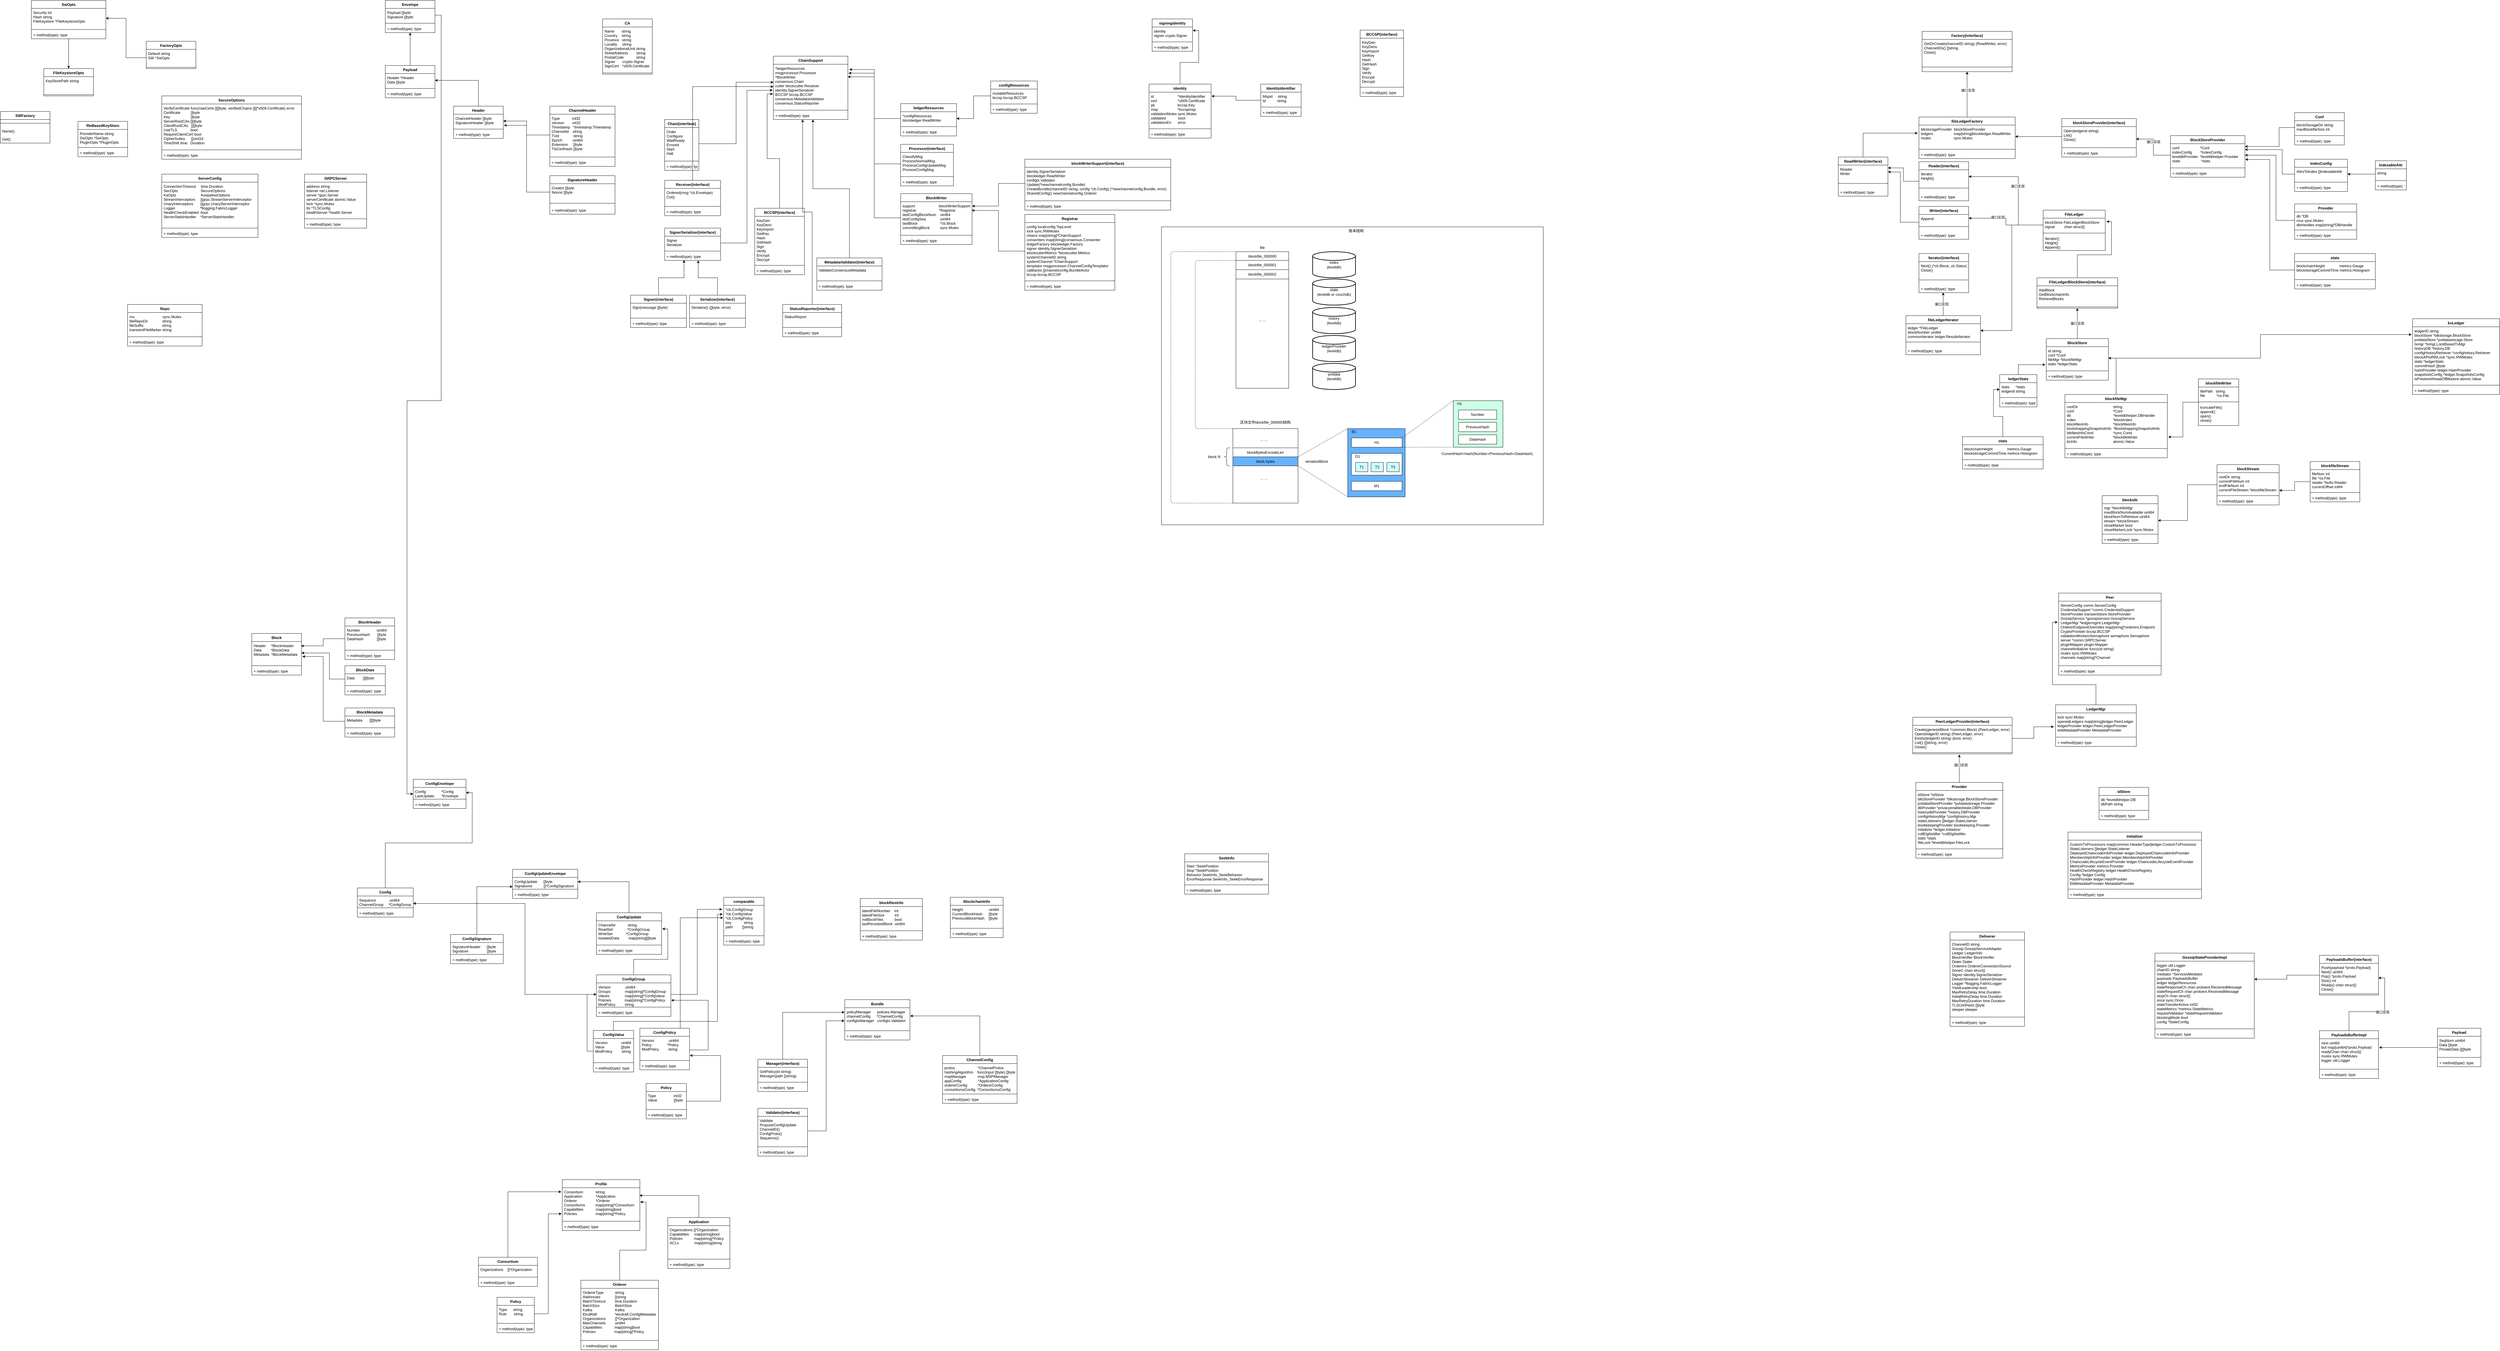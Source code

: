 <mxfile version="15.2.9" type="github" pages="3">
  <diagram id="P-viX5Zmih55GboETz_U" name="fabric2.2.0">
    <mxGraphModel dx="1186" dy="625" grid="1" gridSize="10" guides="1" tooltips="1" connect="1" arrows="1" fold="1" page="1" pageScale="1" pageWidth="850" pageHeight="1100" math="0" shadow="0">
      <root>
        <mxCell id="0" />
        <mxCell id="1" parent="0" />
        <mxCell id="RMlnXKscG8bJJNY7n_sv-50" value="" style="rounded=0;whiteSpace=wrap;html=1;fillColor=#FFFFFF;" parent="1" vertex="1">
          <mxGeometry x="3810" y="820" width="1230" height="960" as="geometry" />
        </mxCell>
        <mxCell id="vUPvUrYNH4exHd8G1ZU4-3" value="" style="rounded=0;whiteSpace=wrap;html=1;" parent="1" vertex="1">
          <mxGeometry x="4040" y="1470" width="210" height="240" as="geometry" />
        </mxCell>
        <mxCell id="oy_jQ6-Jw-z5pdp82pIH-1" value="FactoryOpts" style="swimlane;fontStyle=1;align=center;verticalAlign=top;childLayout=stackLayout;horizontal=1;startSize=26;horizontalStack=0;resizeParent=1;resizeParentMax=0;resizeLast=0;collapsible=1;marginBottom=0;" parent="1" vertex="1">
          <mxGeometry x="540" y="222" width="160" height="88" as="geometry" />
        </mxCell>
        <mxCell id="oy_jQ6-Jw-z5pdp82pIH-2" value="Default string&#xa;SW      *SwOpts" style="text;strokeColor=none;fillColor=none;align=left;verticalAlign=top;spacingLeft=4;spacingRight=4;overflow=hidden;rotatable=0;points=[[0,0.5],[1,0.5]];portConstraint=eastwest;" parent="oy_jQ6-Jw-z5pdp82pIH-1" vertex="1">
          <mxGeometry y="26" width="160" height="54" as="geometry" />
        </mxCell>
        <mxCell id="oy_jQ6-Jw-z5pdp82pIH-3" value="" style="line;strokeWidth=1;fillColor=none;align=left;verticalAlign=middle;spacingTop=-1;spacingLeft=3;spacingRight=3;rotatable=0;labelPosition=right;points=[];portConstraint=eastwest;" parent="oy_jQ6-Jw-z5pdp82pIH-1" vertex="1">
          <mxGeometry y="80" width="160" height="8" as="geometry" />
        </mxCell>
        <mxCell id="x0ZERsFfSaKW7o8ltKrM-5" style="edgeStyle=orthogonalEdgeStyle;rounded=0;orthogonalLoop=1;jettySize=auto;html=1;entryX=0.5;entryY=0;entryDx=0;entryDy=0;" parent="1" source="oy_jQ6-Jw-z5pdp82pIH-6" target="x0ZERsFfSaKW7o8ltKrM-2" edge="1">
          <mxGeometry relative="1" as="geometry" />
        </mxCell>
        <mxCell id="oy_jQ6-Jw-z5pdp82pIH-6" value="SwOpts" style="swimlane;fontStyle=1;align=center;verticalAlign=top;childLayout=stackLayout;horizontal=1;startSize=26;horizontalStack=0;resizeParent=1;resizeParentMax=0;resizeLast=0;collapsible=1;marginBottom=0;" parent="1" vertex="1">
          <mxGeometry x="170" y="90" width="240" height="124" as="geometry" />
        </mxCell>
        <mxCell id="oy_jQ6-Jw-z5pdp82pIH-7" value="Security     int&#xa;Hash         string&#xa;FileKeystore *FileKeystoreOpts" style="text;strokeColor=none;fillColor=none;align=left;verticalAlign=top;spacingLeft=4;spacingRight=4;overflow=hidden;rotatable=0;points=[[0,0.5],[1,0.5]];portConstraint=eastwest;" parent="oy_jQ6-Jw-z5pdp82pIH-6" vertex="1">
          <mxGeometry y="26" width="240" height="64" as="geometry" />
        </mxCell>
        <mxCell id="oy_jQ6-Jw-z5pdp82pIH-8" value="" style="line;strokeWidth=1;fillColor=none;align=left;verticalAlign=middle;spacingTop=-1;spacingLeft=3;spacingRight=3;rotatable=0;labelPosition=right;points=[];portConstraint=eastwest;" parent="oy_jQ6-Jw-z5pdp82pIH-6" vertex="1">
          <mxGeometry y="90" width="240" height="8" as="geometry" />
        </mxCell>
        <mxCell id="oy_jQ6-Jw-z5pdp82pIH-9" value="+ method(type): type" style="text;strokeColor=none;fillColor=none;align=left;verticalAlign=top;spacingLeft=4;spacingRight=4;overflow=hidden;rotatable=0;points=[[0,0.5],[1,0.5]];portConstraint=eastwest;" parent="oy_jQ6-Jw-z5pdp82pIH-6" vertex="1">
          <mxGeometry y="98" width="240" height="26" as="geometry" />
        </mxCell>
        <mxCell id="oy_jQ6-Jw-z5pdp82pIH-10" value="SWFactory" style="swimlane;fontStyle=1;align=center;verticalAlign=top;childLayout=stackLayout;horizontal=1;startSize=26;horizontalStack=0;resizeParent=1;resizeParentMax=0;resizeLast=0;collapsible=1;marginBottom=0;" parent="1" vertex="1">
          <mxGeometry x="70" y="448" width="160" height="102" as="geometry" />
        </mxCell>
        <mxCell id="oy_jQ6-Jw-z5pdp82pIH-12" value="" style="line;strokeWidth=1;fillColor=none;align=left;verticalAlign=middle;spacingTop=-1;spacingLeft=3;spacingRight=3;rotatable=0;labelPosition=right;points=[];portConstraint=eastwest;" parent="oy_jQ6-Jw-z5pdp82pIH-10" vertex="1">
          <mxGeometry y="26" width="160" height="24" as="geometry" />
        </mxCell>
        <mxCell id="oy_jQ6-Jw-z5pdp82pIH-13" value="Name()" style="text;strokeColor=none;fillColor=none;align=left;verticalAlign=top;spacingLeft=4;spacingRight=4;overflow=hidden;rotatable=0;points=[[0,0.5],[1,0.5]];portConstraint=eastwest;" parent="oy_jQ6-Jw-z5pdp82pIH-10" vertex="1">
          <mxGeometry y="50" width="160" height="26" as="geometry" />
        </mxCell>
        <mxCell id="oy_jQ6-Jw-z5pdp82pIH-14" value="Get()" style="text;strokeColor=none;fillColor=none;align=left;verticalAlign=top;spacingLeft=4;spacingRight=4;overflow=hidden;rotatable=0;points=[[0,0.5],[1,0.5]];portConstraint=eastwest;" parent="oy_jQ6-Jw-z5pdp82pIH-10" vertex="1">
          <mxGeometry y="76" width="160" height="26" as="geometry" />
        </mxCell>
        <mxCell id="oy_jQ6-Jw-z5pdp82pIH-15" value="fileBasedKeyStore" style="swimlane;fontStyle=1;align=center;verticalAlign=top;childLayout=stackLayout;horizontal=1;startSize=26;horizontalStack=0;resizeParent=1;resizeParentMax=0;resizeLast=0;collapsible=1;marginBottom=0;" parent="1" vertex="1">
          <mxGeometry x="320" y="480" width="160" height="114" as="geometry" />
        </mxCell>
        <mxCell id="oy_jQ6-Jw-z5pdp82pIH-16" value="ProviderName string &#xa;SwOpts       *SwOpts&#xa;PluginOpts   *PluginOpts" style="text;strokeColor=none;fillColor=none;align=left;verticalAlign=top;spacingLeft=4;spacingRight=4;overflow=hidden;rotatable=0;points=[[0,0.5],[1,0.5]];portConstraint=eastwest;" parent="oy_jQ6-Jw-z5pdp82pIH-15" vertex="1">
          <mxGeometry y="26" width="160" height="54" as="geometry" />
        </mxCell>
        <mxCell id="oy_jQ6-Jw-z5pdp82pIH-17" value="" style="line;strokeWidth=1;fillColor=none;align=left;verticalAlign=middle;spacingTop=-1;spacingLeft=3;spacingRight=3;rotatable=0;labelPosition=right;points=[];portConstraint=eastwest;" parent="oy_jQ6-Jw-z5pdp82pIH-15" vertex="1">
          <mxGeometry y="80" width="160" height="8" as="geometry" />
        </mxCell>
        <mxCell id="oy_jQ6-Jw-z5pdp82pIH-18" value="+ method(type): type" style="text;strokeColor=none;fillColor=none;align=left;verticalAlign=top;spacingLeft=4;spacingRight=4;overflow=hidden;rotatable=0;points=[[0,0.5],[1,0.5]];portConstraint=eastwest;" parent="oy_jQ6-Jw-z5pdp82pIH-15" vertex="1">
          <mxGeometry y="88" width="160" height="26" as="geometry" />
        </mxCell>
        <mxCell id="3_MrbHL9kUgj-XXbT9Yd-1" value="CA" style="swimlane;fontStyle=1;align=center;verticalAlign=top;childLayout=stackLayout;horizontal=1;startSize=26;horizontalStack=0;resizeParent=1;resizeParentMax=0;resizeLast=0;collapsible=1;marginBottom=0;" parent="1" vertex="1">
          <mxGeometry x="2010" y="150" width="160" height="178" as="geometry" />
        </mxCell>
        <mxCell id="3_MrbHL9kUgj-XXbT9Yd-2" value="    Name       string&#xa;    Country    string&#xa;    Province   string&#xa;    Locality     string&#xa;    OrganizationalUnit string&#xa;    StreetAddress        string&#xa;    PostalCode            string&#xa;    Signer       crypto.Signer&#xa;    SignCert   *x509.Certificate" style="text;strokeColor=none;fillColor=none;align=left;verticalAlign=top;spacingLeft=4;spacingRight=4;overflow=hidden;rotatable=0;points=[[0,0.5],[1,0.5]];portConstraint=eastwest;" parent="3_MrbHL9kUgj-XXbT9Yd-1" vertex="1">
          <mxGeometry y="26" width="160" height="144" as="geometry" />
        </mxCell>
        <mxCell id="3_MrbHL9kUgj-XXbT9Yd-3" value="" style="line;strokeWidth=1;fillColor=none;align=left;verticalAlign=middle;spacingTop=-1;spacingLeft=3;spacingRight=3;rotatable=0;labelPosition=right;points=[];portConstraint=eastwest;" parent="3_MrbHL9kUgj-XXbT9Yd-1" vertex="1">
          <mxGeometry y="170" width="160" height="8" as="geometry" />
        </mxCell>
        <mxCell id="x0ZERsFfSaKW7o8ltKrM-1" style="edgeStyle=orthogonalEdgeStyle;rounded=0;orthogonalLoop=1;jettySize=auto;html=1;entryX=1;entryY=0.5;entryDx=0;entryDy=0;" parent="1" source="oy_jQ6-Jw-z5pdp82pIH-2" target="oy_jQ6-Jw-z5pdp82pIH-7" edge="1">
          <mxGeometry relative="1" as="geometry" />
        </mxCell>
        <mxCell id="x0ZERsFfSaKW7o8ltKrM-2" value="FileKeystoreOpts" style="swimlane;fontStyle=1;align=center;verticalAlign=top;childLayout=stackLayout;horizontal=1;startSize=26;horizontalStack=0;resizeParent=1;resizeParentMax=0;resizeLast=0;collapsible=1;marginBottom=0;" parent="1" vertex="1">
          <mxGeometry x="210" y="310" width="160" height="88" as="geometry" />
        </mxCell>
        <mxCell id="x0ZERsFfSaKW7o8ltKrM-3" value="KeyStorePath string" style="text;strokeColor=none;fillColor=none;align=left;verticalAlign=top;spacingLeft=4;spacingRight=4;overflow=hidden;rotatable=0;points=[[0,0.5],[1,0.5]];portConstraint=eastwest;" parent="x0ZERsFfSaKW7o8ltKrM-2" vertex="1">
          <mxGeometry y="26" width="160" height="54" as="geometry" />
        </mxCell>
        <mxCell id="x0ZERsFfSaKW7o8ltKrM-4" value="" style="line;strokeWidth=1;fillColor=none;align=left;verticalAlign=middle;spacingTop=-1;spacingLeft=3;spacingRight=3;rotatable=0;labelPosition=right;points=[];portConstraint=eastwest;" parent="x0ZERsFfSaKW7o8ltKrM-2" vertex="1">
          <mxGeometry y="80" width="160" height="8" as="geometry" />
        </mxCell>
        <mxCell id="x0ZERsFfSaKW7o8ltKrM-6" value="SecureOptions" style="swimlane;fontStyle=1;align=center;verticalAlign=top;childLayout=stackLayout;horizontal=1;startSize=26;horizontalStack=0;resizeParent=1;resizeParentMax=0;resizeLast=0;collapsible=1;marginBottom=0;" parent="1" vertex="1">
          <mxGeometry x="590" y="398" width="450" height="204" as="geometry" />
        </mxCell>
        <mxCell id="x0ZERsFfSaKW7o8ltKrM-7" value=" VerifyCertificate func(rawCerts [][]byte, verifiedChains [][]*x509.Certificate) error&#xa; Certificate          []byte&#xa; Key                    []byte&#xa; ServerRootCAs [][]byte&#xa; ClientRootCAs   [][]byte&#xa; UseTLS             bool&#xa; RequireClientCert bool&#xa; CipherSuites      []uint16&#xa; TimeShift time.  Duration" style="text;strokeColor=none;fillColor=none;align=left;verticalAlign=top;spacingLeft=4;spacingRight=4;overflow=hidden;rotatable=0;points=[[0,0.5],[1,0.5]];portConstraint=eastwest;" parent="x0ZERsFfSaKW7o8ltKrM-6" vertex="1">
          <mxGeometry y="26" width="450" height="144" as="geometry" />
        </mxCell>
        <mxCell id="x0ZERsFfSaKW7o8ltKrM-8" value="" style="line;strokeWidth=1;fillColor=none;align=left;verticalAlign=middle;spacingTop=-1;spacingLeft=3;spacingRight=3;rotatable=0;labelPosition=right;points=[];portConstraint=eastwest;" parent="x0ZERsFfSaKW7o8ltKrM-6" vertex="1">
          <mxGeometry y="170" width="450" height="8" as="geometry" />
        </mxCell>
        <mxCell id="x0ZERsFfSaKW7o8ltKrM-9" value="+ method(type): type" style="text;strokeColor=none;fillColor=none;align=left;verticalAlign=top;spacingLeft=4;spacingRight=4;overflow=hidden;rotatable=0;points=[[0,0.5],[1,0.5]];portConstraint=eastwest;" parent="x0ZERsFfSaKW7o8ltKrM-6" vertex="1">
          <mxGeometry y="178" width="450" height="26" as="geometry" />
        </mxCell>
        <mxCell id="x0ZERsFfSaKW7o8ltKrM-10" value="ServerConfig" style="swimlane;fontStyle=1;align=center;verticalAlign=top;childLayout=stackLayout;horizontal=1;startSize=26;horizontalStack=0;resizeParent=1;resizeParentMax=0;resizeLast=0;collapsible=1;marginBottom=0;" parent="1" vertex="1">
          <mxGeometry x="590" y="650" width="310" height="204" as="geometry" />
        </mxCell>
        <mxCell id="x0ZERsFfSaKW7o8ltKrM-11" value="ConnectionTimeout     time.Duration&#xa;SecOpts                      SecureOptions&#xa;KaOpts                        KeepaliveOptions&#xa;StreamInterceptors     []grpc.StreamServerInterceptor&#xa;UnaryInterceptors       []grpc.UnaryServerInterceptor&#xa;Logger                        *flogging.FabricLogger&#xa;HealthCheckEnabled  bool&#xa;ServerStatsHandler    *ServerStatsHandler" style="text;strokeColor=none;fillColor=none;align=left;verticalAlign=top;spacingLeft=4;spacingRight=4;overflow=hidden;rotatable=0;points=[[0,0.5],[1,0.5]];portConstraint=eastwest;" parent="x0ZERsFfSaKW7o8ltKrM-10" vertex="1">
          <mxGeometry y="26" width="310" height="144" as="geometry" />
        </mxCell>
        <mxCell id="x0ZERsFfSaKW7o8ltKrM-12" value="" style="line;strokeWidth=1;fillColor=none;align=left;verticalAlign=middle;spacingTop=-1;spacingLeft=3;spacingRight=3;rotatable=0;labelPosition=right;points=[];portConstraint=eastwest;" parent="x0ZERsFfSaKW7o8ltKrM-10" vertex="1">
          <mxGeometry y="170" width="310" height="8" as="geometry" />
        </mxCell>
        <mxCell id="x0ZERsFfSaKW7o8ltKrM-13" value="+ method(type): type" style="text;strokeColor=none;fillColor=none;align=left;verticalAlign=top;spacingLeft=4;spacingRight=4;overflow=hidden;rotatable=0;points=[[0,0.5],[1,0.5]];portConstraint=eastwest;" parent="x0ZERsFfSaKW7o8ltKrM-10" vertex="1">
          <mxGeometry y="178" width="310" height="26" as="geometry" />
        </mxCell>
        <mxCell id="x0ZERsFfSaKW7o8ltKrM-14" value="GRPCServer" style="swimlane;fontStyle=1;align=center;verticalAlign=top;childLayout=stackLayout;horizontal=1;startSize=26;horizontalStack=0;resizeParent=1;resizeParentMax=0;resizeLast=0;collapsible=1;marginBottom=0;" parent="1" vertex="1">
          <mxGeometry x="1050" y="650" width="200" height="174" as="geometry" />
        </mxCell>
        <mxCell id="x0ZERsFfSaKW7o8ltKrM-15" value="address      string&#xa;listener      net.Listener&#xa;server       *grpc.Server&#xa;serverCertificate atomic.Value&#xa;lock        *sync.Mutex&#xa;tls        *TLSConfig&#xa;healthServer    *health.Server" style="text;strokeColor=none;fillColor=none;align=left;verticalAlign=top;spacingLeft=4;spacingRight=4;overflow=hidden;rotatable=0;points=[[0,0.5],[1,0.5]];portConstraint=eastwest;" parent="x0ZERsFfSaKW7o8ltKrM-14" vertex="1">
          <mxGeometry y="26" width="200" height="114" as="geometry" />
        </mxCell>
        <mxCell id="x0ZERsFfSaKW7o8ltKrM-16" value="" style="line;strokeWidth=1;fillColor=none;align=left;verticalAlign=middle;spacingTop=-1;spacingLeft=3;spacingRight=3;rotatable=0;labelPosition=right;points=[];portConstraint=eastwest;" parent="x0ZERsFfSaKW7o8ltKrM-14" vertex="1">
          <mxGeometry y="140" width="200" height="8" as="geometry" />
        </mxCell>
        <mxCell id="x0ZERsFfSaKW7o8ltKrM-17" value="+ method(type): type" style="text;strokeColor=none;fillColor=none;align=left;verticalAlign=top;spacingLeft=4;spacingRight=4;overflow=hidden;rotatable=0;points=[[0,0.5],[1,0.5]];portConstraint=eastwest;" parent="x0ZERsFfSaKW7o8ltKrM-14" vertex="1">
          <mxGeometry y="148" width="200" height="26" as="geometry" />
        </mxCell>
        <mxCell id="x0ZERsFfSaKW7o8ltKrM-22" value="Repo" style="swimlane;fontStyle=1;align=center;verticalAlign=top;childLayout=stackLayout;horizontal=1;startSize=26;horizontalStack=0;resizeParent=1;resizeParentMax=0;resizeLast=0;collapsible=1;marginBottom=0;" parent="1" vertex="1">
          <mxGeometry x="480" y="1070" width="240" height="134" as="geometry" />
        </mxCell>
        <mxCell id="x0ZERsFfSaKW7o8ltKrM-23" value="mu                           sync.Mutex&#xa;fileRepoDir              string&#xa;fileSuffix                  string&#xa;transientFileMarker string" style="text;strokeColor=none;fillColor=none;align=left;verticalAlign=top;spacingLeft=4;spacingRight=4;overflow=hidden;rotatable=0;points=[[0,0.5],[1,0.5]];portConstraint=eastwest;" parent="x0ZERsFfSaKW7o8ltKrM-22" vertex="1">
          <mxGeometry y="26" width="240" height="74" as="geometry" />
        </mxCell>
        <mxCell id="x0ZERsFfSaKW7o8ltKrM-24" value="" style="line;strokeWidth=1;fillColor=none;align=left;verticalAlign=middle;spacingTop=-1;spacingLeft=3;spacingRight=3;rotatable=0;labelPosition=right;points=[];portConstraint=eastwest;" parent="x0ZERsFfSaKW7o8ltKrM-22" vertex="1">
          <mxGeometry y="100" width="240" height="8" as="geometry" />
        </mxCell>
        <mxCell id="x0ZERsFfSaKW7o8ltKrM-25" value="+ method(type): type" style="text;strokeColor=none;fillColor=none;align=left;verticalAlign=top;spacingLeft=4;spacingRight=4;overflow=hidden;rotatable=0;points=[[0,0.5],[1,0.5]];portConstraint=eastwest;" parent="x0ZERsFfSaKW7o8ltKrM-22" vertex="1">
          <mxGeometry y="108" width="240" height="26" as="geometry" />
        </mxCell>
        <mxCell id="nlIa3rquKC6j2RtFnkfE-14" style="edgeStyle=orthogonalEdgeStyle;rounded=0;orthogonalLoop=1;jettySize=auto;html=1;entryX=0.5;entryY=1;entryDx=0;entryDy=0;" parent="1" source="nlIa3rquKC6j2RtFnkfE-1" target="nlIa3rquKC6j2RtFnkfE-10" edge="1">
          <mxGeometry relative="1" as="geometry" />
        </mxCell>
        <mxCell id="nlIa3rquKC6j2RtFnkfE-1" value="Payload" style="swimlane;fontStyle=1;align=center;verticalAlign=top;childLayout=stackLayout;horizontal=1;startSize=26;horizontalStack=0;resizeParent=1;resizeParentMax=0;resizeLast=0;collapsible=1;marginBottom=0;" parent="1" vertex="1">
          <mxGeometry x="1310" y="300" width="160" height="104" as="geometry" />
        </mxCell>
        <mxCell id="nlIa3rquKC6j2RtFnkfE-2" value="Header *Header&#xa;Data                 []byte" style="text;strokeColor=none;fillColor=none;align=left;verticalAlign=top;spacingLeft=4;spacingRight=4;overflow=hidden;rotatable=0;points=[[0,0.5],[1,0.5]];portConstraint=eastwest;" parent="nlIa3rquKC6j2RtFnkfE-1" vertex="1">
          <mxGeometry y="26" width="160" height="44" as="geometry" />
        </mxCell>
        <mxCell id="nlIa3rquKC6j2RtFnkfE-3" value="" style="line;strokeWidth=1;fillColor=none;align=left;verticalAlign=middle;spacingTop=-1;spacingLeft=3;spacingRight=3;rotatable=0;labelPosition=right;points=[];portConstraint=eastwest;" parent="nlIa3rquKC6j2RtFnkfE-1" vertex="1">
          <mxGeometry y="70" width="160" height="8" as="geometry" />
        </mxCell>
        <mxCell id="nlIa3rquKC6j2RtFnkfE-4" value="+ method(type): type" style="text;strokeColor=none;fillColor=none;align=left;verticalAlign=top;spacingLeft=4;spacingRight=4;overflow=hidden;rotatable=0;points=[[0,0.5],[1,0.5]];portConstraint=eastwest;" parent="nlIa3rquKC6j2RtFnkfE-1" vertex="1">
          <mxGeometry y="78" width="160" height="26" as="geometry" />
        </mxCell>
        <mxCell id="nlIa3rquKC6j2RtFnkfE-9" style="edgeStyle=orthogonalEdgeStyle;rounded=0;orthogonalLoop=1;jettySize=auto;html=1;" parent="1" source="nlIa3rquKC6j2RtFnkfE-5" target="nlIa3rquKC6j2RtFnkfE-2" edge="1">
          <mxGeometry relative="1" as="geometry" />
        </mxCell>
        <mxCell id="nlIa3rquKC6j2RtFnkfE-5" value="Header" style="swimlane;fontStyle=1;align=center;verticalAlign=top;childLayout=stackLayout;horizontal=1;startSize=26;horizontalStack=0;resizeParent=1;resizeParentMax=0;resizeLast=0;collapsible=1;marginBottom=0;" parent="1" vertex="1">
          <mxGeometry x="1530" y="431" width="160" height="104" as="geometry" />
        </mxCell>
        <mxCell id="nlIa3rquKC6j2RtFnkfE-6" value="ChannelHeader        []byte&#xa;SignatureHeader      []byte " style="text;strokeColor=none;fillColor=none;align=left;verticalAlign=top;spacingLeft=4;spacingRight=4;overflow=hidden;rotatable=0;points=[[0,0.5],[1,0.5]];portConstraint=eastwest;" parent="nlIa3rquKC6j2RtFnkfE-5" vertex="1">
          <mxGeometry y="26" width="160" height="44" as="geometry" />
        </mxCell>
        <mxCell id="nlIa3rquKC6j2RtFnkfE-7" value="" style="line;strokeWidth=1;fillColor=none;align=left;verticalAlign=middle;spacingTop=-1;spacingLeft=3;spacingRight=3;rotatable=0;labelPosition=right;points=[];portConstraint=eastwest;" parent="nlIa3rquKC6j2RtFnkfE-5" vertex="1">
          <mxGeometry y="70" width="160" height="8" as="geometry" />
        </mxCell>
        <mxCell id="nlIa3rquKC6j2RtFnkfE-8" value="+ method(type): type" style="text;strokeColor=none;fillColor=none;align=left;verticalAlign=top;spacingLeft=4;spacingRight=4;overflow=hidden;rotatable=0;points=[[0,0.5],[1,0.5]];portConstraint=eastwest;" parent="nlIa3rquKC6j2RtFnkfE-5" vertex="1">
          <mxGeometry y="78" width="160" height="26" as="geometry" />
        </mxCell>
        <mxCell id="nlIa3rquKC6j2RtFnkfE-10" value="Envelope" style="swimlane;fontStyle=1;align=center;verticalAlign=top;childLayout=stackLayout;horizontal=1;startSize=26;horizontalStack=0;resizeParent=1;resizeParentMax=0;resizeLast=0;collapsible=1;marginBottom=0;" parent="1" vertex="1">
          <mxGeometry x="1310" y="90" width="160" height="104" as="geometry" />
        </mxCell>
        <mxCell id="nlIa3rquKC6j2RtFnkfE-11" value="Payload []byte &#xa;Signature            []byte " style="text;strokeColor=none;fillColor=none;align=left;verticalAlign=top;spacingLeft=4;spacingRight=4;overflow=hidden;rotatable=0;points=[[0,0.5],[1,0.5]];portConstraint=eastwest;" parent="nlIa3rquKC6j2RtFnkfE-10" vertex="1">
          <mxGeometry y="26" width="160" height="44" as="geometry" />
        </mxCell>
        <mxCell id="nlIa3rquKC6j2RtFnkfE-12" value="" style="line;strokeWidth=1;fillColor=none;align=left;verticalAlign=middle;spacingTop=-1;spacingLeft=3;spacingRight=3;rotatable=0;labelPosition=right;points=[];portConstraint=eastwest;" parent="nlIa3rquKC6j2RtFnkfE-10" vertex="1">
          <mxGeometry y="70" width="160" height="8" as="geometry" />
        </mxCell>
        <mxCell id="nlIa3rquKC6j2RtFnkfE-13" value="+ method(type): type" style="text;strokeColor=none;fillColor=none;align=left;verticalAlign=top;spacingLeft=4;spacingRight=4;overflow=hidden;rotatable=0;points=[[0,0.5],[1,0.5]];portConstraint=eastwest;" parent="nlIa3rquKC6j2RtFnkfE-10" vertex="1">
          <mxGeometry y="78" width="160" height="26" as="geometry" />
        </mxCell>
        <mxCell id="nlIa3rquKC6j2RtFnkfE-15" value="ChannelHeader" style="swimlane;fontStyle=1;align=center;verticalAlign=top;childLayout=stackLayout;horizontal=1;startSize=26;horizontalStack=0;resizeParent=1;resizeParentMax=0;resizeLast=0;collapsible=1;marginBottom=0;" parent="1" vertex="1">
          <mxGeometry x="1840" y="431" width="210" height="194" as="geometry" />
        </mxCell>
        <mxCell id="nlIa3rquKC6j2RtFnkfE-16" value="Type            int32&#xa;Version        int32&#xa;Timestamp   *timestamp.Timestamp&#xa;ChannelId    string&#xa;TxId              string&#xa;Epoch          uint64&#xa;Extension     []byte&#xa;TlsCertHash          []byte&#xa;" style="text;strokeColor=none;fillColor=none;align=left;verticalAlign=top;spacingLeft=4;spacingRight=4;overflow=hidden;rotatable=0;points=[[0,0.5],[1,0.5]];portConstraint=eastwest;" parent="nlIa3rquKC6j2RtFnkfE-15" vertex="1">
          <mxGeometry y="26" width="210" height="134" as="geometry" />
        </mxCell>
        <mxCell id="nlIa3rquKC6j2RtFnkfE-17" value="" style="line;strokeWidth=1;fillColor=none;align=left;verticalAlign=middle;spacingTop=-1;spacingLeft=3;spacingRight=3;rotatable=0;labelPosition=right;points=[];portConstraint=eastwest;" parent="nlIa3rquKC6j2RtFnkfE-15" vertex="1">
          <mxGeometry y="160" width="210" height="8" as="geometry" />
        </mxCell>
        <mxCell id="nlIa3rquKC6j2RtFnkfE-18" value="+ method(type): type" style="text;strokeColor=none;fillColor=none;align=left;verticalAlign=top;spacingLeft=4;spacingRight=4;overflow=hidden;rotatable=0;points=[[0,0.5],[1,0.5]];portConstraint=eastwest;" parent="nlIa3rquKC6j2RtFnkfE-15" vertex="1">
          <mxGeometry y="168" width="210" height="26" as="geometry" />
        </mxCell>
        <mxCell id="nlIa3rquKC6j2RtFnkfE-19" style="edgeStyle=orthogonalEdgeStyle;rounded=0;orthogonalLoop=1;jettySize=auto;html=1;entryX=1;entryY=0.5;entryDx=0;entryDy=0;" parent="1" source="nlIa3rquKC6j2RtFnkfE-16" target="nlIa3rquKC6j2RtFnkfE-6" edge="1">
          <mxGeometry relative="1" as="geometry" />
        </mxCell>
        <mxCell id="nlIa3rquKC6j2RtFnkfE-20" value="SignatureHeader" style="swimlane;fontStyle=1;align=center;verticalAlign=top;childLayout=stackLayout;horizontal=1;startSize=26;horizontalStack=0;resizeParent=1;resizeParentMax=0;resizeLast=0;collapsible=1;marginBottom=0;" parent="1" vertex="1">
          <mxGeometry x="1840" y="655" width="210" height="124" as="geometry" />
        </mxCell>
        <mxCell id="nlIa3rquKC6j2RtFnkfE-21" value="Creator []byte&#xa;Nonce                []byte&#xa;" style="text;strokeColor=none;fillColor=none;align=left;verticalAlign=top;spacingLeft=4;spacingRight=4;overflow=hidden;rotatable=0;points=[[0,0.5],[1,0.5]];portConstraint=eastwest;" parent="nlIa3rquKC6j2RtFnkfE-20" vertex="1">
          <mxGeometry y="26" width="210" height="54" as="geometry" />
        </mxCell>
        <mxCell id="nlIa3rquKC6j2RtFnkfE-22" value="" style="line;strokeWidth=1;fillColor=none;align=left;verticalAlign=middle;spacingTop=-1;spacingLeft=3;spacingRight=3;rotatable=0;labelPosition=right;points=[];portConstraint=eastwest;" parent="nlIa3rquKC6j2RtFnkfE-20" vertex="1">
          <mxGeometry y="80" width="210" height="18" as="geometry" />
        </mxCell>
        <mxCell id="nlIa3rquKC6j2RtFnkfE-23" value="+ method(type): type" style="text;strokeColor=none;fillColor=none;align=left;verticalAlign=top;spacingLeft=4;spacingRight=4;overflow=hidden;rotatable=0;points=[[0,0.5],[1,0.5]];portConstraint=eastwest;" parent="nlIa3rquKC6j2RtFnkfE-20" vertex="1">
          <mxGeometry y="98" width="210" height="26" as="geometry" />
        </mxCell>
        <mxCell id="nlIa3rquKC6j2RtFnkfE-24" style="edgeStyle=orthogonalEdgeStyle;rounded=0;orthogonalLoop=1;jettySize=auto;html=1;entryX=1.013;entryY=0.816;entryDx=0;entryDy=0;entryPerimeter=0;" parent="1" source="nlIa3rquKC6j2RtFnkfE-21" target="nlIa3rquKC6j2RtFnkfE-6" edge="1">
          <mxGeometry relative="1" as="geometry" />
        </mxCell>
        <mxCell id="nlIa3rquKC6j2RtFnkfE-25" value="ChainSupport" style="swimlane;fontStyle=1;align=center;verticalAlign=top;childLayout=stackLayout;horizontal=1;startSize=26;horizontalStack=0;resizeParent=1;resizeParentMax=0;resizeLast=0;collapsible=1;marginBottom=0;" parent="1" vertex="1">
          <mxGeometry x="2560" y="270" width="240" height="204" as="geometry" />
        </mxCell>
        <mxCell id="nlIa3rquKC6j2RtFnkfE-26" value="    *ledgerResources&#xa;    msgprocessor.Processor&#xa;    *BlockWriter&#xa;    consensus.Chain&#xa;    cutter blockcutter.Receiver&#xa;    identity.SignerSerializer&#xa;    BCCSP bccsp.BCCSP&#xa;    consensus.MetadataValidator&#xa;    consensus.StatusReporter" style="text;strokeColor=none;fillColor=none;align=left;verticalAlign=top;spacingLeft=4;spacingRight=4;overflow=hidden;rotatable=0;points=[[0,0.5],[1,0.5]];portConstraint=eastwest;" parent="nlIa3rquKC6j2RtFnkfE-25" vertex="1">
          <mxGeometry y="26" width="240" height="144" as="geometry" />
        </mxCell>
        <mxCell id="nlIa3rquKC6j2RtFnkfE-27" value="" style="line;strokeWidth=1;fillColor=none;align=left;verticalAlign=middle;spacingTop=-1;spacingLeft=3;spacingRight=3;rotatable=0;labelPosition=right;points=[];portConstraint=eastwest;" parent="nlIa3rquKC6j2RtFnkfE-25" vertex="1">
          <mxGeometry y="170" width="240" height="8" as="geometry" />
        </mxCell>
        <mxCell id="nlIa3rquKC6j2RtFnkfE-28" value="+ method(type): type" style="text;strokeColor=none;fillColor=none;align=left;verticalAlign=top;spacingLeft=4;spacingRight=4;overflow=hidden;rotatable=0;points=[[0,0.5],[1,0.5]];portConstraint=eastwest;" parent="nlIa3rquKC6j2RtFnkfE-25" vertex="1">
          <mxGeometry y="178" width="240" height="26" as="geometry" />
        </mxCell>
        <mxCell id="nlIa3rquKC6j2RtFnkfE-29" value="ledgerResources" style="swimlane;fontStyle=1;align=center;verticalAlign=top;childLayout=stackLayout;horizontal=1;startSize=26;horizontalStack=0;resizeParent=1;resizeParentMax=0;resizeLast=0;collapsible=1;marginBottom=0;" parent="1" vertex="1">
          <mxGeometry x="2970" y="423" width="180" height="104" as="geometry" />
        </mxCell>
        <mxCell id="nlIa3rquKC6j2RtFnkfE-30" value="*configResources&#xa;    blockledger.ReadWriter" style="text;strokeColor=none;fillColor=none;align=left;verticalAlign=top;spacingLeft=4;spacingRight=4;overflow=hidden;rotatable=0;points=[[0,0.5],[1,0.5]];portConstraint=eastwest;" parent="nlIa3rquKC6j2RtFnkfE-29" vertex="1">
          <mxGeometry y="26" width="180" height="44" as="geometry" />
        </mxCell>
        <mxCell id="nlIa3rquKC6j2RtFnkfE-31" value="" style="line;strokeWidth=1;fillColor=none;align=left;verticalAlign=middle;spacingTop=-1;spacingLeft=3;spacingRight=3;rotatable=0;labelPosition=right;points=[];portConstraint=eastwest;" parent="nlIa3rquKC6j2RtFnkfE-29" vertex="1">
          <mxGeometry y="70" width="180" height="8" as="geometry" />
        </mxCell>
        <mxCell id="nlIa3rquKC6j2RtFnkfE-32" value="+ method(type): type" style="text;strokeColor=none;fillColor=none;align=left;verticalAlign=top;spacingLeft=4;spacingRight=4;overflow=hidden;rotatable=0;points=[[0,0.5],[1,0.5]];portConstraint=eastwest;" parent="nlIa3rquKC6j2RtFnkfE-29" vertex="1">
          <mxGeometry y="78" width="180" height="26" as="geometry" />
        </mxCell>
        <mxCell id="nlIa3rquKC6j2RtFnkfE-33" style="edgeStyle=orthogonalEdgeStyle;rounded=0;orthogonalLoop=1;jettySize=auto;html=1;entryX=1.018;entryY=0.118;entryDx=0;entryDy=0;entryPerimeter=0;" parent="1" source="nlIa3rquKC6j2RtFnkfE-30" target="nlIa3rquKC6j2RtFnkfE-26" edge="1">
          <mxGeometry relative="1" as="geometry" />
        </mxCell>
        <mxCell id="nlIa3rquKC6j2RtFnkfE-38" style="edgeStyle=orthogonalEdgeStyle;rounded=0;orthogonalLoop=1;jettySize=auto;html=1;entryX=1.009;entryY=0.199;entryDx=0;entryDy=0;entryPerimeter=0;exitX=0;exitY=0.5;exitDx=0;exitDy=0;" parent="1" source="nlIa3rquKC6j2RtFnkfE-35" target="nlIa3rquKC6j2RtFnkfE-26" edge="1">
          <mxGeometry relative="1" as="geometry" />
        </mxCell>
        <mxCell id="nlIa3rquKC6j2RtFnkfE-34" value="Processor(interface)" style="swimlane;fontStyle=1;align=center;verticalAlign=top;childLayout=stackLayout;horizontal=1;startSize=26;horizontalStack=0;resizeParent=1;resizeParentMax=0;resizeLast=0;collapsible=1;marginBottom=0;" parent="1" vertex="1">
          <mxGeometry x="2970" y="554" width="170" height="134" as="geometry" />
        </mxCell>
        <mxCell id="nlIa3rquKC6j2RtFnkfE-35" value="ClassifyMsg&#xa;ProcessNormalMsg&#xa;ProcessConfigUpdateMsg&#xa;ProcessConfigMsg" style="text;strokeColor=none;fillColor=none;align=left;verticalAlign=top;spacingLeft=4;spacingRight=4;overflow=hidden;rotatable=0;points=[[0,0.5],[1,0.5]];portConstraint=eastwest;" parent="nlIa3rquKC6j2RtFnkfE-34" vertex="1">
          <mxGeometry y="26" width="170" height="74" as="geometry" />
        </mxCell>
        <mxCell id="nlIa3rquKC6j2RtFnkfE-36" value="" style="line;strokeWidth=1;fillColor=none;align=left;verticalAlign=middle;spacingTop=-1;spacingLeft=3;spacingRight=3;rotatable=0;labelPosition=right;points=[];portConstraint=eastwest;" parent="nlIa3rquKC6j2RtFnkfE-34" vertex="1">
          <mxGeometry y="100" width="170" height="8" as="geometry" />
        </mxCell>
        <mxCell id="nlIa3rquKC6j2RtFnkfE-37" value="+ method(type): type" style="text;strokeColor=none;fillColor=none;align=left;verticalAlign=top;spacingLeft=4;spacingRight=4;overflow=hidden;rotatable=0;points=[[0,0.5],[1,0.5]];portConstraint=eastwest;" parent="nlIa3rquKC6j2RtFnkfE-34" vertex="1">
          <mxGeometry y="108" width="170" height="26" as="geometry" />
        </mxCell>
        <mxCell id="nlIa3rquKC6j2RtFnkfE-40" value="BlockWriter" style="swimlane;fontStyle=1;align=center;verticalAlign=top;childLayout=stackLayout;horizontal=1;startSize=26;horizontalStack=0;resizeParent=1;resizeParentMax=0;resizeLast=0;collapsible=1;marginBottom=0;" parent="1" vertex="1">
          <mxGeometry x="2970" y="713" width="230" height="164" as="geometry" />
        </mxCell>
        <mxCell id="nlIa3rquKC6j2RtFnkfE-41" value="support                       blockWriterSupport&#xa;    registrar                      *Registrar&#xa;    lastConfigBlockNum    uint64&#xa;    lastConfigSeq              uint64&#xa;    lastBlock                      *cb.Block&#xa;    committingBlock          sync.Mutex" style="text;strokeColor=none;fillColor=none;align=left;verticalAlign=top;spacingLeft=4;spacingRight=4;overflow=hidden;rotatable=0;points=[[0,0.5],[1,0.5]];portConstraint=eastwest;" parent="nlIa3rquKC6j2RtFnkfE-40" vertex="1">
          <mxGeometry y="26" width="230" height="104" as="geometry" />
        </mxCell>
        <mxCell id="nlIa3rquKC6j2RtFnkfE-42" value="" style="line;strokeWidth=1;fillColor=none;align=left;verticalAlign=middle;spacingTop=-1;spacingLeft=3;spacingRight=3;rotatable=0;labelPosition=right;points=[];portConstraint=eastwest;" parent="nlIa3rquKC6j2RtFnkfE-40" vertex="1">
          <mxGeometry y="130" width="230" height="8" as="geometry" />
        </mxCell>
        <mxCell id="nlIa3rquKC6j2RtFnkfE-43" value="+ method(type): type" style="text;strokeColor=none;fillColor=none;align=left;verticalAlign=top;spacingLeft=4;spacingRight=4;overflow=hidden;rotatable=0;points=[[0,0.5],[1,0.5]];portConstraint=eastwest;" parent="nlIa3rquKC6j2RtFnkfE-40" vertex="1">
          <mxGeometry y="138" width="230" height="26" as="geometry" />
        </mxCell>
        <mxCell id="nlIa3rquKC6j2RtFnkfE-44" style="edgeStyle=orthogonalEdgeStyle;rounded=0;orthogonalLoop=1;jettySize=auto;html=1;entryX=0.999;entryY=0.281;entryDx=0;entryDy=0;entryPerimeter=0;" parent="1" source="nlIa3rquKC6j2RtFnkfE-41" target="nlIa3rquKC6j2RtFnkfE-26" edge="1">
          <mxGeometry relative="1" as="geometry" />
        </mxCell>
        <mxCell id="nlIa3rquKC6j2RtFnkfE-45" value="Chain(interface)" style="swimlane;fontStyle=1;align=center;verticalAlign=top;childLayout=stackLayout;horizontal=1;startSize=26;horizontalStack=0;resizeParent=1;resizeParentMax=0;resizeLast=0;collapsible=1;marginBottom=0;" parent="1" vertex="1">
          <mxGeometry x="2210" y="474" width="110" height="164" as="geometry" />
        </mxCell>
        <mxCell id="nlIa3rquKC6j2RtFnkfE-46" value="Order&#xa;Configure&#xa;WaitReady&#xa;Errored&#xa;Start&#xa;Halt" style="text;strokeColor=none;fillColor=none;align=left;verticalAlign=top;spacingLeft=4;spacingRight=4;overflow=hidden;rotatable=0;points=[[0,0.5],[1,0.5]];portConstraint=eastwest;" parent="nlIa3rquKC6j2RtFnkfE-45" vertex="1">
          <mxGeometry y="26" width="110" height="104" as="geometry" />
        </mxCell>
        <mxCell id="nlIa3rquKC6j2RtFnkfE-47" value="" style="line;strokeWidth=1;fillColor=none;align=left;verticalAlign=middle;spacingTop=-1;spacingLeft=3;spacingRight=3;rotatable=0;labelPosition=right;points=[];portConstraint=eastwest;" parent="nlIa3rquKC6j2RtFnkfE-45" vertex="1">
          <mxGeometry y="130" width="110" height="8" as="geometry" />
        </mxCell>
        <mxCell id="nlIa3rquKC6j2RtFnkfE-48" value="+ method(type): type" style="text;strokeColor=none;fillColor=none;align=left;verticalAlign=top;spacingLeft=4;spacingRight=4;overflow=hidden;rotatable=0;points=[[0,0.5],[1,0.5]];portConstraint=eastwest;" parent="nlIa3rquKC6j2RtFnkfE-45" vertex="1">
          <mxGeometry y="138" width="110" height="26" as="geometry" />
        </mxCell>
        <mxCell id="nlIa3rquKC6j2RtFnkfE-49" style="edgeStyle=orthogonalEdgeStyle;rounded=0;orthogonalLoop=1;jettySize=auto;html=1;entryX=0.001;entryY=0.403;entryDx=0;entryDy=0;entryPerimeter=0;" parent="1" source="nlIa3rquKC6j2RtFnkfE-46" target="nlIa3rquKC6j2RtFnkfE-26" edge="1">
          <mxGeometry relative="1" as="geometry" />
        </mxCell>
        <mxCell id="nlIa3rquKC6j2RtFnkfE-54" style="edgeStyle=orthogonalEdgeStyle;rounded=0;orthogonalLoop=1;jettySize=auto;html=1;entryX=0;entryY=0.5;entryDx=0;entryDy=0;" parent="1" source="nlIa3rquKC6j2RtFnkfE-50" target="nlIa3rquKC6j2RtFnkfE-26" edge="1">
          <mxGeometry relative="1" as="geometry" />
        </mxCell>
        <mxCell id="nlIa3rquKC6j2RtFnkfE-50" value="Receiver(interface)" style="swimlane;fontStyle=1;align=center;verticalAlign=top;childLayout=stackLayout;horizontal=1;startSize=26;horizontalStack=0;resizeParent=1;resizeParentMax=0;resizeLast=0;collapsible=1;marginBottom=0;" parent="1" vertex="1">
          <mxGeometry x="2210" y="670" width="180" height="114" as="geometry" />
        </mxCell>
        <mxCell id="nlIa3rquKC6j2RtFnkfE-51" value="Ordered(msg *cb.Envelope)&#xa;Cut()" style="text;strokeColor=none;fillColor=none;align=left;verticalAlign=top;spacingLeft=4;spacingRight=4;overflow=hidden;rotatable=0;points=[[0,0.5],[1,0.5]];portConstraint=eastwest;" parent="nlIa3rquKC6j2RtFnkfE-50" vertex="1">
          <mxGeometry y="26" width="180" height="54" as="geometry" />
        </mxCell>
        <mxCell id="nlIa3rquKC6j2RtFnkfE-52" value="" style="line;strokeWidth=1;fillColor=none;align=left;verticalAlign=middle;spacingTop=-1;spacingLeft=3;spacingRight=3;rotatable=0;labelPosition=right;points=[];portConstraint=eastwest;" parent="nlIa3rquKC6j2RtFnkfE-50" vertex="1">
          <mxGeometry y="80" width="180" height="8" as="geometry" />
        </mxCell>
        <mxCell id="nlIa3rquKC6j2RtFnkfE-53" value="+ method(type): type" style="text;strokeColor=none;fillColor=none;align=left;verticalAlign=top;spacingLeft=4;spacingRight=4;overflow=hidden;rotatable=0;points=[[0,0.5],[1,0.5]];portConstraint=eastwest;" parent="nlIa3rquKC6j2RtFnkfE-50" vertex="1">
          <mxGeometry y="88" width="180" height="26" as="geometry" />
        </mxCell>
        <mxCell id="nlIa3rquKC6j2RtFnkfE-55" value="SignerSerializer(interface)" style="swimlane;fontStyle=1;align=center;verticalAlign=top;childLayout=stackLayout;horizontal=1;startSize=26;horizontalStack=0;resizeParent=1;resizeParentMax=0;resizeLast=0;collapsible=1;marginBottom=0;" parent="1" vertex="1">
          <mxGeometry x="2210" y="824" width="180" height="104" as="geometry" />
        </mxCell>
        <mxCell id="nlIa3rquKC6j2RtFnkfE-56" value="Signer&#xa;    Serializer" style="text;strokeColor=none;fillColor=none;align=left;verticalAlign=top;spacingLeft=4;spacingRight=4;overflow=hidden;rotatable=0;points=[[0,0.5],[1,0.5]];portConstraint=eastwest;" parent="nlIa3rquKC6j2RtFnkfE-55" vertex="1">
          <mxGeometry y="26" width="180" height="44" as="geometry" />
        </mxCell>
        <mxCell id="nlIa3rquKC6j2RtFnkfE-57" value="" style="line;strokeWidth=1;fillColor=none;align=left;verticalAlign=middle;spacingTop=-1;spacingLeft=3;spacingRight=3;rotatable=0;labelPosition=right;points=[];portConstraint=eastwest;" parent="nlIa3rquKC6j2RtFnkfE-55" vertex="1">
          <mxGeometry y="70" width="180" height="8" as="geometry" />
        </mxCell>
        <mxCell id="nlIa3rquKC6j2RtFnkfE-58" value="+ method(type): type" style="text;strokeColor=none;fillColor=none;align=left;verticalAlign=top;spacingLeft=4;spacingRight=4;overflow=hidden;rotatable=0;points=[[0,0.5],[1,0.5]];portConstraint=eastwest;" parent="nlIa3rquKC6j2RtFnkfE-55" vertex="1">
          <mxGeometry y="78" width="180" height="26" as="geometry" />
        </mxCell>
        <mxCell id="nlIa3rquKC6j2RtFnkfE-59" style="edgeStyle=orthogonalEdgeStyle;rounded=0;orthogonalLoop=1;jettySize=auto;html=1;entryX=-0.009;entryY=0.583;entryDx=0;entryDy=0;entryPerimeter=0;" parent="1" source="nlIa3rquKC6j2RtFnkfE-56" target="nlIa3rquKC6j2RtFnkfE-26" edge="1">
          <mxGeometry relative="1" as="geometry" />
        </mxCell>
        <mxCell id="nlIa3rquKC6j2RtFnkfE-70" style="edgeStyle=orthogonalEdgeStyle;rounded=0;orthogonalLoop=1;jettySize=auto;html=1;entryX=0.345;entryY=0.962;entryDx=0;entryDy=0;entryPerimeter=0;" parent="1" source="nlIa3rquKC6j2RtFnkfE-60" target="nlIa3rquKC6j2RtFnkfE-58" edge="1">
          <mxGeometry relative="1" as="geometry" />
        </mxCell>
        <mxCell id="nlIa3rquKC6j2RtFnkfE-60" value="Signer(interface)" style="swimlane;fontStyle=1;align=center;verticalAlign=top;childLayout=stackLayout;horizontal=1;startSize=26;horizontalStack=0;resizeParent=1;resizeParentMax=0;resizeLast=0;collapsible=1;marginBottom=0;" parent="1" vertex="1">
          <mxGeometry x="2100" y="1040" width="180" height="104" as="geometry" />
        </mxCell>
        <mxCell id="nlIa3rquKC6j2RtFnkfE-61" value="Sign(message []byte)" style="text;strokeColor=none;fillColor=none;align=left;verticalAlign=top;spacingLeft=4;spacingRight=4;overflow=hidden;rotatable=0;points=[[0,0.5],[1,0.5]];portConstraint=eastwest;" parent="nlIa3rquKC6j2RtFnkfE-60" vertex="1">
          <mxGeometry y="26" width="180" height="44" as="geometry" />
        </mxCell>
        <mxCell id="nlIa3rquKC6j2RtFnkfE-62" value="" style="line;strokeWidth=1;fillColor=none;align=left;verticalAlign=middle;spacingTop=-1;spacingLeft=3;spacingRight=3;rotatable=0;labelPosition=right;points=[];portConstraint=eastwest;" parent="nlIa3rquKC6j2RtFnkfE-60" vertex="1">
          <mxGeometry y="70" width="180" height="8" as="geometry" />
        </mxCell>
        <mxCell id="nlIa3rquKC6j2RtFnkfE-63" value="+ method(type): type" style="text;strokeColor=none;fillColor=none;align=left;verticalAlign=top;spacingLeft=4;spacingRight=4;overflow=hidden;rotatable=0;points=[[0,0.5],[1,0.5]];portConstraint=eastwest;" parent="nlIa3rquKC6j2RtFnkfE-60" vertex="1">
          <mxGeometry y="78" width="180" height="26" as="geometry" />
        </mxCell>
        <mxCell id="nlIa3rquKC6j2RtFnkfE-69" style="edgeStyle=orthogonalEdgeStyle;rounded=0;orthogonalLoop=1;jettySize=auto;html=1;entryX=0.6;entryY=1.007;entryDx=0;entryDy=0;entryPerimeter=0;" parent="1" source="nlIa3rquKC6j2RtFnkfE-64" target="nlIa3rquKC6j2RtFnkfE-58" edge="1">
          <mxGeometry relative="1" as="geometry" />
        </mxCell>
        <mxCell id="nlIa3rquKC6j2RtFnkfE-64" value="Serializer(interface)" style="swimlane;fontStyle=1;align=center;verticalAlign=top;childLayout=stackLayout;horizontal=1;startSize=26;horizontalStack=0;resizeParent=1;resizeParentMax=0;resizeLast=0;collapsible=1;marginBottom=0;" parent="1" vertex="1">
          <mxGeometry x="2290" y="1040" width="180" height="104" as="geometry" />
        </mxCell>
        <mxCell id="nlIa3rquKC6j2RtFnkfE-65" value="Serialize() ([]byte, error)" style="text;strokeColor=none;fillColor=none;align=left;verticalAlign=top;spacingLeft=4;spacingRight=4;overflow=hidden;rotatable=0;points=[[0,0.5],[1,0.5]];portConstraint=eastwest;" parent="nlIa3rquKC6j2RtFnkfE-64" vertex="1">
          <mxGeometry y="26" width="180" height="44" as="geometry" />
        </mxCell>
        <mxCell id="nlIa3rquKC6j2RtFnkfE-66" value="" style="line;strokeWidth=1;fillColor=none;align=left;verticalAlign=middle;spacingTop=-1;spacingLeft=3;spacingRight=3;rotatable=0;labelPosition=right;points=[];portConstraint=eastwest;" parent="nlIa3rquKC6j2RtFnkfE-64" vertex="1">
          <mxGeometry y="70" width="180" height="8" as="geometry" />
        </mxCell>
        <mxCell id="nlIa3rquKC6j2RtFnkfE-67" value="+ method(type): type" style="text;strokeColor=none;fillColor=none;align=left;verticalAlign=top;spacingLeft=4;spacingRight=4;overflow=hidden;rotatable=0;points=[[0,0.5],[1,0.5]];portConstraint=eastwest;" parent="nlIa3rquKC6j2RtFnkfE-64" vertex="1">
          <mxGeometry y="78" width="180" height="26" as="geometry" />
        </mxCell>
        <mxCell id="nlIa3rquKC6j2RtFnkfE-75" style="edgeStyle=orthogonalEdgeStyle;rounded=0;orthogonalLoop=1;jettySize=auto;html=1;entryX=-0.004;entryY=0.665;entryDx=0;entryDy=0;entryPerimeter=0;" parent="1" source="nlIa3rquKC6j2RtFnkfE-71" target="nlIa3rquKC6j2RtFnkfE-26" edge="1">
          <mxGeometry relative="1" as="geometry" />
        </mxCell>
        <mxCell id="nlIa3rquKC6j2RtFnkfE-71" value="BCCSP(interface)" style="swimlane;fontStyle=1;align=center;verticalAlign=top;childLayout=stackLayout;horizontal=1;startSize=26;horizontalStack=0;resizeParent=1;resizeParentMax=0;resizeLast=0;collapsible=1;marginBottom=0;" parent="1" vertex="1">
          <mxGeometry x="2500" y="760" width="160" height="214" as="geometry" />
        </mxCell>
        <mxCell id="nlIa3rquKC6j2RtFnkfE-72" value="KeyGen&#xa;KeyDeriv&#xa;KeyImport&#xa;GetKey&#xa;Hash&#xa;GetHash&#xa;Sign&#xa;Verify&#xa;Encrypt&#xa;Decrypt" style="text;strokeColor=none;fillColor=none;align=left;verticalAlign=top;spacingLeft=4;spacingRight=4;overflow=hidden;rotatable=0;points=[[0,0.5],[1,0.5]];portConstraint=eastwest;" parent="nlIa3rquKC6j2RtFnkfE-71" vertex="1">
          <mxGeometry y="26" width="160" height="154" as="geometry" />
        </mxCell>
        <mxCell id="nlIa3rquKC6j2RtFnkfE-73" value="" style="line;strokeWidth=1;fillColor=none;align=left;verticalAlign=middle;spacingTop=-1;spacingLeft=3;spacingRight=3;rotatable=0;labelPosition=right;points=[];portConstraint=eastwest;" parent="nlIa3rquKC6j2RtFnkfE-71" vertex="1">
          <mxGeometry y="180" width="160" height="8" as="geometry" />
        </mxCell>
        <mxCell id="nlIa3rquKC6j2RtFnkfE-74" value="+ method(type): type" style="text;strokeColor=none;fillColor=none;align=left;verticalAlign=top;spacingLeft=4;spacingRight=4;overflow=hidden;rotatable=0;points=[[0,0.5],[1,0.5]];portConstraint=eastwest;" parent="nlIa3rquKC6j2RtFnkfE-71" vertex="1">
          <mxGeometry y="188" width="160" height="26" as="geometry" />
        </mxCell>
        <mxCell id="nlIa3rquKC6j2RtFnkfE-80" style="edgeStyle=orthogonalEdgeStyle;rounded=0;orthogonalLoop=1;jettySize=auto;html=1;entryX=0.531;entryY=1.002;entryDx=0;entryDy=0;entryPerimeter=0;" parent="1" source="nlIa3rquKC6j2RtFnkfE-76" target="nlIa3rquKC6j2RtFnkfE-28" edge="1">
          <mxGeometry relative="1" as="geometry" />
        </mxCell>
        <mxCell id="nlIa3rquKC6j2RtFnkfE-76" value="MetadataValidator(interface)" style="swimlane;fontStyle=1;align=center;verticalAlign=top;childLayout=stackLayout;horizontal=1;startSize=26;horizontalStack=0;resizeParent=1;resizeParentMax=0;resizeLast=0;collapsible=1;marginBottom=0;" parent="1" vertex="1">
          <mxGeometry x="2700" y="920" width="210" height="104" as="geometry" />
        </mxCell>
        <mxCell id="nlIa3rquKC6j2RtFnkfE-77" value="ValidateConsensusMetadata" style="text;strokeColor=none;fillColor=none;align=left;verticalAlign=top;spacingLeft=4;spacingRight=4;overflow=hidden;rotatable=0;points=[[0,0.5],[1,0.5]];portConstraint=eastwest;" parent="nlIa3rquKC6j2RtFnkfE-76" vertex="1">
          <mxGeometry y="26" width="210" height="44" as="geometry" />
        </mxCell>
        <mxCell id="nlIa3rquKC6j2RtFnkfE-78" value="" style="line;strokeWidth=1;fillColor=none;align=left;verticalAlign=middle;spacingTop=-1;spacingLeft=3;spacingRight=3;rotatable=0;labelPosition=right;points=[];portConstraint=eastwest;" parent="nlIa3rquKC6j2RtFnkfE-76" vertex="1">
          <mxGeometry y="70" width="210" height="8" as="geometry" />
        </mxCell>
        <mxCell id="nlIa3rquKC6j2RtFnkfE-79" value="+ method(type): type" style="text;strokeColor=none;fillColor=none;align=left;verticalAlign=top;spacingLeft=4;spacingRight=4;overflow=hidden;rotatable=0;points=[[0,0.5],[1,0.5]];portConstraint=eastwest;" parent="nlIa3rquKC6j2RtFnkfE-76" vertex="1">
          <mxGeometry y="78" width="210" height="26" as="geometry" />
        </mxCell>
        <mxCell id="nlIa3rquKC6j2RtFnkfE-85" style="edgeStyle=orthogonalEdgeStyle;rounded=0;orthogonalLoop=1;jettySize=auto;html=1;entryX=0.393;entryY=1.002;entryDx=0;entryDy=0;entryPerimeter=0;" parent="1" source="nlIa3rquKC6j2RtFnkfE-81" target="nlIa3rquKC6j2RtFnkfE-28" edge="1">
          <mxGeometry relative="1" as="geometry">
            <mxPoint x="2660" y="620" as="targetPoint" />
          </mxGeometry>
        </mxCell>
        <mxCell id="nlIa3rquKC6j2RtFnkfE-81" value="StatusReporter(interface)" style="swimlane;fontStyle=1;align=center;verticalAlign=top;childLayout=stackLayout;horizontal=1;startSize=26;horizontalStack=0;resizeParent=1;resizeParentMax=0;resizeLast=0;collapsible=1;marginBottom=0;" parent="1" vertex="1">
          <mxGeometry x="2590" y="1070" width="190" height="104" as="geometry" />
        </mxCell>
        <mxCell id="nlIa3rquKC6j2RtFnkfE-82" value="StatusReport" style="text;strokeColor=none;fillColor=none;align=left;verticalAlign=top;spacingLeft=4;spacingRight=4;overflow=hidden;rotatable=0;points=[[0,0.5],[1,0.5]];portConstraint=eastwest;" parent="nlIa3rquKC6j2RtFnkfE-81" vertex="1">
          <mxGeometry y="26" width="190" height="44" as="geometry" />
        </mxCell>
        <mxCell id="nlIa3rquKC6j2RtFnkfE-83" value="" style="line;strokeWidth=1;fillColor=none;align=left;verticalAlign=middle;spacingTop=-1;spacingLeft=3;spacingRight=3;rotatable=0;labelPosition=right;points=[];portConstraint=eastwest;" parent="nlIa3rquKC6j2RtFnkfE-81" vertex="1">
          <mxGeometry y="70" width="190" height="8" as="geometry" />
        </mxCell>
        <mxCell id="nlIa3rquKC6j2RtFnkfE-84" value="+ method(type): type" style="text;strokeColor=none;fillColor=none;align=left;verticalAlign=top;spacingLeft=4;spacingRight=4;overflow=hidden;rotatable=0;points=[[0,0.5],[1,0.5]];portConstraint=eastwest;" parent="nlIa3rquKC6j2RtFnkfE-81" vertex="1">
          <mxGeometry y="78" width="190" height="26" as="geometry" />
        </mxCell>
        <mxCell id="RMlnXKscG8bJJNY7n_sv-58" style="edgeStyle=orthogonalEdgeStyle;rounded=0;orthogonalLoop=1;jettySize=auto;html=1;entryX=0.5;entryY=1;entryDx=0;entryDy=0;" parent="1" source="DlO_L6FjShkeWoTuuDt--1" target="RMlnXKscG8bJJNY7n_sv-54" edge="1">
          <mxGeometry relative="1" as="geometry">
            <mxPoint x="6390" y="336" as="targetPoint" />
          </mxGeometry>
        </mxCell>
        <mxCell id="RMlnXKscG8bJJNY7n_sv-64" value="接口实现" style="edgeLabel;html=1;align=center;verticalAlign=middle;resizable=0;points=[];" parent="RMlnXKscG8bJJNY7n_sv-58" vertex="1" connectable="0">
          <mxGeometry x="0.178" y="-3" relative="1" as="geometry">
            <mxPoint as="offset" />
          </mxGeometry>
        </mxCell>
        <mxCell id="DlO_L6FjShkeWoTuuDt--1" value="fileLedgerFactory" style="swimlane;fontStyle=1;align=center;verticalAlign=top;childLayout=stackLayout;horizontal=1;startSize=26;horizontalStack=0;resizeParent=1;resizeParentMax=0;resizeLast=0;collapsible=1;marginBottom=0;" parent="1" vertex="1">
          <mxGeometry x="6250" y="466" width="310" height="134" as="geometry" />
        </mxCell>
        <mxCell id="DlO_L6FjShkeWoTuuDt--2" value="blkstorageProvider  blockStoreProvider&#xa;ledgers                    map[string]blockledger.ReadWriter&#xa;mutex                      sync.Mutex&#xa;" style="text;strokeColor=none;fillColor=none;align=left;verticalAlign=top;spacingLeft=4;spacingRight=4;overflow=hidden;rotatable=0;points=[[0,0.5],[1,0.5]];portConstraint=eastwest;" parent="DlO_L6FjShkeWoTuuDt--1" vertex="1">
          <mxGeometry y="26" width="310" height="74" as="geometry" />
        </mxCell>
        <mxCell id="DlO_L6FjShkeWoTuuDt--3" value="" style="line;strokeWidth=1;fillColor=none;align=left;verticalAlign=middle;spacingTop=-1;spacingLeft=3;spacingRight=3;rotatable=0;labelPosition=right;points=[];portConstraint=eastwest;" parent="DlO_L6FjShkeWoTuuDt--1" vertex="1">
          <mxGeometry y="100" width="310" height="8" as="geometry" />
        </mxCell>
        <mxCell id="DlO_L6FjShkeWoTuuDt--4" value="+ method(type): type" style="text;strokeColor=none;fillColor=none;align=left;verticalAlign=top;spacingLeft=4;spacingRight=4;overflow=hidden;rotatable=0;points=[[0,0.5],[1,0.5]];portConstraint=eastwest;" parent="DlO_L6FjShkeWoTuuDt--1" vertex="1">
          <mxGeometry y="108" width="310" height="26" as="geometry" />
        </mxCell>
        <mxCell id="DlO_L6FjShkeWoTuuDt--5" value="blockStoreProvider(interface)" style="swimlane;fontStyle=1;align=center;verticalAlign=top;childLayout=stackLayout;horizontal=1;startSize=26;horizontalStack=0;resizeParent=1;resizeParentMax=0;resizeLast=0;collapsible=1;marginBottom=0;" parent="1" vertex="1">
          <mxGeometry x="6710" y="471" width="240" height="124" as="geometry" />
        </mxCell>
        <mxCell id="DlO_L6FjShkeWoTuuDt--6" value="Open(ledgerid string)&#xa;List()&#xa;Close()" style="text;strokeColor=none;fillColor=none;align=left;verticalAlign=top;spacingLeft=4;spacingRight=4;overflow=hidden;rotatable=0;points=[[0,0.5],[1,0.5]];portConstraint=eastwest;" parent="DlO_L6FjShkeWoTuuDt--5" vertex="1">
          <mxGeometry y="26" width="240" height="64" as="geometry" />
        </mxCell>
        <mxCell id="DlO_L6FjShkeWoTuuDt--7" value="" style="line;strokeWidth=1;fillColor=none;align=left;verticalAlign=middle;spacingTop=-1;spacingLeft=3;spacingRight=3;rotatable=0;labelPosition=right;points=[];portConstraint=eastwest;" parent="DlO_L6FjShkeWoTuuDt--5" vertex="1">
          <mxGeometry y="90" width="240" height="8" as="geometry" />
        </mxCell>
        <mxCell id="DlO_L6FjShkeWoTuuDt--8" value="+ method(type): type" style="text;strokeColor=none;fillColor=none;align=left;verticalAlign=top;spacingLeft=4;spacingRight=4;overflow=hidden;rotatable=0;points=[[0,0.5],[1,0.5]];portConstraint=eastwest;" parent="DlO_L6FjShkeWoTuuDt--5" vertex="1">
          <mxGeometry y="98" width="240" height="26" as="geometry" />
        </mxCell>
        <mxCell id="DlO_L6FjShkeWoTuuDt--9" style="edgeStyle=orthogonalEdgeStyle;rounded=0;orthogonalLoop=1;jettySize=auto;html=1;" parent="1" source="DlO_L6FjShkeWoTuuDt--6" target="DlO_L6FjShkeWoTuuDt--2" edge="1">
          <mxGeometry relative="1" as="geometry" />
        </mxCell>
        <mxCell id="DlO_L6FjShkeWoTuuDt--14" style="edgeStyle=orthogonalEdgeStyle;rounded=0;orthogonalLoop=1;jettySize=auto;html=1;entryX=-0.013;entryY=0.351;entryDx=0;entryDy=0;entryPerimeter=0;" parent="1" source="DlO_L6FjShkeWoTuuDt--10" target="DlO_L6FjShkeWoTuuDt--2" edge="1">
          <mxGeometry relative="1" as="geometry" />
        </mxCell>
        <mxCell id="DlO_L6FjShkeWoTuuDt--10" value="ReadWriter(interface)" style="swimlane;fontStyle=1;align=center;verticalAlign=top;childLayout=stackLayout;horizontal=1;startSize=26;horizontalStack=0;resizeParent=1;resizeParentMax=0;resizeLast=0;collapsible=1;marginBottom=0;" parent="1" vertex="1">
          <mxGeometry x="5990" y="595" width="160" height="126" as="geometry" />
        </mxCell>
        <mxCell id="DlO_L6FjShkeWoTuuDt--11" value="Reader&#xa;    Writer" style="text;strokeColor=none;fillColor=none;align=left;verticalAlign=top;spacingLeft=4;spacingRight=4;overflow=hidden;rotatable=0;points=[[0,0.5],[1,0.5]];portConstraint=eastwest;" parent="DlO_L6FjShkeWoTuuDt--10" vertex="1">
          <mxGeometry y="26" width="160" height="44" as="geometry" />
        </mxCell>
        <mxCell id="DlO_L6FjShkeWoTuuDt--12" value="" style="line;strokeWidth=1;fillColor=none;align=left;verticalAlign=middle;spacingTop=-1;spacingLeft=3;spacingRight=3;rotatable=0;labelPosition=right;points=[];portConstraint=eastwest;" parent="DlO_L6FjShkeWoTuuDt--10" vertex="1">
          <mxGeometry y="70" width="160" height="30" as="geometry" />
        </mxCell>
        <mxCell id="DlO_L6FjShkeWoTuuDt--13" value="+ method(type): type" style="text;strokeColor=none;fillColor=none;align=left;verticalAlign=top;spacingLeft=4;spacingRight=4;overflow=hidden;rotatable=0;points=[[0,0.5],[1,0.5]];portConstraint=eastwest;" parent="DlO_L6FjShkeWoTuuDt--10" vertex="1">
          <mxGeometry y="100" width="160" height="26" as="geometry" />
        </mxCell>
        <mxCell id="DlO_L6FjShkeWoTuuDt--20" style="edgeStyle=orthogonalEdgeStyle;rounded=0;orthogonalLoop=1;jettySize=auto;html=1;entryX=1;entryY=0.205;entryDx=0;entryDy=0;entryPerimeter=0;" parent="1" source="DlO_L6FjShkeWoTuuDt--16" target="DlO_L6FjShkeWoTuuDt--11" edge="1">
          <mxGeometry relative="1" as="geometry" />
        </mxCell>
        <mxCell id="DlO_L6FjShkeWoTuuDt--16" value="Reader(interface)" style="swimlane;fontStyle=1;align=center;verticalAlign=top;childLayout=stackLayout;horizontal=1;startSize=26;horizontalStack=0;resizeParent=1;resizeParentMax=0;resizeLast=0;collapsible=1;marginBottom=0;" parent="1" vertex="1">
          <mxGeometry x="6250" y="610" width="160" height="126" as="geometry" />
        </mxCell>
        <mxCell id="DlO_L6FjShkeWoTuuDt--17" value="Iterator&#xa;Height()" style="text;strokeColor=none;fillColor=none;align=left;verticalAlign=top;spacingLeft=4;spacingRight=4;overflow=hidden;rotatable=0;points=[[0,0.5],[1,0.5]];portConstraint=eastwest;" parent="DlO_L6FjShkeWoTuuDt--16" vertex="1">
          <mxGeometry y="26" width="160" height="44" as="geometry" />
        </mxCell>
        <mxCell id="DlO_L6FjShkeWoTuuDt--18" value="" style="line;strokeWidth=1;fillColor=none;align=left;verticalAlign=middle;spacingTop=-1;spacingLeft=3;spacingRight=3;rotatable=0;labelPosition=right;points=[];portConstraint=eastwest;" parent="DlO_L6FjShkeWoTuuDt--16" vertex="1">
          <mxGeometry y="70" width="160" height="30" as="geometry" />
        </mxCell>
        <mxCell id="DlO_L6FjShkeWoTuuDt--19" value="+ method(type): type" style="text;strokeColor=none;fillColor=none;align=left;verticalAlign=top;spacingLeft=4;spacingRight=4;overflow=hidden;rotatable=0;points=[[0,0.5],[1,0.5]];portConstraint=eastwest;" parent="DlO_L6FjShkeWoTuuDt--16" vertex="1">
          <mxGeometry y="100" width="160" height="26" as="geometry" />
        </mxCell>
        <mxCell id="DlO_L6FjShkeWoTuuDt--25" style="edgeStyle=orthogonalEdgeStyle;rounded=0;orthogonalLoop=1;jettySize=auto;html=1;entryX=1;entryY=0.5;entryDx=0;entryDy=0;exitX=-0.006;exitY=1.045;exitDx=0;exitDy=0;exitPerimeter=0;" parent="1" source="DlO_L6FjShkeWoTuuDt--22" target="DlO_L6FjShkeWoTuuDt--11" edge="1">
          <mxGeometry relative="1" as="geometry">
            <Array as="points">
              <mxPoint x="6190" y="805" />
              <mxPoint x="6190" y="643" />
            </Array>
          </mxGeometry>
        </mxCell>
        <mxCell id="DlO_L6FjShkeWoTuuDt--21" value="Writer(interface)" style="swimlane;fontStyle=1;align=center;verticalAlign=top;childLayout=stackLayout;horizontal=1;startSize=26;horizontalStack=0;resizeParent=1;resizeParentMax=0;resizeLast=0;collapsible=1;marginBottom=0;" parent="1" vertex="1">
          <mxGeometry x="6250" y="754" width="160" height="106" as="geometry" />
        </mxCell>
        <mxCell id="DlO_L6FjShkeWoTuuDt--22" value="Append" style="text;strokeColor=none;fillColor=none;align=left;verticalAlign=top;spacingLeft=4;spacingRight=4;overflow=hidden;rotatable=0;points=[[0,0.5],[1,0.5]];portConstraint=eastwest;" parent="DlO_L6FjShkeWoTuuDt--21" vertex="1">
          <mxGeometry y="26" width="160" height="24" as="geometry" />
        </mxCell>
        <mxCell id="DlO_L6FjShkeWoTuuDt--23" value="" style="line;strokeWidth=1;fillColor=none;align=left;verticalAlign=middle;spacingTop=-1;spacingLeft=3;spacingRight=3;rotatable=0;labelPosition=right;points=[];portConstraint=eastwest;" parent="DlO_L6FjShkeWoTuuDt--21" vertex="1">
          <mxGeometry y="50" width="160" height="30" as="geometry" />
        </mxCell>
        <mxCell id="DlO_L6FjShkeWoTuuDt--24" value="+ method(type): type" style="text;strokeColor=none;fillColor=none;align=left;verticalAlign=top;spacingLeft=4;spacingRight=4;overflow=hidden;rotatable=0;points=[[0,0.5],[1,0.5]];portConstraint=eastwest;" parent="DlO_L6FjShkeWoTuuDt--21" vertex="1">
          <mxGeometry y="80" width="160" height="26" as="geometry" />
        </mxCell>
        <mxCell id="DlO_L6FjShkeWoTuuDt--26" value="BlockStoreProvider" style="swimlane;fontStyle=1;align=center;verticalAlign=top;childLayout=stackLayout;horizontal=1;startSize=26;horizontalStack=0;resizeParent=1;resizeParentMax=0;resizeLast=0;collapsible=1;marginBottom=0;" parent="1" vertex="1">
          <mxGeometry x="7060" y="526" width="240" height="134" as="geometry" />
        </mxCell>
        <mxCell id="DlO_L6FjShkeWoTuuDt--27" value="    conf                    *Conf&#xa;    indexConfig        *IndexConfig&#xa;    leveldbProvider  *leveldbhelper.Provider&#xa;    stats                    *stats" style="text;strokeColor=none;fillColor=none;align=left;verticalAlign=top;spacingLeft=4;spacingRight=4;overflow=hidden;rotatable=0;points=[[0,0.5],[1,0.5]];portConstraint=eastwest;" parent="DlO_L6FjShkeWoTuuDt--26" vertex="1">
          <mxGeometry y="26" width="240" height="74" as="geometry" />
        </mxCell>
        <mxCell id="DlO_L6FjShkeWoTuuDt--28" value="" style="line;strokeWidth=1;fillColor=none;align=left;verticalAlign=middle;spacingTop=-1;spacingLeft=3;spacingRight=3;rotatable=0;labelPosition=right;points=[];portConstraint=eastwest;" parent="DlO_L6FjShkeWoTuuDt--26" vertex="1">
          <mxGeometry y="100" width="240" height="8" as="geometry" />
        </mxCell>
        <mxCell id="DlO_L6FjShkeWoTuuDt--29" value="+ method(type): type" style="text;strokeColor=none;fillColor=none;align=left;verticalAlign=top;spacingLeft=4;spacingRight=4;overflow=hidden;rotatable=0;points=[[0,0.5],[1,0.5]];portConstraint=eastwest;" parent="DlO_L6FjShkeWoTuuDt--26" vertex="1">
          <mxGeometry y="108" width="240" height="26" as="geometry" />
        </mxCell>
        <mxCell id="DlO_L6FjShkeWoTuuDt--30" value="Conf" style="swimlane;fontStyle=1;align=center;verticalAlign=top;childLayout=stackLayout;horizontal=1;startSize=26;horizontalStack=0;resizeParent=1;resizeParentMax=0;resizeLast=0;collapsible=1;marginBottom=0;" parent="1" vertex="1">
          <mxGeometry x="7460" y="452" width="160" height="104" as="geometry" />
        </mxCell>
        <mxCell id="DlO_L6FjShkeWoTuuDt--31" value="blockStorageDir  string&#xa;    maxBlockfileSize int" style="text;strokeColor=none;fillColor=none;align=left;verticalAlign=top;spacingLeft=4;spacingRight=4;overflow=hidden;rotatable=0;points=[[0,0.5],[1,0.5]];portConstraint=eastwest;" parent="DlO_L6FjShkeWoTuuDt--30" vertex="1">
          <mxGeometry y="26" width="160" height="44" as="geometry" />
        </mxCell>
        <mxCell id="DlO_L6FjShkeWoTuuDt--32" value="" style="line;strokeWidth=1;fillColor=none;align=left;verticalAlign=middle;spacingTop=-1;spacingLeft=3;spacingRight=3;rotatable=0;labelPosition=right;points=[];portConstraint=eastwest;" parent="DlO_L6FjShkeWoTuuDt--30" vertex="1">
          <mxGeometry y="70" width="160" height="8" as="geometry" />
        </mxCell>
        <mxCell id="DlO_L6FjShkeWoTuuDt--33" value="+ method(type): type" style="text;strokeColor=none;fillColor=none;align=left;verticalAlign=top;spacingLeft=4;spacingRight=4;overflow=hidden;rotatable=0;points=[[0,0.5],[1,0.5]];portConstraint=eastwest;" parent="DlO_L6FjShkeWoTuuDt--30" vertex="1">
          <mxGeometry y="78" width="160" height="26" as="geometry" />
        </mxCell>
        <mxCell id="DlO_L6FjShkeWoTuuDt--34" style="edgeStyle=orthogonalEdgeStyle;rounded=0;orthogonalLoop=1;jettySize=auto;html=1;" parent="1" source="DlO_L6FjShkeWoTuuDt--31" edge="1">
          <mxGeometry relative="1" as="geometry">
            <mxPoint x="7300" y="561" as="targetPoint" />
            <Array as="points">
              <mxPoint x="7410" y="500" />
              <mxPoint x="7410" y="561" />
            </Array>
          </mxGeometry>
        </mxCell>
        <mxCell id="DlO_L6FjShkeWoTuuDt--35" value="IndexConfig" style="swimlane;fontStyle=1;align=center;verticalAlign=top;childLayout=stackLayout;horizontal=1;startSize=26;horizontalStack=0;resizeParent=1;resizeParentMax=0;resizeLast=0;collapsible=1;marginBottom=0;" parent="1" vertex="1">
          <mxGeometry x="7460" y="602" width="170" height="104" as="geometry" />
        </mxCell>
        <mxCell id="DlO_L6FjShkeWoTuuDt--36" value="AttrsToIndex []IndexableAttr" style="text;strokeColor=none;fillColor=none;align=left;verticalAlign=top;spacingLeft=4;spacingRight=4;overflow=hidden;rotatable=0;points=[[0,0.5],[1,0.5]];portConstraint=eastwest;" parent="DlO_L6FjShkeWoTuuDt--35" vertex="1">
          <mxGeometry y="26" width="170" height="44" as="geometry" />
        </mxCell>
        <mxCell id="DlO_L6FjShkeWoTuuDt--37" value="" style="line;strokeWidth=1;fillColor=none;align=left;verticalAlign=middle;spacingTop=-1;spacingLeft=3;spacingRight=3;rotatable=0;labelPosition=right;points=[];portConstraint=eastwest;" parent="DlO_L6FjShkeWoTuuDt--35" vertex="1">
          <mxGeometry y="70" width="170" height="8" as="geometry" />
        </mxCell>
        <mxCell id="DlO_L6FjShkeWoTuuDt--38" value="+ method(type): type" style="text;strokeColor=none;fillColor=none;align=left;verticalAlign=top;spacingLeft=4;spacingRight=4;overflow=hidden;rotatable=0;points=[[0,0.5],[1,0.5]];portConstraint=eastwest;" parent="DlO_L6FjShkeWoTuuDt--35" vertex="1">
          <mxGeometry y="78" width="170" height="26" as="geometry" />
        </mxCell>
        <mxCell id="DlO_L6FjShkeWoTuuDt--39" style="edgeStyle=orthogonalEdgeStyle;rounded=0;orthogonalLoop=1;jettySize=auto;html=1;" parent="1" source="DlO_L6FjShkeWoTuuDt--36" edge="1">
          <mxGeometry relative="1" as="geometry">
            <mxPoint x="7300" y="571" as="targetPoint" />
            <Array as="points">
              <mxPoint x="7420" y="650" />
              <mxPoint x="7420" y="571" />
            </Array>
          </mxGeometry>
        </mxCell>
        <mxCell id="DlO_L6FjShkeWoTuuDt--40" value="IndexableAttr" style="swimlane;fontStyle=1;align=center;verticalAlign=top;childLayout=stackLayout;horizontal=1;startSize=26;horizontalStack=0;resizeParent=1;resizeParentMax=0;resizeLast=0;collapsible=1;marginBottom=0;" parent="1" vertex="1">
          <mxGeometry x="7720" y="607" width="100" height="94" as="geometry" />
        </mxCell>
        <mxCell id="DlO_L6FjShkeWoTuuDt--41" value="string" style="text;strokeColor=none;fillColor=none;align=left;verticalAlign=top;spacingLeft=4;spacingRight=4;overflow=hidden;rotatable=0;points=[[0,0.5],[1,0.5]];portConstraint=eastwest;" parent="DlO_L6FjShkeWoTuuDt--40" vertex="1">
          <mxGeometry y="26" width="100" height="34" as="geometry" />
        </mxCell>
        <mxCell id="DlO_L6FjShkeWoTuuDt--42" value="" style="line;strokeWidth=1;fillColor=none;align=left;verticalAlign=middle;spacingTop=-1;spacingLeft=3;spacingRight=3;rotatable=0;labelPosition=right;points=[];portConstraint=eastwest;" parent="DlO_L6FjShkeWoTuuDt--40" vertex="1">
          <mxGeometry y="60" width="100" height="8" as="geometry" />
        </mxCell>
        <mxCell id="DlO_L6FjShkeWoTuuDt--43" value="+ method(type): type" style="text;strokeColor=none;fillColor=none;align=left;verticalAlign=top;spacingLeft=4;spacingRight=4;overflow=hidden;rotatable=0;points=[[0,0.5],[1,0.5]];portConstraint=eastwest;" parent="DlO_L6FjShkeWoTuuDt--40" vertex="1">
          <mxGeometry y="68" width="100" height="26" as="geometry" />
        </mxCell>
        <mxCell id="DlO_L6FjShkeWoTuuDt--44" style="edgeStyle=orthogonalEdgeStyle;rounded=0;orthogonalLoop=1;jettySize=auto;html=1;entryX=1;entryY=0.5;entryDx=0;entryDy=0;" parent="1" source="DlO_L6FjShkeWoTuuDt--41" target="DlO_L6FjShkeWoTuuDt--36" edge="1">
          <mxGeometry relative="1" as="geometry" />
        </mxCell>
        <mxCell id="DlO_L6FjShkeWoTuuDt--45" value="Provider" style="swimlane;fontStyle=1;align=center;verticalAlign=top;childLayout=stackLayout;horizontal=1;startSize=26;horizontalStack=0;resizeParent=1;resizeParentMax=0;resizeLast=0;collapsible=1;marginBottom=0;" parent="1" vertex="1">
          <mxGeometry x="7460" y="746" width="200" height="114" as="geometry" />
        </mxCell>
        <mxCell id="DlO_L6FjShkeWoTuuDt--46" value="db *DB&#xa;    mux       sync.Mutex&#xa;    dbHandles map[string]*DBHandle" style="text;strokeColor=none;fillColor=none;align=left;verticalAlign=top;spacingLeft=4;spacingRight=4;overflow=hidden;rotatable=0;points=[[0,0.5],[1,0.5]];portConstraint=eastwest;" parent="DlO_L6FjShkeWoTuuDt--45" vertex="1">
          <mxGeometry y="26" width="200" height="54" as="geometry" />
        </mxCell>
        <mxCell id="DlO_L6FjShkeWoTuuDt--47" value="" style="line;strokeWidth=1;fillColor=none;align=left;verticalAlign=middle;spacingTop=-1;spacingLeft=3;spacingRight=3;rotatable=0;labelPosition=right;points=[];portConstraint=eastwest;" parent="DlO_L6FjShkeWoTuuDt--45" vertex="1">
          <mxGeometry y="80" width="200" height="8" as="geometry" />
        </mxCell>
        <mxCell id="DlO_L6FjShkeWoTuuDt--48" value="+ method(type): type" style="text;strokeColor=none;fillColor=none;align=left;verticalAlign=top;spacingLeft=4;spacingRight=4;overflow=hidden;rotatable=0;points=[[0,0.5],[1,0.5]];portConstraint=eastwest;" parent="DlO_L6FjShkeWoTuuDt--45" vertex="1">
          <mxGeometry y="88" width="200" height="26" as="geometry" />
        </mxCell>
        <mxCell id="DlO_L6FjShkeWoTuuDt--49" style="edgeStyle=orthogonalEdgeStyle;rounded=0;orthogonalLoop=1;jettySize=auto;html=1;entryX=1;entryY=0.5;entryDx=0;entryDy=0;" parent="1" source="DlO_L6FjShkeWoTuuDt--46" target="DlO_L6FjShkeWoTuuDt--27" edge="1">
          <mxGeometry relative="1" as="geometry">
            <Array as="points">
              <mxPoint x="7400" y="799" />
              <mxPoint x="7400" y="589" />
            </Array>
          </mxGeometry>
        </mxCell>
        <mxCell id="DlO_L6FjShkeWoTuuDt--50" value="stats" style="swimlane;fontStyle=1;align=center;verticalAlign=top;childLayout=stackLayout;horizontal=1;startSize=26;horizontalStack=0;resizeParent=1;resizeParentMax=0;resizeLast=0;collapsible=1;marginBottom=0;" parent="1" vertex="1">
          <mxGeometry x="7460" y="906" width="260" height="114" as="geometry" />
        </mxCell>
        <mxCell id="DlO_L6FjShkeWoTuuDt--51" value="blockchainHeight              metrics.Gauge&#xa;    blockstorageCommitTime metrics.Histogram" style="text;strokeColor=none;fillColor=none;align=left;verticalAlign=top;spacingLeft=4;spacingRight=4;overflow=hidden;rotatable=0;points=[[0,0.5],[1,0.5]];portConstraint=eastwest;" parent="DlO_L6FjShkeWoTuuDt--50" vertex="1">
          <mxGeometry y="26" width="260" height="54" as="geometry" />
        </mxCell>
        <mxCell id="DlO_L6FjShkeWoTuuDt--52" value="" style="line;strokeWidth=1;fillColor=none;align=left;verticalAlign=middle;spacingTop=-1;spacingLeft=3;spacingRight=3;rotatable=0;labelPosition=right;points=[];portConstraint=eastwest;" parent="DlO_L6FjShkeWoTuuDt--50" vertex="1">
          <mxGeometry y="80" width="260" height="8" as="geometry" />
        </mxCell>
        <mxCell id="DlO_L6FjShkeWoTuuDt--53" value="+ method(type): type" style="text;strokeColor=none;fillColor=none;align=left;verticalAlign=top;spacingLeft=4;spacingRight=4;overflow=hidden;rotatable=0;points=[[0,0.5],[1,0.5]];portConstraint=eastwest;" parent="DlO_L6FjShkeWoTuuDt--50" vertex="1">
          <mxGeometry y="88" width="260" height="26" as="geometry" />
        </mxCell>
        <mxCell id="DlO_L6FjShkeWoTuuDt--54" style="edgeStyle=orthogonalEdgeStyle;rounded=0;orthogonalLoop=1;jettySize=auto;html=1;entryX=1.004;entryY=0.689;entryDx=0;entryDy=0;entryPerimeter=0;" parent="1" source="DlO_L6FjShkeWoTuuDt--51" target="DlO_L6FjShkeWoTuuDt--27" edge="1">
          <mxGeometry relative="1" as="geometry" />
        </mxCell>
        <mxCell id="RMlnXKscG8bJJNY7n_sv-68" value="接口实现" style="edgeStyle=orthogonalEdgeStyle;rounded=0;orthogonalLoop=1;jettySize=auto;html=1;entryX=0.5;entryY=1;entryDx=0;entryDy=0;" parent="1" source="DlO_L6FjShkeWoTuuDt--55" target="zoJUYw9C51UAE-fwzPBv-20" edge="1">
          <mxGeometry relative="1" as="geometry" />
        </mxCell>
        <mxCell id="DlO_L6FjShkeWoTuuDt--55" value="BlockStore" style="swimlane;fontStyle=1;align=center;verticalAlign=top;childLayout=stackLayout;horizontal=1;startSize=26;horizontalStack=0;resizeParent=1;resizeParentMax=0;resizeLast=0;collapsible=1;marginBottom=0;" parent="1" vertex="1">
          <mxGeometry x="6660" y="1180" width="200" height="134" as="geometry" />
        </mxCell>
        <mxCell id="DlO_L6FjShkeWoTuuDt--56" value="id      string&#xa;    conf    *Conf&#xa;    fileMgr *blockfileMgr&#xa;    stats   *ledgerStats" style="text;strokeColor=none;fillColor=none;align=left;verticalAlign=top;spacingLeft=4;spacingRight=4;overflow=hidden;rotatable=0;points=[[0,0.5],[1,0.5]];portConstraint=eastwest;" parent="DlO_L6FjShkeWoTuuDt--55" vertex="1">
          <mxGeometry y="26" width="200" height="74" as="geometry" />
        </mxCell>
        <mxCell id="DlO_L6FjShkeWoTuuDt--57" value="" style="line;strokeWidth=1;fillColor=none;align=left;verticalAlign=middle;spacingTop=-1;spacingLeft=3;spacingRight=3;rotatable=0;labelPosition=right;points=[];portConstraint=eastwest;" parent="DlO_L6FjShkeWoTuuDt--55" vertex="1">
          <mxGeometry y="100" width="200" height="8" as="geometry" />
        </mxCell>
        <mxCell id="DlO_L6FjShkeWoTuuDt--58" value="+ method(type): type" style="text;strokeColor=none;fillColor=none;align=left;verticalAlign=top;spacingLeft=4;spacingRight=4;overflow=hidden;rotatable=0;points=[[0,0.5],[1,0.5]];portConstraint=eastwest;" parent="DlO_L6FjShkeWoTuuDt--55" vertex="1">
          <mxGeometry y="108" width="200" height="26" as="geometry" />
        </mxCell>
        <mxCell id="DlO_L6FjShkeWoTuuDt--63" style="edgeStyle=orthogonalEdgeStyle;rounded=0;orthogonalLoop=1;jettySize=auto;html=1;" parent="1" source="DlO_L6FjShkeWoTuuDt--59" target="DlO_L6FjShkeWoTuuDt--56" edge="1">
          <mxGeometry relative="1" as="geometry" />
        </mxCell>
        <mxCell id="DlO_L6FjShkeWoTuuDt--59" value="blockfileMgr" style="swimlane;fontStyle=1;align=center;verticalAlign=top;childLayout=stackLayout;horizontal=1;startSize=26;horizontalStack=0;resizeParent=1;resizeParentMax=0;resizeLast=0;collapsible=1;marginBottom=0;" parent="1" vertex="1">
          <mxGeometry x="6720" y="1360" width="330" height="204" as="geometry" />
        </mxCell>
        <mxCell id="DlO_L6FjShkeWoTuuDt--60" value="    rootDir                                  string&#xa;    conf                                      *Conf&#xa;    db                                         *leveldbhelper.DBHandle&#xa;    index                                    *blockIndex&#xa;    blockfilesInfo                        *blockfilesInfo&#xa;    bootstrappingSnapshotInfo  *BootstrappingSnapshotInfo&#xa;    blkfilesInfoCond                   *sync.Cond&#xa;    currentFileWriter                  *blockfileWriter&#xa;    bcInfo                                   atomic.Value" style="text;strokeColor=none;fillColor=none;align=left;verticalAlign=top;spacingLeft=4;spacingRight=4;overflow=hidden;rotatable=0;points=[[0,0.5],[1,0.5]];portConstraint=eastwest;" parent="DlO_L6FjShkeWoTuuDt--59" vertex="1">
          <mxGeometry y="26" width="330" height="144" as="geometry" />
        </mxCell>
        <mxCell id="DlO_L6FjShkeWoTuuDt--61" value="" style="line;strokeWidth=1;fillColor=none;align=left;verticalAlign=middle;spacingTop=-1;spacingLeft=3;spacingRight=3;rotatable=0;labelPosition=right;points=[];portConstraint=eastwest;" parent="DlO_L6FjShkeWoTuuDt--59" vertex="1">
          <mxGeometry y="170" width="330" height="8" as="geometry" />
        </mxCell>
        <mxCell id="DlO_L6FjShkeWoTuuDt--62" value="+ method(type): type" style="text;strokeColor=none;fillColor=none;align=left;verticalAlign=top;spacingLeft=4;spacingRight=4;overflow=hidden;rotatable=0;points=[[0,0.5],[1,0.5]];portConstraint=eastwest;" parent="DlO_L6FjShkeWoTuuDt--59" vertex="1">
          <mxGeometry y="178" width="330" height="26" as="geometry" />
        </mxCell>
        <mxCell id="DlO_L6FjShkeWoTuuDt--68" style="edgeStyle=orthogonalEdgeStyle;rounded=0;orthogonalLoop=1;jettySize=auto;html=1;entryX=1.009;entryY=0.771;entryDx=0;entryDy=0;entryPerimeter=0;" parent="1" source="DlO_L6FjShkeWoTuuDt--64" target="DlO_L6FjShkeWoTuuDt--60" edge="1">
          <mxGeometry relative="1" as="geometry" />
        </mxCell>
        <mxCell id="DlO_L6FjShkeWoTuuDt--64" value="blockfileWriter" style="swimlane;fontStyle=1;align=center;verticalAlign=top;childLayout=stackLayout;horizontal=1;startSize=26;horizontalStack=0;resizeParent=1;resizeParentMax=0;resizeLast=0;collapsible=1;marginBottom=0;" parent="1" vertex="1">
          <mxGeometry x="7150" y="1310" width="130" height="150" as="geometry" />
        </mxCell>
        <mxCell id="DlO_L6FjShkeWoTuuDt--65" value="filePath   string&#xa;    file           *os.File" style="text;strokeColor=none;fillColor=none;align=left;verticalAlign=top;spacingLeft=4;spacingRight=4;overflow=hidden;rotatable=0;points=[[0,0.5],[1,0.5]];portConstraint=eastwest;" parent="DlO_L6FjShkeWoTuuDt--64" vertex="1">
          <mxGeometry y="26" width="130" height="44" as="geometry" />
        </mxCell>
        <mxCell id="DlO_L6FjShkeWoTuuDt--66" value="" style="line;strokeWidth=1;fillColor=none;align=left;verticalAlign=middle;spacingTop=-1;spacingLeft=3;spacingRight=3;rotatable=0;labelPosition=right;points=[];portConstraint=eastwest;" parent="DlO_L6FjShkeWoTuuDt--64" vertex="1">
          <mxGeometry y="70" width="130" height="8" as="geometry" />
        </mxCell>
        <mxCell id="DlO_L6FjShkeWoTuuDt--67" value="truncateFile()&#xa;append()&#xa;open()&#xa;close()" style="text;strokeColor=none;fillColor=none;align=left;verticalAlign=top;spacingLeft=4;spacingRight=4;overflow=hidden;rotatable=0;points=[[0,0.5],[1,0.5]];portConstraint=eastwest;" parent="DlO_L6FjShkeWoTuuDt--64" vertex="1">
          <mxGeometry y="78" width="130" height="72" as="geometry" />
        </mxCell>
        <mxCell id="DlO_L6FjShkeWoTuuDt--69" value="blockfilesInfo" style="swimlane;fontStyle=1;align=center;verticalAlign=top;childLayout=stackLayout;horizontal=1;startSize=26;horizontalStack=0;resizeParent=1;resizeParentMax=0;resizeLast=0;collapsible=1;marginBottom=0;" parent="1" vertex="1">
          <mxGeometry x="2840" y="2984" width="200" height="134" as="geometry" />
        </mxCell>
        <mxCell id="DlO_L6FjShkeWoTuuDt--70" value="    latestFileNumber    int&#xa;    latestFileSize          int&#xa;    noBlockFiles           bool&#xa;    lastPersistedBlock  uint64" style="text;strokeColor=none;fillColor=none;align=left;verticalAlign=top;spacingLeft=4;spacingRight=4;overflow=hidden;rotatable=0;points=[[0,0.5],[1,0.5]];portConstraint=eastwest;" parent="DlO_L6FjShkeWoTuuDt--69" vertex="1">
          <mxGeometry y="26" width="200" height="74" as="geometry" />
        </mxCell>
        <mxCell id="DlO_L6FjShkeWoTuuDt--71" value="" style="line;strokeWidth=1;fillColor=none;align=left;verticalAlign=middle;spacingTop=-1;spacingLeft=3;spacingRight=3;rotatable=0;labelPosition=right;points=[];portConstraint=eastwest;" parent="DlO_L6FjShkeWoTuuDt--69" vertex="1">
          <mxGeometry y="100" width="200" height="8" as="geometry" />
        </mxCell>
        <mxCell id="DlO_L6FjShkeWoTuuDt--72" value="+ method(type): type" style="text;strokeColor=none;fillColor=none;align=left;verticalAlign=top;spacingLeft=4;spacingRight=4;overflow=hidden;rotatable=0;points=[[0,0.5],[1,0.5]];portConstraint=eastwest;" parent="DlO_L6FjShkeWoTuuDt--69" vertex="1">
          <mxGeometry y="108" width="200" height="26" as="geometry" />
        </mxCell>
        <mxCell id="DlO_L6FjShkeWoTuuDt--73" value="Block" style="swimlane;fontStyle=1;align=center;verticalAlign=top;childLayout=stackLayout;horizontal=1;startSize=26;horizontalStack=0;resizeParent=1;resizeParentMax=0;resizeLast=0;collapsible=1;marginBottom=0;" parent="1" vertex="1">
          <mxGeometry x="880" y="2130" width="160" height="134" as="geometry" />
        </mxCell>
        <mxCell id="DlO_L6FjShkeWoTuuDt--74" value="Header     *BlockHeader &#xa;    Data         *BlockData &#xa;    Metadata  *BlockMetadata" style="text;strokeColor=none;fillColor=none;align=left;verticalAlign=top;spacingLeft=4;spacingRight=4;overflow=hidden;rotatable=0;points=[[0,0.5],[1,0.5]];portConstraint=eastwest;" parent="DlO_L6FjShkeWoTuuDt--73" vertex="1">
          <mxGeometry y="26" width="160" height="74" as="geometry" />
        </mxCell>
        <mxCell id="DlO_L6FjShkeWoTuuDt--75" value="" style="line;strokeWidth=1;fillColor=none;align=left;verticalAlign=middle;spacingTop=-1;spacingLeft=3;spacingRight=3;rotatable=0;labelPosition=right;points=[];portConstraint=eastwest;" parent="DlO_L6FjShkeWoTuuDt--73" vertex="1">
          <mxGeometry y="100" width="160" height="8" as="geometry" />
        </mxCell>
        <mxCell id="DlO_L6FjShkeWoTuuDt--76" value="+ method(type): type" style="text;strokeColor=none;fillColor=none;align=left;verticalAlign=top;spacingLeft=4;spacingRight=4;overflow=hidden;rotatable=0;points=[[0,0.5],[1,0.5]];portConstraint=eastwest;" parent="DlO_L6FjShkeWoTuuDt--73" vertex="1">
          <mxGeometry y="108" width="160" height="26" as="geometry" />
        </mxCell>
        <mxCell id="Ffjoukd8IEINGp_GsbRu-1" value="configResources" style="swimlane;fontStyle=1;align=center;verticalAlign=top;childLayout=stackLayout;horizontal=1;startSize=26;horizontalStack=0;resizeParent=1;resizeParentMax=0;resizeLast=0;collapsible=1;marginBottom=0;" parent="1" vertex="1">
          <mxGeometry x="3260" y="350" width="150" height="104" as="geometry" />
        </mxCell>
        <mxCell id="Ffjoukd8IEINGp_GsbRu-2" value="mutableResources&#xa;    bccsp bccsp.BCCSP" style="text;strokeColor=none;fillColor=none;align=left;verticalAlign=top;spacingLeft=4;spacingRight=4;overflow=hidden;rotatable=0;points=[[0,0.5],[1,0.5]];portConstraint=eastwest;" parent="Ffjoukd8IEINGp_GsbRu-1" vertex="1">
          <mxGeometry y="26" width="150" height="44" as="geometry" />
        </mxCell>
        <mxCell id="Ffjoukd8IEINGp_GsbRu-3" value="" style="line;strokeWidth=1;fillColor=none;align=left;verticalAlign=middle;spacingTop=-1;spacingLeft=3;spacingRight=3;rotatable=0;labelPosition=right;points=[];portConstraint=eastwest;" parent="Ffjoukd8IEINGp_GsbRu-1" vertex="1">
          <mxGeometry y="70" width="150" height="8" as="geometry" />
        </mxCell>
        <mxCell id="Ffjoukd8IEINGp_GsbRu-4" value="+ method(type): type" style="text;strokeColor=none;fillColor=none;align=left;verticalAlign=top;spacingLeft=4;spacingRight=4;overflow=hidden;rotatable=0;points=[[0,0.5],[1,0.5]];portConstraint=eastwest;" parent="Ffjoukd8IEINGp_GsbRu-1" vertex="1">
          <mxGeometry y="78" width="150" height="26" as="geometry" />
        </mxCell>
        <mxCell id="Ffjoukd8IEINGp_GsbRu-5" style="edgeStyle=orthogonalEdgeStyle;rounded=0;orthogonalLoop=1;jettySize=auto;html=1;entryX=1;entryY=0.5;entryDx=0;entryDy=0;" parent="1" source="Ffjoukd8IEINGp_GsbRu-2" target="nlIa3rquKC6j2RtFnkfE-30" edge="1">
          <mxGeometry relative="1" as="geometry" />
        </mxCell>
        <mxCell id="Ffjoukd8IEINGp_GsbRu-10" style="edgeStyle=orthogonalEdgeStyle;rounded=0;orthogonalLoop=1;jettySize=auto;html=1;entryX=0.992;entryY=0.191;entryDx=0;entryDy=0;entryPerimeter=0;" parent="1" source="Ffjoukd8IEINGp_GsbRu-6" target="DlO_L6FjShkeWoTuuDt--74" edge="1">
          <mxGeometry relative="1" as="geometry">
            <mxPoint x="1044" y="2169" as="targetPoint" />
          </mxGeometry>
        </mxCell>
        <mxCell id="Ffjoukd8IEINGp_GsbRu-6" value="BlockHeader" style="swimlane;fontStyle=1;align=center;verticalAlign=top;childLayout=stackLayout;horizontal=1;startSize=26;horizontalStack=0;resizeParent=1;resizeParentMax=0;resizeLast=0;collapsible=1;marginBottom=0;" parent="1" vertex="1">
          <mxGeometry x="1180" y="2080" width="160" height="134" as="geometry" />
        </mxCell>
        <mxCell id="Ffjoukd8IEINGp_GsbRu-7" value="Number                uint64&#xa;PreviousHash       []byte&#xa;DataHash             []byte" style="text;strokeColor=none;fillColor=none;align=left;verticalAlign=top;spacingLeft=4;spacingRight=4;overflow=hidden;rotatable=0;points=[[0,0.5],[1,0.5]];portConstraint=eastwest;" parent="Ffjoukd8IEINGp_GsbRu-6" vertex="1">
          <mxGeometry y="26" width="160" height="74" as="geometry" />
        </mxCell>
        <mxCell id="Ffjoukd8IEINGp_GsbRu-8" value="" style="line;strokeWidth=1;fillColor=none;align=left;verticalAlign=middle;spacingTop=-1;spacingLeft=3;spacingRight=3;rotatable=0;labelPosition=right;points=[];portConstraint=eastwest;" parent="Ffjoukd8IEINGp_GsbRu-6" vertex="1">
          <mxGeometry y="100" width="160" height="8" as="geometry" />
        </mxCell>
        <mxCell id="Ffjoukd8IEINGp_GsbRu-9" value="+ method(type): type" style="text;strokeColor=none;fillColor=none;align=left;verticalAlign=top;spacingLeft=4;spacingRight=4;overflow=hidden;rotatable=0;points=[[0,0.5],[1,0.5]];portConstraint=eastwest;" parent="Ffjoukd8IEINGp_GsbRu-6" vertex="1">
          <mxGeometry y="108" width="160" height="26" as="geometry" />
        </mxCell>
        <mxCell id="Ffjoukd8IEINGp_GsbRu-11" value="BlockData" style="swimlane;fontStyle=1;align=center;verticalAlign=top;childLayout=stackLayout;horizontal=1;startSize=26;horizontalStack=0;resizeParent=1;resizeParentMax=0;resizeLast=0;collapsible=1;marginBottom=0;" parent="1" vertex="1">
          <mxGeometry x="1180" y="2234" width="130" height="94" as="geometry" />
        </mxCell>
        <mxCell id="Ffjoukd8IEINGp_GsbRu-12" value="Data        [][]byte" style="text;strokeColor=none;fillColor=none;align=left;verticalAlign=top;spacingLeft=4;spacingRight=4;overflow=hidden;rotatable=0;points=[[0,0.5],[1,0.5]];portConstraint=eastwest;" parent="Ffjoukd8IEINGp_GsbRu-11" vertex="1">
          <mxGeometry y="26" width="130" height="34" as="geometry" />
        </mxCell>
        <mxCell id="Ffjoukd8IEINGp_GsbRu-13" value="" style="line;strokeWidth=1;fillColor=none;align=left;verticalAlign=middle;spacingTop=-1;spacingLeft=3;spacingRight=3;rotatable=0;labelPosition=right;points=[];portConstraint=eastwest;" parent="Ffjoukd8IEINGp_GsbRu-11" vertex="1">
          <mxGeometry y="60" width="130" height="8" as="geometry" />
        </mxCell>
        <mxCell id="Ffjoukd8IEINGp_GsbRu-14" value="+ method(type): type" style="text;strokeColor=none;fillColor=none;align=left;verticalAlign=top;spacingLeft=4;spacingRight=4;overflow=hidden;rotatable=0;points=[[0,0.5],[1,0.5]];portConstraint=eastwest;" parent="Ffjoukd8IEINGp_GsbRu-11" vertex="1">
          <mxGeometry y="68" width="130" height="26" as="geometry" />
        </mxCell>
        <mxCell id="Ffjoukd8IEINGp_GsbRu-15" value="BlockMetadata" style="swimlane;fontStyle=1;align=center;verticalAlign=top;childLayout=stackLayout;horizontal=1;startSize=26;horizontalStack=0;resizeParent=1;resizeParentMax=0;resizeLast=0;collapsible=1;marginBottom=0;" parent="1" vertex="1">
          <mxGeometry x="1180" y="2370" width="160" height="94" as="geometry" />
        </mxCell>
        <mxCell id="Ffjoukd8IEINGp_GsbRu-16" value="Metadata       [][]byte" style="text;strokeColor=none;fillColor=none;align=left;verticalAlign=top;spacingLeft=4;spacingRight=4;overflow=hidden;rotatable=0;points=[[0,0.5],[1,0.5]];portConstraint=eastwest;" parent="Ffjoukd8IEINGp_GsbRu-15" vertex="1">
          <mxGeometry y="26" width="160" height="34" as="geometry" />
        </mxCell>
        <mxCell id="Ffjoukd8IEINGp_GsbRu-17" value="" style="line;strokeWidth=1;fillColor=none;align=left;verticalAlign=middle;spacingTop=-1;spacingLeft=3;spacingRight=3;rotatable=0;labelPosition=right;points=[];portConstraint=eastwest;" parent="Ffjoukd8IEINGp_GsbRu-15" vertex="1">
          <mxGeometry y="60" width="160" height="8" as="geometry" />
        </mxCell>
        <mxCell id="Ffjoukd8IEINGp_GsbRu-18" value="+ method(type): type" style="text;strokeColor=none;fillColor=none;align=left;verticalAlign=top;spacingLeft=4;spacingRight=4;overflow=hidden;rotatable=0;points=[[0,0.5],[1,0.5]];portConstraint=eastwest;" parent="Ffjoukd8IEINGp_GsbRu-15" vertex="1">
          <mxGeometry y="68" width="160" height="26" as="geometry" />
        </mxCell>
        <mxCell id="Ffjoukd8IEINGp_GsbRu-19" style="edgeStyle=orthogonalEdgeStyle;rounded=0;orthogonalLoop=1;jettySize=auto;html=1;entryX=1;entryY=0.5;entryDx=0;entryDy=0;" parent="1" source="Ffjoukd8IEINGp_GsbRu-12" target="DlO_L6FjShkeWoTuuDt--74" edge="1">
          <mxGeometry relative="1" as="geometry">
            <Array as="points">
              <mxPoint x="1130" y="2277" />
              <mxPoint x="1130" y="2193" />
            </Array>
          </mxGeometry>
        </mxCell>
        <mxCell id="Ffjoukd8IEINGp_GsbRu-20" style="edgeStyle=orthogonalEdgeStyle;rounded=0;orthogonalLoop=1;jettySize=auto;html=1;entryX=1.018;entryY=0.653;entryDx=0;entryDy=0;entryPerimeter=0;" parent="1" source="Ffjoukd8IEINGp_GsbRu-16" target="DlO_L6FjShkeWoTuuDt--74" edge="1">
          <mxGeometry relative="1" as="geometry">
            <mxPoint x="1060" y="2250" as="targetPoint" />
          </mxGeometry>
        </mxCell>
        <mxCell id="Ffjoukd8IEINGp_GsbRu-21" value="" style="rounded=0;whiteSpace=wrap;html=1;fillColor=#66B2FF;" parent="1" vertex="1">
          <mxGeometry x="4410" y="1470" width="185" height="220" as="geometry" />
        </mxCell>
        <mxCell id="zoJUYw9C51UAE-fwzPBv-1" value="BlockchainInfo" style="swimlane;fontStyle=1;align=center;verticalAlign=top;childLayout=stackLayout;horizontal=1;startSize=26;horizontalStack=0;resizeParent=1;resizeParentMax=0;resizeLast=0;collapsible=1;marginBottom=0;" parent="1" vertex="1">
          <mxGeometry x="3130" y="2980" width="170" height="130" as="geometry" />
        </mxCell>
        <mxCell id="zoJUYw9C51UAE-fwzPBv-2" value="Height                         uint64 &#xa;CurrentBlockHash      []byte &#xa;PreviousBlockHash    []byte " style="text;strokeColor=none;fillColor=none;align=left;verticalAlign=top;spacingLeft=4;spacingRight=4;overflow=hidden;rotatable=0;points=[[0,0.5],[1,0.5]];portConstraint=eastwest;" parent="zoJUYw9C51UAE-fwzPBv-1" vertex="1">
          <mxGeometry y="26" width="170" height="70" as="geometry" />
        </mxCell>
        <mxCell id="zoJUYw9C51UAE-fwzPBv-3" value="" style="line;strokeWidth=1;fillColor=none;align=left;verticalAlign=middle;spacingTop=-1;spacingLeft=3;spacingRight=3;rotatable=0;labelPosition=right;points=[];portConstraint=eastwest;" parent="zoJUYw9C51UAE-fwzPBv-1" vertex="1">
          <mxGeometry y="96" width="170" height="8" as="geometry" />
        </mxCell>
        <mxCell id="zoJUYw9C51UAE-fwzPBv-4" value="+ method(type): type" style="text;strokeColor=none;fillColor=none;align=left;verticalAlign=top;spacingLeft=4;spacingRight=4;overflow=hidden;rotatable=0;points=[[0,0.5],[1,0.5]];portConstraint=eastwest;" parent="zoJUYw9C51UAE-fwzPBv-1" vertex="1">
          <mxGeometry y="104" width="170" height="26" as="geometry" />
        </mxCell>
        <mxCell id="Ffjoukd8IEINGp_GsbRu-22" value="H1" style="rounded=0;whiteSpace=wrap;html=1;" parent="1" vertex="1">
          <mxGeometry x="4422" y="1500" width="163" height="30" as="geometry" />
        </mxCell>
        <mxCell id="zoJUYw9C51UAE-fwzPBv-9" style="edgeStyle=orthogonalEdgeStyle;rounded=0;orthogonalLoop=1;jettySize=auto;html=1;entryX=-0.015;entryY=0.784;entryDx=0;entryDy=0;entryPerimeter=0;" parent="1" source="zoJUYw9C51UAE-fwzPBv-5" target="DlO_L6FjShkeWoTuuDt--56" edge="1">
          <mxGeometry relative="1" as="geometry" />
        </mxCell>
        <mxCell id="zoJUYw9C51UAE-fwzPBv-5" value="ledgerStats" style="swimlane;fontStyle=1;align=center;verticalAlign=top;childLayout=stackLayout;horizontal=1;startSize=26;horizontalStack=0;resizeParent=1;resizeParentMax=0;resizeLast=0;collapsible=1;marginBottom=0;" parent="1" vertex="1">
          <mxGeometry x="6510" y="1296" width="120" height="104" as="geometry" />
        </mxCell>
        <mxCell id="zoJUYw9C51UAE-fwzPBv-6" value="stats      *stats&#xa;    ledgerid string" style="text;strokeColor=none;fillColor=none;align=left;verticalAlign=top;spacingLeft=4;spacingRight=4;overflow=hidden;rotatable=0;points=[[0,0.5],[1,0.5]];portConstraint=eastwest;" parent="zoJUYw9C51UAE-fwzPBv-5" vertex="1">
          <mxGeometry y="26" width="120" height="44" as="geometry" />
        </mxCell>
        <mxCell id="zoJUYw9C51UAE-fwzPBv-7" value="" style="line;strokeWidth=1;fillColor=none;align=left;verticalAlign=middle;spacingTop=-1;spacingLeft=3;spacingRight=3;rotatable=0;labelPosition=right;points=[];portConstraint=eastwest;" parent="zoJUYw9C51UAE-fwzPBv-5" vertex="1">
          <mxGeometry y="70" width="120" height="8" as="geometry" />
        </mxCell>
        <mxCell id="zoJUYw9C51UAE-fwzPBv-8" value="+ method(type): type" style="text;strokeColor=none;fillColor=none;align=left;verticalAlign=top;spacingLeft=4;spacingRight=4;overflow=hidden;rotatable=0;points=[[0,0.5],[1,0.5]];portConstraint=eastwest;" parent="zoJUYw9C51UAE-fwzPBv-5" vertex="1">
          <mxGeometry y="78" width="120" height="26" as="geometry" />
        </mxCell>
        <mxCell id="zoJUYw9C51UAE-fwzPBv-15" style="edgeStyle=orthogonalEdgeStyle;rounded=0;orthogonalLoop=1;jettySize=auto;html=1;entryX=0;entryY=0.5;entryDx=0;entryDy=0;" parent="1" source="zoJUYw9C51UAE-fwzPBv-11" target="zoJUYw9C51UAE-fwzPBv-6" edge="1">
          <mxGeometry relative="1" as="geometry" />
        </mxCell>
        <mxCell id="zoJUYw9C51UAE-fwzPBv-11" value="stats" style="swimlane;fontStyle=1;align=center;verticalAlign=top;childLayout=stackLayout;horizontal=1;startSize=26;horizontalStack=0;resizeParent=1;resizeParentMax=0;resizeLast=0;collapsible=1;marginBottom=0;" parent="1" vertex="1">
          <mxGeometry x="6390" y="1496" width="260" height="104" as="geometry" />
        </mxCell>
        <mxCell id="zoJUYw9C51UAE-fwzPBv-12" value="blockchainHeight              metrics.Gauge&#xa;    blockstorageCommitTime metrics.Histogram" style="text;strokeColor=none;fillColor=none;align=left;verticalAlign=top;spacingLeft=4;spacingRight=4;overflow=hidden;rotatable=0;points=[[0,0.5],[1,0.5]];portConstraint=eastwest;" parent="zoJUYw9C51UAE-fwzPBv-11" vertex="1">
          <mxGeometry y="26" width="260" height="44" as="geometry" />
        </mxCell>
        <mxCell id="zoJUYw9C51UAE-fwzPBv-13" value="" style="line;strokeWidth=1;fillColor=none;align=left;verticalAlign=middle;spacingTop=-1;spacingLeft=3;spacingRight=3;rotatable=0;labelPosition=right;points=[];portConstraint=eastwest;" parent="zoJUYw9C51UAE-fwzPBv-11" vertex="1">
          <mxGeometry y="70" width="260" height="8" as="geometry" />
        </mxCell>
        <mxCell id="zoJUYw9C51UAE-fwzPBv-14" value="+ method(type): type" style="text;strokeColor=none;fillColor=none;align=left;verticalAlign=top;spacingLeft=4;spacingRight=4;overflow=hidden;rotatable=0;points=[[0,0.5],[1,0.5]];portConstraint=eastwest;" parent="zoJUYw9C51UAE-fwzPBv-11" vertex="1">
          <mxGeometry y="78" width="260" height="26" as="geometry" />
        </mxCell>
        <mxCell id="zoJUYw9C51UAE-fwzPBv-16" value="FileLedger" style="swimlane;fontStyle=1;align=center;verticalAlign=top;childLayout=stackLayout;horizontal=1;startSize=26;horizontalStack=0;resizeParent=1;resizeParentMax=0;resizeLast=0;collapsible=1;marginBottom=0;" parent="1" vertex="1">
          <mxGeometry x="6650" y="766" width="200" height="130" as="geometry" />
        </mxCell>
        <mxCell id="zoJUYw9C51UAE-fwzPBv-17" value="blockStore FileLedgerBlockStore&#xa;    signal         chan struct{}" style="text;strokeColor=none;fillColor=none;align=left;verticalAlign=top;spacingLeft=4;spacingRight=4;overflow=hidden;rotatable=0;points=[[0,0.5],[1,0.5]];portConstraint=eastwest;" parent="zoJUYw9C51UAE-fwzPBv-16" vertex="1">
          <mxGeometry y="26" width="200" height="44" as="geometry" />
        </mxCell>
        <mxCell id="zoJUYw9C51UAE-fwzPBv-18" value="" style="line;strokeWidth=1;fillColor=none;align=left;verticalAlign=middle;spacingTop=-1;spacingLeft=3;spacingRight=3;rotatable=0;labelPosition=right;points=[];portConstraint=eastwest;" parent="zoJUYw9C51UAE-fwzPBv-16" vertex="1">
          <mxGeometry y="70" width="200" height="8" as="geometry" />
        </mxCell>
        <mxCell id="zoJUYw9C51UAE-fwzPBv-19" value="Iterator()&#xa;Height()&#xa;Append()" style="text;strokeColor=none;fillColor=none;align=left;verticalAlign=top;spacingLeft=4;spacingRight=4;overflow=hidden;rotatable=0;points=[[0,0.5],[1,0.5]];portConstraint=eastwest;" parent="zoJUYw9C51UAE-fwzPBv-16" vertex="1">
          <mxGeometry y="78" width="200" height="52" as="geometry" />
        </mxCell>
        <mxCell id="RMlnXKscG8bJJNY7n_sv-73" style="edgeStyle=orthogonalEdgeStyle;rounded=0;orthogonalLoop=1;jettySize=auto;html=1;entryX=1.02;entryY=0.25;entryDx=0;entryDy=0;entryPerimeter=0;" parent="1" source="zoJUYw9C51UAE-fwzPBv-20" target="zoJUYw9C51UAE-fwzPBv-17" edge="1">
          <mxGeometry relative="1" as="geometry" />
        </mxCell>
        <mxCell id="zoJUYw9C51UAE-fwzPBv-20" value="FileLedgerBlockStore(interface)" style="swimlane;fontStyle=1;align=center;verticalAlign=top;childLayout=stackLayout;horizontal=1;startSize=26;horizontalStack=0;resizeParent=1;resizeParentMax=0;resizeLast=0;collapsible=1;marginBottom=0;" parent="1" vertex="1">
          <mxGeometry x="6630" y="984" width="260" height="98" as="geometry" />
        </mxCell>
        <mxCell id="zoJUYw9C51UAE-fwzPBv-21" value="AddBlock&#xa;GetBlockchainInfo&#xa;RetrieveBlocks" style="text;strokeColor=none;fillColor=none;align=left;verticalAlign=top;spacingLeft=4;spacingRight=4;overflow=hidden;rotatable=0;points=[[0,0.5],[1,0.5]];portConstraint=eastwest;" parent="zoJUYw9C51UAE-fwzPBv-20" vertex="1">
          <mxGeometry y="26" width="260" height="64" as="geometry" />
        </mxCell>
        <mxCell id="zoJUYw9C51UAE-fwzPBv-22" value="" style="line;strokeWidth=1;fillColor=none;align=left;verticalAlign=middle;spacingTop=-1;spacingLeft=3;spacingRight=3;rotatable=0;labelPosition=right;points=[];portConstraint=eastwest;" parent="zoJUYw9C51UAE-fwzPBv-20" vertex="1">
          <mxGeometry y="90" width="260" height="8" as="geometry" />
        </mxCell>
        <mxCell id="Ar24mUO2EbXa4zLN5KqU-1" value="ConfigUpdateEnvelope" style="swimlane;fontStyle=1;align=center;verticalAlign=top;childLayout=stackLayout;horizontal=1;startSize=26;horizontalStack=0;resizeParent=1;resizeParentMax=0;resizeLast=0;collapsible=1;marginBottom=0;" parent="1" vertex="1">
          <mxGeometry x="1720" y="2890" width="210" height="94" as="geometry" />
        </mxCell>
        <mxCell id="Ar24mUO2EbXa4zLN5KqU-2" value="ConfigUpdate      []byte            &#xa;Signatures           []*ConfigSignature" style="text;strokeColor=none;fillColor=none;align=left;verticalAlign=top;spacingLeft=4;spacingRight=4;overflow=hidden;rotatable=0;points=[[0,0.5],[1,0.5]];portConstraint=eastwest;" parent="Ar24mUO2EbXa4zLN5KqU-1" vertex="1">
          <mxGeometry y="26" width="210" height="34" as="geometry" />
        </mxCell>
        <mxCell id="Ar24mUO2EbXa4zLN5KqU-3" value="" style="line;strokeWidth=1;fillColor=none;align=left;verticalAlign=middle;spacingTop=-1;spacingLeft=3;spacingRight=3;rotatable=0;labelPosition=right;points=[];portConstraint=eastwest;" parent="Ar24mUO2EbXa4zLN5KqU-1" vertex="1">
          <mxGeometry y="60" width="210" height="8" as="geometry" />
        </mxCell>
        <mxCell id="Ar24mUO2EbXa4zLN5KqU-4" value="+ method(type): type" style="text;strokeColor=none;fillColor=none;align=left;verticalAlign=top;spacingLeft=4;spacingRight=4;overflow=hidden;rotatable=0;points=[[0,0.5],[1,0.5]];portConstraint=eastwest;" parent="Ar24mUO2EbXa4zLN5KqU-1" vertex="1">
          <mxGeometry y="68" width="210" height="26" as="geometry" />
        </mxCell>
        <mxCell id="Ffjoukd8IEINGp_GsbRu-23" value="" style="rounded=0;whiteSpace=wrap;html=1;" parent="1" vertex="1">
          <mxGeometry x="4421.88" y="1550" width="163.12" height="70" as="geometry" />
        </mxCell>
        <mxCell id="Ar24mUO2EbXa4zLN5KqU-9" style="edgeStyle=orthogonalEdgeStyle;rounded=0;orthogonalLoop=1;jettySize=auto;html=1;exitX=0.5;exitY=0;exitDx=0;exitDy=0;" parent="1" source="Ar24mUO2EbXa4zLN5KqU-5" target="Ar24mUO2EbXa4zLN5KqU-2" edge="1">
          <mxGeometry relative="1" as="geometry">
            <mxPoint x="2100" y="2950" as="sourcePoint" />
            <Array as="points">
              <mxPoint x="2095" y="2930" />
            </Array>
          </mxGeometry>
        </mxCell>
        <mxCell id="Ar24mUO2EbXa4zLN5KqU-5" value="ConfigUpdate" style="swimlane;fontStyle=1;align=center;verticalAlign=top;childLayout=stackLayout;horizontal=1;startSize=26;horizontalStack=0;resizeParent=1;resizeParentMax=0;resizeLast=0;collapsible=1;marginBottom=0;" parent="1" vertex="1">
          <mxGeometry x="1990" y="3030" width="210" height="134" as="geometry" />
        </mxCell>
        <mxCell id="Ar24mUO2EbXa4zLN5KqU-6" value="ChannelId            string           &#xa;ReadSet              *ConfigGroup     &#xa;WriteSet             *ConfigGroup     &#xa;IsolatedData         map[string][]byte" style="text;strokeColor=none;fillColor=none;align=left;verticalAlign=top;spacingLeft=4;spacingRight=4;overflow=hidden;rotatable=0;points=[[0,0.5],[1,0.5]];portConstraint=eastwest;" parent="Ar24mUO2EbXa4zLN5KqU-5" vertex="1">
          <mxGeometry y="26" width="210" height="74" as="geometry" />
        </mxCell>
        <mxCell id="Ar24mUO2EbXa4zLN5KqU-7" value="" style="line;strokeWidth=1;fillColor=none;align=left;verticalAlign=middle;spacingTop=-1;spacingLeft=3;spacingRight=3;rotatable=0;labelPosition=right;points=[];portConstraint=eastwest;" parent="Ar24mUO2EbXa4zLN5KqU-5" vertex="1">
          <mxGeometry y="100" width="210" height="8" as="geometry" />
        </mxCell>
        <mxCell id="Ar24mUO2EbXa4zLN5KqU-8" value="+ method(type): type" style="text;strokeColor=none;fillColor=none;align=left;verticalAlign=top;spacingLeft=4;spacingRight=4;overflow=hidden;rotatable=0;points=[[0,0.5],[1,0.5]];portConstraint=eastwest;" parent="Ar24mUO2EbXa4zLN5KqU-5" vertex="1">
          <mxGeometry y="108" width="210" height="26" as="geometry" />
        </mxCell>
        <mxCell id="Ffjoukd8IEINGp_GsbRu-24" value="T1" style="rounded=0;whiteSpace=wrap;html=1;fillColor=#CCFFFF;" parent="1" vertex="1">
          <mxGeometry x="4435" y="1579" width="40" height="30" as="geometry" />
        </mxCell>
        <mxCell id="Ffjoukd8IEINGp_GsbRu-25" value="T2" style="rounded=0;whiteSpace=wrap;html=1;fillColor=#CCFFFF;" parent="1" vertex="1">
          <mxGeometry x="4485" y="1579" width="40" height="30" as="geometry" />
        </mxCell>
        <mxCell id="Ffjoukd8IEINGp_GsbRu-26" value="T3" style="rounded=0;whiteSpace=wrap;html=1;fillColor=#CCFFFF;" parent="1" vertex="1">
          <mxGeometry x="4536" y="1579" width="40" height="30" as="geometry" />
        </mxCell>
        <mxCell id="Ffjoukd8IEINGp_GsbRu-27" value="M1" style="rounded=0;whiteSpace=wrap;html=1;" parent="1" vertex="1">
          <mxGeometry x="4422" y="1640" width="163" height="30" as="geometry" />
        </mxCell>
        <mxCell id="Ffjoukd8IEINGp_GsbRu-28" value="B1" style="text;html=1;strokeColor=none;fillColor=none;align=center;verticalAlign=middle;whiteSpace=wrap;rounded=0;" parent="1" vertex="1">
          <mxGeometry x="4410" y="1470" width="40" height="20" as="geometry" />
        </mxCell>
        <mxCell id="Ffjoukd8IEINGp_GsbRu-31" value="D1" style="text;html=1;strokeColor=none;fillColor=none;align=center;verticalAlign=middle;whiteSpace=wrap;rounded=0;" parent="1" vertex="1">
          <mxGeometry x="4421.88" y="1550" width="40" height="20" as="geometry" />
        </mxCell>
        <mxCell id="Ffjoukd8IEINGp_GsbRu-32" value="" style="rounded=0;whiteSpace=wrap;html=1;fillColor=#CCFFE6;" parent="1" vertex="1">
          <mxGeometry x="4750" y="1380" width="160" height="150" as="geometry" />
        </mxCell>
        <mxCell id="Ffjoukd8IEINGp_GsbRu-34" value="H1" style="text;html=1;strokeColor=none;fillColor=none;align=center;verticalAlign=middle;whiteSpace=wrap;rounded=0;" parent="1" vertex="1">
          <mxGeometry x="4750" y="1380" width="40" height="20" as="geometry" />
        </mxCell>
        <mxCell id="Ffjoukd8IEINGp_GsbRu-35" value="&lt;span style=&quot;text-align: left&quot;&gt;Number&lt;/span&gt;" style="rounded=0;whiteSpace=wrap;html=1;" parent="1" vertex="1">
          <mxGeometry x="4767" y="1410" width="123" height="30" as="geometry" />
        </mxCell>
        <mxCell id="Ffjoukd8IEINGp_GsbRu-36" value="&lt;span style=&quot;text-align: left&quot;&gt;PreviousHash&lt;/span&gt;" style="rounded=0;whiteSpace=wrap;html=1;" parent="1" vertex="1">
          <mxGeometry x="4767" y="1450" width="123" height="30" as="geometry" />
        </mxCell>
        <mxCell id="Ffjoukd8IEINGp_GsbRu-37" value="&lt;span style=&quot;text-align: left&quot;&gt;DataHash&lt;/span&gt;" style="rounded=0;whiteSpace=wrap;html=1;" parent="1" vertex="1">
          <mxGeometry x="4767" y="1490" width="123" height="30" as="geometry" />
        </mxCell>
        <mxCell id="Ffjoukd8IEINGp_GsbRu-38" value="" style="endArrow=none;dashed=1;html=1;entryX=0;entryY=0;entryDx=0;entryDy=0;" parent="1" target="Ffjoukd8IEINGp_GsbRu-34" edge="1">
          <mxGeometry width="50" height="50" relative="1" as="geometry">
            <mxPoint x="4585" y="1500" as="sourcePoint" />
            <mxPoint x="4635" y="1450" as="targetPoint" />
          </mxGeometry>
        </mxCell>
        <mxCell id="Ffjoukd8IEINGp_GsbRu-39" value="" style="endArrow=none;dashed=1;html=1;exitX=1;exitY=1;exitDx=0;exitDy=0;" parent="1" source="Ffjoukd8IEINGp_GsbRu-22" edge="1">
          <mxGeometry width="50" height="50" relative="1" as="geometry">
            <mxPoint x="4575" y="1570" as="sourcePoint" />
            <mxPoint x="4748" y="1530" as="targetPoint" />
          </mxGeometry>
        </mxCell>
        <mxCell id="Ffjoukd8IEINGp_GsbRu-40" value="&lt;div&gt;&lt;span&gt;CurrentHash=hash(&lt;/span&gt;&lt;span&gt;Number+&lt;/span&gt;&lt;span&gt;PreviousHash+&lt;/span&gt;&lt;span&gt;DataHash)&lt;/span&gt;&lt;/div&gt;" style="text;html=1;strokeColor=none;fillColor=none;align=left;verticalAlign=middle;whiteSpace=wrap;rounded=0;" parent="1" vertex="1">
          <mxGeometry x="4710" y="1541" width="310" height="20" as="geometry" />
        </mxCell>
        <mxCell id="Ar24mUO2EbXa4zLN5KqU-14" style="edgeStyle=orthogonalEdgeStyle;rounded=0;orthogonalLoop=1;jettySize=auto;html=1;entryX=1.01;entryY=0.351;entryDx=0;entryDy=0;entryPerimeter=0;" parent="1" source="Ar24mUO2EbXa4zLN5KqU-10" target="Ar24mUO2EbXa4zLN5KqU-6" edge="1">
          <mxGeometry relative="1" as="geometry" />
        </mxCell>
        <mxCell id="Ar24mUO2EbXa4zLN5KqU-10" value="ConfigGroup" style="swimlane;fontStyle=1;align=center;verticalAlign=top;childLayout=stackLayout;horizontal=1;startSize=26;horizontalStack=0;resizeParent=1;resizeParentMax=0;resizeLast=0;collapsible=1;marginBottom=0;" parent="1" vertex="1">
          <mxGeometry x="1990" y="3230" width="240" height="134" as="geometry" />
        </mxCell>
        <mxCell id="Ar24mUO2EbXa4zLN5KqU-11" value="Version              uint64                  &#xa;Groups              map[string]*ConfigGroup &#xa;Values               map[string]*ConfigValue &#xa;Policies             map[string]*ConfigPolicy&#xa;ModPolicy         string                  " style="text;strokeColor=none;fillColor=none;align=left;verticalAlign=top;spacingLeft=4;spacingRight=4;overflow=hidden;rotatable=0;points=[[0,0.5],[1,0.5]];portConstraint=eastwest;" parent="Ar24mUO2EbXa4zLN5KqU-10" vertex="1">
          <mxGeometry y="26" width="240" height="74" as="geometry" />
        </mxCell>
        <mxCell id="Ar24mUO2EbXa4zLN5KqU-12" value="" style="line;strokeWidth=1;fillColor=none;align=left;verticalAlign=middle;spacingTop=-1;spacingLeft=3;spacingRight=3;rotatable=0;labelPosition=right;points=[];portConstraint=eastwest;" parent="Ar24mUO2EbXa4zLN5KqU-10" vertex="1">
          <mxGeometry y="100" width="240" height="8" as="geometry" />
        </mxCell>
        <mxCell id="Ar24mUO2EbXa4zLN5KqU-13" value="+ method(type): type" style="text;strokeColor=none;fillColor=none;align=left;verticalAlign=top;spacingLeft=4;spacingRight=4;overflow=hidden;rotatable=0;points=[[0,0.5],[1,0.5]];portConstraint=eastwest;" parent="Ar24mUO2EbXa4zLN5KqU-10" vertex="1">
          <mxGeometry y="108" width="240" height="26" as="geometry" />
        </mxCell>
        <mxCell id="Ar24mUO2EbXa4zLN5KqU-27" style="edgeStyle=orthogonalEdgeStyle;rounded=0;orthogonalLoop=1;jettySize=auto;html=1;entryX=0;entryY=0.5;entryDx=0;entryDy=0;" parent="1" source="Ar24mUO2EbXa4zLN5KqU-15" target="Ar24mUO2EbXa4zLN5KqU-11" edge="1">
          <mxGeometry relative="1" as="geometry">
            <Array as="points">
              <mxPoint x="1960" y="3476" />
              <mxPoint x="1960" y="3293" />
            </Array>
          </mxGeometry>
        </mxCell>
        <mxCell id="Ar24mUO2EbXa4zLN5KqU-15" value="ConfigValue" style="swimlane;fontStyle=1;align=center;verticalAlign=top;childLayout=stackLayout;horizontal=1;startSize=26;horizontalStack=0;resizeParent=1;resizeParentMax=0;resizeLast=0;collapsible=1;marginBottom=0;" parent="1" vertex="1">
          <mxGeometry x="1980" y="3409" width="130" height="134" as="geometry" />
        </mxCell>
        <mxCell id="Ar24mUO2EbXa4zLN5KqU-16" value="Version             uint64&#xa;Value                []byte&#xa;ModPolicy         string" style="text;strokeColor=none;fillColor=none;align=left;verticalAlign=top;spacingLeft=4;spacingRight=4;overflow=hidden;rotatable=0;points=[[0,0.5],[1,0.5]];portConstraint=eastwest;" parent="Ar24mUO2EbXa4zLN5KqU-15" vertex="1">
          <mxGeometry y="26" width="130" height="74" as="geometry" />
        </mxCell>
        <mxCell id="Ar24mUO2EbXa4zLN5KqU-17" value="" style="line;strokeWidth=1;fillColor=none;align=left;verticalAlign=middle;spacingTop=-1;spacingLeft=3;spacingRight=3;rotatable=0;labelPosition=right;points=[];portConstraint=eastwest;" parent="Ar24mUO2EbXa4zLN5KqU-15" vertex="1">
          <mxGeometry y="100" width="130" height="8" as="geometry" />
        </mxCell>
        <mxCell id="Ar24mUO2EbXa4zLN5KqU-18" value="+ method(type): type" style="text;strokeColor=none;fillColor=none;align=left;verticalAlign=top;spacingLeft=4;spacingRight=4;overflow=hidden;rotatable=0;points=[[0,0.5],[1,0.5]];portConstraint=eastwest;" parent="Ar24mUO2EbXa4zLN5KqU-15" vertex="1">
          <mxGeometry y="108" width="130" height="26" as="geometry" />
        </mxCell>
        <mxCell id="67F9z_8q0-jLw1RM195G-6" style="edgeStyle=orthogonalEdgeStyle;rounded=0;orthogonalLoop=1;jettySize=auto;html=1;entryX=-0.015;entryY=0.426;entryDx=0;entryDy=0;entryPerimeter=0;exitX=0.813;exitY=0.007;exitDx=0;exitDy=0;exitPerimeter=0;" parent="1" source="Ar24mUO2EbXa4zLN5KqU-19" target="67F9z_8q0-jLw1RM195G-2" edge="1">
          <mxGeometry relative="1" as="geometry">
            <Array as="points">
              <mxPoint x="2260" y="3046" />
            </Array>
          </mxGeometry>
        </mxCell>
        <mxCell id="Ar24mUO2EbXa4zLN5KqU-19" value="ConfigPolicy" style="swimlane;fontStyle=1;align=center;verticalAlign=top;childLayout=stackLayout;horizontal=1;startSize=26;horizontalStack=0;resizeParent=1;resizeParentMax=0;resizeLast=0;collapsible=1;marginBottom=0;" parent="1" vertex="1">
          <mxGeometry x="2130" y="3402" width="160" height="134" as="geometry" />
        </mxCell>
        <mxCell id="Ar24mUO2EbXa4zLN5KqU-20" value="Version              uint64 &#xa;Policy               *Policy&#xa;ModPolicy         string " style="text;strokeColor=none;fillColor=none;align=left;verticalAlign=top;spacingLeft=4;spacingRight=4;overflow=hidden;rotatable=0;points=[[0,0.5],[1,0.5]];portConstraint=eastwest;" parent="Ar24mUO2EbXa4zLN5KqU-19" vertex="1">
          <mxGeometry y="26" width="160" height="74" as="geometry" />
        </mxCell>
        <mxCell id="Ar24mUO2EbXa4zLN5KqU-21" value="" style="line;strokeWidth=1;fillColor=none;align=left;verticalAlign=middle;spacingTop=-1;spacingLeft=3;spacingRight=3;rotatable=0;labelPosition=right;points=[];portConstraint=eastwest;" parent="Ar24mUO2EbXa4zLN5KqU-19" vertex="1">
          <mxGeometry y="100" width="160" height="8" as="geometry" />
        </mxCell>
        <mxCell id="Ar24mUO2EbXa4zLN5KqU-22" value="+ method(type): type" style="text;strokeColor=none;fillColor=none;align=left;verticalAlign=top;spacingLeft=4;spacingRight=4;overflow=hidden;rotatable=0;points=[[0,0.5],[1,0.5]];portConstraint=eastwest;" parent="Ar24mUO2EbXa4zLN5KqU-19" vertex="1">
          <mxGeometry y="108" width="160" height="26" as="geometry" />
        </mxCell>
        <mxCell id="Ar24mUO2EbXa4zLN5KqU-29" style="edgeStyle=orthogonalEdgeStyle;rounded=0;orthogonalLoop=1;jettySize=auto;html=1;entryX=1.006;entryY=0.851;entryDx=0;entryDy=0;entryPerimeter=0;" parent="1" source="Ar24mUO2EbXa4zLN5KqU-23" target="Ar24mUO2EbXa4zLN5KqU-20" edge="1">
          <mxGeometry relative="1" as="geometry">
            <mxPoint x="2304" y="3490" as="targetPoint" />
            <Array as="points">
              <mxPoint x="2390" y="3637" />
              <mxPoint x="2390" y="3490" />
            </Array>
          </mxGeometry>
        </mxCell>
        <mxCell id="Ar24mUO2EbXa4zLN5KqU-23" value="Policy" style="swimlane;fontStyle=1;align=center;verticalAlign=top;childLayout=stackLayout;horizontal=1;startSize=26;horizontalStack=0;resizeParent=1;resizeParentMax=0;resizeLast=0;collapsible=1;marginBottom=0;" parent="1" vertex="1">
          <mxGeometry x="2150" y="3580" width="130" height="114" as="geometry" />
        </mxCell>
        <mxCell id="Ar24mUO2EbXa4zLN5KqU-24" value="Type                 int32 &#xa;Value                []byte" style="text;strokeColor=none;fillColor=none;align=left;verticalAlign=top;spacingLeft=4;spacingRight=4;overflow=hidden;rotatable=0;points=[[0,0.5],[1,0.5]];portConstraint=eastwest;" parent="Ar24mUO2EbXa4zLN5KqU-23" vertex="1">
          <mxGeometry y="26" width="130" height="54" as="geometry" />
        </mxCell>
        <mxCell id="Ar24mUO2EbXa4zLN5KqU-25" value="" style="line;strokeWidth=1;fillColor=none;align=left;verticalAlign=middle;spacingTop=-1;spacingLeft=3;spacingRight=3;rotatable=0;labelPosition=right;points=[];portConstraint=eastwest;" parent="Ar24mUO2EbXa4zLN5KqU-23" vertex="1">
          <mxGeometry y="80" width="130" height="8" as="geometry" />
        </mxCell>
        <mxCell id="Ar24mUO2EbXa4zLN5KqU-26" value="+ method(type): type" style="text;strokeColor=none;fillColor=none;align=left;verticalAlign=top;spacingLeft=4;spacingRight=4;overflow=hidden;rotatable=0;points=[[0,0.5],[1,0.5]];portConstraint=eastwest;" parent="Ar24mUO2EbXa4zLN5KqU-23" vertex="1">
          <mxGeometry y="88" width="130" height="26" as="geometry" />
        </mxCell>
        <mxCell id="Ar24mUO2EbXa4zLN5KqU-28" style="edgeStyle=orthogonalEdgeStyle;rounded=0;orthogonalLoop=1;jettySize=auto;html=1;entryX=1.004;entryY=0.757;entryDx=0;entryDy=0;entryPerimeter=0;" parent="1" source="Ar24mUO2EbXa4zLN5KqU-20" target="Ar24mUO2EbXa4zLN5KqU-11" edge="1">
          <mxGeometry relative="1" as="geometry">
            <Array as="points">
              <mxPoint x="2350" y="3472" />
              <mxPoint x="2350" y="3312" />
            </Array>
          </mxGeometry>
        </mxCell>
        <mxCell id="Ar24mUO2EbXa4zLN5KqU-34" style="edgeStyle=orthogonalEdgeStyle;rounded=0;orthogonalLoop=1;jettySize=auto;html=1;entryX=0;entryY=0.882;entryDx=0;entryDy=0;entryPerimeter=0;" parent="1" source="Ar24mUO2EbXa4zLN5KqU-30" target="Ar24mUO2EbXa4zLN5KqU-2" edge="1">
          <mxGeometry relative="1" as="geometry" />
        </mxCell>
        <mxCell id="Ar24mUO2EbXa4zLN5KqU-30" value="ConfigSignature" style="swimlane;fontStyle=1;align=center;verticalAlign=top;childLayout=stackLayout;horizontal=1;startSize=26;horizontalStack=0;resizeParent=1;resizeParentMax=0;resizeLast=0;collapsible=1;marginBottom=0;" parent="1" vertex="1">
          <mxGeometry x="1520" y="3100" width="170" height="94" as="geometry" />
        </mxCell>
        <mxCell id="Ar24mUO2EbXa4zLN5KqU-31" value="SignatureHeader      []byte&#xa;Signature                  []byte" style="text;strokeColor=none;fillColor=none;align=left;verticalAlign=top;spacingLeft=4;spacingRight=4;overflow=hidden;rotatable=0;points=[[0,0.5],[1,0.5]];portConstraint=eastwest;" parent="Ar24mUO2EbXa4zLN5KqU-30" vertex="1">
          <mxGeometry y="26" width="170" height="34" as="geometry" />
        </mxCell>
        <mxCell id="Ar24mUO2EbXa4zLN5KqU-32" value="" style="line;strokeWidth=1;fillColor=none;align=left;verticalAlign=middle;spacingTop=-1;spacingLeft=3;spacingRight=3;rotatable=0;labelPosition=right;points=[];portConstraint=eastwest;" parent="Ar24mUO2EbXa4zLN5KqU-30" vertex="1">
          <mxGeometry y="60" width="170" height="8" as="geometry" />
        </mxCell>
        <mxCell id="Ar24mUO2EbXa4zLN5KqU-33" value="+ method(type): type" style="text;strokeColor=none;fillColor=none;align=left;verticalAlign=top;spacingLeft=4;spacingRight=4;overflow=hidden;rotatable=0;points=[[0,0.5],[1,0.5]];portConstraint=eastwest;" parent="Ar24mUO2EbXa4zLN5KqU-30" vertex="1">
          <mxGeometry y="68" width="170" height="26" as="geometry" />
        </mxCell>
        <mxCell id="Ar24mUO2EbXa4zLN5KqU-35" value="ConfigEnvelope " style="swimlane;fontStyle=1;align=center;verticalAlign=top;childLayout=stackLayout;horizontal=1;startSize=26;horizontalStack=0;resizeParent=1;resizeParentMax=0;resizeLast=0;collapsible=1;marginBottom=0;" parent="1" vertex="1">
          <mxGeometry x="1400" y="2600" width="170" height="94" as="geometry" />
        </mxCell>
        <mxCell id="Ar24mUO2EbXa4zLN5KqU-36" value="Config               *Config  &#xa;LastUpdate       *Envelope" style="text;strokeColor=none;fillColor=none;align=left;verticalAlign=top;spacingLeft=4;spacingRight=4;overflow=hidden;rotatable=0;points=[[0,0.5],[1,0.5]];portConstraint=eastwest;" parent="Ar24mUO2EbXa4zLN5KqU-35" vertex="1">
          <mxGeometry y="26" width="170" height="34" as="geometry" />
        </mxCell>
        <mxCell id="Ar24mUO2EbXa4zLN5KqU-37" value="" style="line;strokeWidth=1;fillColor=none;align=left;verticalAlign=middle;spacingTop=-1;spacingLeft=3;spacingRight=3;rotatable=0;labelPosition=right;points=[];portConstraint=eastwest;" parent="Ar24mUO2EbXa4zLN5KqU-35" vertex="1">
          <mxGeometry y="60" width="170" height="8" as="geometry" />
        </mxCell>
        <mxCell id="Ar24mUO2EbXa4zLN5KqU-38" value="+ method(type): type" style="text;strokeColor=none;fillColor=none;align=left;verticalAlign=top;spacingLeft=4;spacingRight=4;overflow=hidden;rotatable=0;points=[[0,0.5],[1,0.5]];portConstraint=eastwest;" parent="Ar24mUO2EbXa4zLN5KqU-35" vertex="1">
          <mxGeometry y="68" width="170" height="26" as="geometry" />
        </mxCell>
        <mxCell id="Ar24mUO2EbXa4zLN5KqU-40" value="Config" style="swimlane;fontStyle=1;align=center;verticalAlign=top;childLayout=stackLayout;horizontal=1;startSize=26;horizontalStack=0;resizeParent=1;resizeParentMax=0;resizeLast=0;collapsible=1;marginBottom=0;" parent="1" vertex="1">
          <mxGeometry x="1220" y="2950" width="180" height="94" as="geometry" />
        </mxCell>
        <mxCell id="Ar24mUO2EbXa4zLN5KqU-41" value="Sequence             uint64      &#xa;ChannelGroup     *ConfigGroup" style="text;strokeColor=none;fillColor=none;align=left;verticalAlign=top;spacingLeft=4;spacingRight=4;overflow=hidden;rotatable=0;points=[[0,0.5],[1,0.5]];portConstraint=eastwest;" parent="Ar24mUO2EbXa4zLN5KqU-40" vertex="1">
          <mxGeometry y="26" width="180" height="34" as="geometry" />
        </mxCell>
        <mxCell id="Ar24mUO2EbXa4zLN5KqU-42" value="" style="line;strokeWidth=1;fillColor=none;align=left;verticalAlign=middle;spacingTop=-1;spacingLeft=3;spacingRight=3;rotatable=0;labelPosition=right;points=[];portConstraint=eastwest;" parent="Ar24mUO2EbXa4zLN5KqU-40" vertex="1">
          <mxGeometry y="60" width="180" height="8" as="geometry" />
        </mxCell>
        <mxCell id="Ar24mUO2EbXa4zLN5KqU-43" value="+ method(type): type" style="text;strokeColor=none;fillColor=none;align=left;verticalAlign=top;spacingLeft=4;spacingRight=4;overflow=hidden;rotatable=0;points=[[0,0.5],[1,0.5]];portConstraint=eastwest;" parent="Ar24mUO2EbXa4zLN5KqU-40" vertex="1">
          <mxGeometry y="68" width="180" height="26" as="geometry" />
        </mxCell>
        <mxCell id="Ar24mUO2EbXa4zLN5KqU-44" style="edgeStyle=orthogonalEdgeStyle;rounded=0;orthogonalLoop=1;jettySize=auto;html=1;entryX=1;entryY=0.5;entryDx=0;entryDy=0;exitX=0.5;exitY=0;exitDx=0;exitDy=0;" parent="1" source="Ar24mUO2EbXa4zLN5KqU-40" target="Ar24mUO2EbXa4zLN5KqU-36" edge="1">
          <mxGeometry relative="1" as="geometry" />
        </mxCell>
        <mxCell id="Ar24mUO2EbXa4zLN5KqU-45" style="edgeStyle=orthogonalEdgeStyle;rounded=0;orthogonalLoop=1;jettySize=auto;html=1;entryX=1;entryY=0.706;entryDx=0;entryDy=0;entryPerimeter=0;" parent="1" source="Ar24mUO2EbXa4zLN5KqU-11" target="Ar24mUO2EbXa4zLN5KqU-41" edge="1">
          <mxGeometry relative="1" as="geometry">
            <Array as="points">
              <mxPoint x="1760" y="3293" />
              <mxPoint x="1760" y="3000" />
            </Array>
          </mxGeometry>
        </mxCell>
        <mxCell id="Ar24mUO2EbXa4zLN5KqU-50" style="edgeStyle=orthogonalEdgeStyle;rounded=0;orthogonalLoop=1;jettySize=auto;html=1;entryX=0;entryY=0.5;entryDx=0;entryDy=0;" parent="1" source="nlIa3rquKC6j2RtFnkfE-11" target="Ar24mUO2EbXa4zLN5KqU-35" edge="1">
          <mxGeometry relative="1" as="geometry" />
        </mxCell>
        <mxCell id="swyYaJcB77cn6d70SnPC-14" style="edgeStyle=orthogonalEdgeStyle;rounded=0;orthogonalLoop=1;jettySize=auto;html=1;entryX=1.005;entryY=0.255;entryDx=0;entryDy=0;entryPerimeter=0;" parent="1" source="swyYaJcB77cn6d70SnPC-1" target="swyYaJcB77cn6d70SnPC-11" edge="1">
          <mxGeometry relative="1" as="geometry" />
        </mxCell>
        <mxCell id="swyYaJcB77cn6d70SnPC-1" value="identity" style="swimlane;fontStyle=1;align=center;verticalAlign=top;childLayout=stackLayout;horizontal=1;startSize=26;horizontalStack=0;resizeParent=1;resizeParentMax=0;resizeLast=0;collapsible=1;marginBottom=0;" parent="1" vertex="1">
          <mxGeometry x="3770" y="360" width="200" height="174" as="geometry" />
        </mxCell>
        <mxCell id="swyYaJcB77cn6d70SnPC-2" value="    id                       *IdentityIdentifier&#xa;cert                    *x509.Certificate&#xa;pk                      bccsp.Key&#xa;msp                   *bccspmsp&#xa;    validationMutex sync.Mutex&#xa;    validated            bool&#xa;    validationErr      error" style="text;strokeColor=none;fillColor=none;align=left;verticalAlign=top;spacingLeft=4;spacingRight=4;overflow=hidden;rotatable=0;points=[[0,0.5],[1,0.5]];portConstraint=eastwest;" parent="swyYaJcB77cn6d70SnPC-1" vertex="1">
          <mxGeometry y="26" width="200" height="114" as="geometry" />
        </mxCell>
        <mxCell id="swyYaJcB77cn6d70SnPC-3" value="" style="line;strokeWidth=1;fillColor=none;align=left;verticalAlign=middle;spacingTop=-1;spacingLeft=3;spacingRight=3;rotatable=0;labelPosition=right;points=[];portConstraint=eastwest;" parent="swyYaJcB77cn6d70SnPC-1" vertex="1">
          <mxGeometry y="140" width="200" height="8" as="geometry" />
        </mxCell>
        <mxCell id="swyYaJcB77cn6d70SnPC-4" value="+ method(type): type" style="text;strokeColor=none;fillColor=none;align=left;verticalAlign=top;spacingLeft=4;spacingRight=4;overflow=hidden;rotatable=0;points=[[0,0.5],[1,0.5]];portConstraint=eastwest;" parent="swyYaJcB77cn6d70SnPC-1" vertex="1">
          <mxGeometry y="148" width="200" height="26" as="geometry" />
        </mxCell>
        <mxCell id="swyYaJcB77cn6d70SnPC-9" style="edgeStyle=orthogonalEdgeStyle;rounded=0;orthogonalLoop=1;jettySize=auto;html=1;entryX=1.007;entryY=0.113;entryDx=0;entryDy=0;entryPerimeter=0;" parent="1" source="swyYaJcB77cn6d70SnPC-5" target="swyYaJcB77cn6d70SnPC-2" edge="1">
          <mxGeometry relative="1" as="geometry" />
        </mxCell>
        <mxCell id="swyYaJcB77cn6d70SnPC-5" value="IdentityIdentifier" style="swimlane;fontStyle=1;align=center;verticalAlign=top;childLayout=stackLayout;horizontal=1;startSize=26;horizontalStack=0;resizeParent=1;resizeParentMax=0;resizeLast=0;collapsible=1;marginBottom=0;" parent="1" vertex="1">
          <mxGeometry x="4130" y="360" width="130" height="104" as="geometry" />
        </mxCell>
        <mxCell id="swyYaJcB77cn6d70SnPC-6" value="Mspid     string&#xa;Id           string" style="text;strokeColor=none;fillColor=none;align=left;verticalAlign=top;spacingLeft=4;spacingRight=4;overflow=hidden;rotatable=0;points=[[0,0.5],[1,0.5]];portConstraint=eastwest;" parent="swyYaJcB77cn6d70SnPC-5" vertex="1">
          <mxGeometry y="26" width="130" height="44" as="geometry" />
        </mxCell>
        <mxCell id="swyYaJcB77cn6d70SnPC-7" value="" style="line;strokeWidth=1;fillColor=none;align=left;verticalAlign=middle;spacingTop=-1;spacingLeft=3;spacingRight=3;rotatable=0;labelPosition=right;points=[];portConstraint=eastwest;" parent="swyYaJcB77cn6d70SnPC-5" vertex="1">
          <mxGeometry y="70" width="130" height="8" as="geometry" />
        </mxCell>
        <mxCell id="swyYaJcB77cn6d70SnPC-8" value="+ method(type): type" style="text;strokeColor=none;fillColor=none;align=left;verticalAlign=top;spacingLeft=4;spacingRight=4;overflow=hidden;rotatable=0;points=[[0,0.5],[1,0.5]];portConstraint=eastwest;" parent="swyYaJcB77cn6d70SnPC-5" vertex="1">
          <mxGeometry y="78" width="130" height="26" as="geometry" />
        </mxCell>
        <mxCell id="swyYaJcB77cn6d70SnPC-10" value="signingidentity" style="swimlane;fontStyle=1;align=center;verticalAlign=top;childLayout=stackLayout;horizontal=1;startSize=26;horizontalStack=0;resizeParent=1;resizeParentMax=0;resizeLast=0;collapsible=1;marginBottom=0;" parent="1" vertex="1">
          <mxGeometry x="3780" y="150" width="130" height="104" as="geometry" />
        </mxCell>
        <mxCell id="swyYaJcB77cn6d70SnPC-11" value="identity&#xa;signer crypto.Signer" style="text;strokeColor=none;fillColor=none;align=left;verticalAlign=top;spacingLeft=4;spacingRight=4;overflow=hidden;rotatable=0;points=[[0,0.5],[1,0.5]];portConstraint=eastwest;" parent="swyYaJcB77cn6d70SnPC-10" vertex="1">
          <mxGeometry y="26" width="130" height="44" as="geometry" />
        </mxCell>
        <mxCell id="swyYaJcB77cn6d70SnPC-12" value="" style="line;strokeWidth=1;fillColor=none;align=left;verticalAlign=middle;spacingTop=-1;spacingLeft=3;spacingRight=3;rotatable=0;labelPosition=right;points=[];portConstraint=eastwest;" parent="swyYaJcB77cn6d70SnPC-10" vertex="1">
          <mxGeometry y="70" width="130" height="8" as="geometry" />
        </mxCell>
        <mxCell id="swyYaJcB77cn6d70SnPC-13" value="+ method(type): type" style="text;strokeColor=none;fillColor=none;align=left;verticalAlign=top;spacingLeft=4;spacingRight=4;overflow=hidden;rotatable=0;points=[[0,0.5],[1,0.5]];portConstraint=eastwest;" parent="swyYaJcB77cn6d70SnPC-10" vertex="1">
          <mxGeometry y="78" width="130" height="26" as="geometry" />
        </mxCell>
        <mxCell id="swyYaJcB77cn6d70SnPC-15" value="BCCSP(interface)" style="swimlane;fontStyle=1;align=center;verticalAlign=top;childLayout=stackLayout;horizontal=1;startSize=26;horizontalStack=0;resizeParent=1;resizeParentMax=0;resizeLast=0;collapsible=1;marginBottom=0;" parent="1" vertex="1">
          <mxGeometry x="4450" y="186" width="140" height="214" as="geometry" />
        </mxCell>
        <mxCell id="swyYaJcB77cn6d70SnPC-16" value="KeyGen&#xa;KeyDeriv&#xa;KeyImport&#xa;GetKey&#xa;Hash&#xa;GetHash&#xa;Sign&#xa;Verify&#xa;Encrypt&#xa;Decrypt" style="text;strokeColor=none;fillColor=none;align=left;verticalAlign=top;spacingLeft=4;spacingRight=4;overflow=hidden;rotatable=0;points=[[0,0.5],[1,0.5]];portConstraint=eastwest;" parent="swyYaJcB77cn6d70SnPC-15" vertex="1">
          <mxGeometry y="26" width="140" height="154" as="geometry" />
        </mxCell>
        <mxCell id="swyYaJcB77cn6d70SnPC-17" value="" style="line;strokeWidth=1;fillColor=none;align=left;verticalAlign=middle;spacingTop=-1;spacingLeft=3;spacingRight=3;rotatable=0;labelPosition=right;points=[];portConstraint=eastwest;" parent="swyYaJcB77cn6d70SnPC-15" vertex="1">
          <mxGeometry y="180" width="140" height="8" as="geometry" />
        </mxCell>
        <mxCell id="swyYaJcB77cn6d70SnPC-18" value="+ method(type): type" style="text;strokeColor=none;fillColor=none;align=left;verticalAlign=top;spacingLeft=4;spacingRight=4;overflow=hidden;rotatable=0;points=[[0,0.5],[1,0.5]];portConstraint=eastwest;" parent="swyYaJcB77cn6d70SnPC-15" vertex="1">
          <mxGeometry y="188" width="140" height="26" as="geometry" />
        </mxCell>
        <mxCell id="67F9z_8q0-jLw1RM195G-1" value="comparable" style="swimlane;fontStyle=1;align=center;verticalAlign=top;childLayout=stackLayout;horizontal=1;startSize=26;horizontalStack=0;resizeParent=1;resizeParentMax=0;resizeLast=0;collapsible=1;marginBottom=0;" parent="1" vertex="1">
          <mxGeometry x="2400" y="2980" width="130" height="154" as="geometry" />
        </mxCell>
        <mxCell id="67F9z_8q0-jLw1RM195G-2" value="*cb.ConfigGroup&#xa;*cb.ConfigValue&#xa;*cb.ConfigPolicy&#xa;key            string&#xa;path         []string" style="text;strokeColor=none;fillColor=none;align=left;verticalAlign=top;spacingLeft=4;spacingRight=4;overflow=hidden;rotatable=0;points=[[0,0.5],[1,0.5]];portConstraint=eastwest;" parent="67F9z_8q0-jLw1RM195G-1" vertex="1">
          <mxGeometry y="26" width="130" height="94" as="geometry" />
        </mxCell>
        <mxCell id="67F9z_8q0-jLw1RM195G-3" value="" style="line;strokeWidth=1;fillColor=none;align=left;verticalAlign=middle;spacingTop=-1;spacingLeft=3;spacingRight=3;rotatable=0;labelPosition=right;points=[];portConstraint=eastwest;" parent="67F9z_8q0-jLw1RM195G-1" vertex="1">
          <mxGeometry y="120" width="130" height="8" as="geometry" />
        </mxCell>
        <mxCell id="67F9z_8q0-jLw1RM195G-4" value="+ method(type): type" style="text;strokeColor=none;fillColor=none;align=left;verticalAlign=top;spacingLeft=4;spacingRight=4;overflow=hidden;rotatable=0;points=[[0,0.5],[1,0.5]];portConstraint=eastwest;" parent="67F9z_8q0-jLw1RM195G-1" vertex="1">
          <mxGeometry y="128" width="130" height="26" as="geometry" />
        </mxCell>
        <mxCell id="67F9z_8q0-jLw1RM195G-5" style="edgeStyle=orthogonalEdgeStyle;rounded=0;orthogonalLoop=1;jettySize=auto;html=1;entryX=-0.023;entryY=0.309;entryDx=0;entryDy=0;entryPerimeter=0;exitX=0.5;exitY=0;exitDx=0;exitDy=0;" parent="1" source="Ar24mUO2EbXa4zLN5KqU-15" target="67F9z_8q0-jLw1RM195G-2" edge="1">
          <mxGeometry relative="1" as="geometry">
            <Array as="points">
              <mxPoint x="2045" y="3380" />
              <mxPoint x="2380" y="3380" />
              <mxPoint x="2380" y="3035" />
            </Array>
          </mxGeometry>
        </mxCell>
        <mxCell id="67F9z_8q0-jLw1RM195G-7" style="edgeStyle=orthogonalEdgeStyle;rounded=0;orthogonalLoop=1;jettySize=auto;html=1;entryX=-0.038;entryY=0.138;entryDx=0;entryDy=0;entryPerimeter=0;" parent="1" source="Ar24mUO2EbXa4zLN5KqU-11" target="67F9z_8q0-jLw1RM195G-2" edge="1">
          <mxGeometry relative="1" as="geometry" />
        </mxCell>
        <mxCell id="KaezIniT6kOnSoi0LeY_-1" value="Profile" style="swimlane;fontStyle=1;align=center;verticalAlign=top;childLayout=stackLayout;horizontal=1;startSize=26;horizontalStack=0;resizeParent=1;resizeParentMax=0;resizeLast=0;collapsible=1;marginBottom=0;" parent="1" vertex="1">
          <mxGeometry x="1880" y="3890" width="250" height="164" as="geometry" />
        </mxCell>
        <mxCell id="KaezIniT6kOnSoi0LeY_-2" value="Consortium            string                &#xa;Application             *Application          &#xa;Orderer                  *Orderer              &#xa;Consortiums          map[string]*Consortium&#xa;Capabilities            map[string]bool       &#xa;Policies                  map[string]*Policy    " style="text;strokeColor=none;fillColor=none;align=left;verticalAlign=top;spacingLeft=4;spacingRight=4;overflow=hidden;rotatable=0;points=[[0,0.5],[1,0.5]];portConstraint=eastwest;" parent="KaezIniT6kOnSoi0LeY_-1" vertex="1">
          <mxGeometry y="26" width="250" height="104" as="geometry" />
        </mxCell>
        <mxCell id="KaezIniT6kOnSoi0LeY_-3" value="" style="line;strokeWidth=1;fillColor=none;align=left;verticalAlign=middle;spacingTop=-1;spacingLeft=3;spacingRight=3;rotatable=0;labelPosition=right;points=[];portConstraint=eastwest;" parent="KaezIniT6kOnSoi0LeY_-1" vertex="1">
          <mxGeometry y="130" width="250" height="8" as="geometry" />
        </mxCell>
        <mxCell id="KaezIniT6kOnSoi0LeY_-4" value="+ method(type): type" style="text;strokeColor=none;fillColor=none;align=left;verticalAlign=top;spacingLeft=4;spacingRight=4;overflow=hidden;rotatable=0;points=[[0,0.5],[1,0.5]];portConstraint=eastwest;" parent="KaezIniT6kOnSoi0LeY_-1" vertex="1">
          <mxGeometry y="138" width="250" height="26" as="geometry" />
        </mxCell>
        <mxCell id="nHpBHIW98ZXSXVURrlTL-3" style="edgeStyle=orthogonalEdgeStyle;rounded=0;orthogonalLoop=1;jettySize=auto;html=1;entryX=0.996;entryY=0.24;entryDx=0;entryDy=0;entryPerimeter=0;" parent="1" source="KaezIniT6kOnSoi0LeY_-5" target="KaezIniT6kOnSoi0LeY_-2" edge="1">
          <mxGeometry relative="1" as="geometry">
            <Array as="points">
              <mxPoint x="2320" y="3941" />
            </Array>
          </mxGeometry>
        </mxCell>
        <mxCell id="KaezIniT6kOnSoi0LeY_-5" value="Application" style="swimlane;fontStyle=1;align=center;verticalAlign=top;childLayout=stackLayout;horizontal=1;startSize=26;horizontalStack=0;resizeParent=1;resizeParentMax=0;resizeLast=0;collapsible=1;marginBottom=0;" parent="1" vertex="1">
          <mxGeometry x="2220" y="4012" width="200" height="164" as="geometry" />
        </mxCell>
        <mxCell id="KaezIniT6kOnSoi0LeY_-6" value="Organizations []*Organization   &#xa;Capabilities     map[string]bool   &#xa;Policies           map[string]*Policy&#xa;ACLs               map[string]string " style="text;strokeColor=none;fillColor=none;align=left;verticalAlign=top;spacingLeft=4;spacingRight=4;overflow=hidden;rotatable=0;points=[[0,0.5],[1,0.5]];portConstraint=eastwest;" parent="KaezIniT6kOnSoi0LeY_-5" vertex="1">
          <mxGeometry y="26" width="200" height="104" as="geometry" />
        </mxCell>
        <mxCell id="KaezIniT6kOnSoi0LeY_-7" value="" style="line;strokeWidth=1;fillColor=none;align=left;verticalAlign=middle;spacingTop=-1;spacingLeft=3;spacingRight=3;rotatable=0;labelPosition=right;points=[];portConstraint=eastwest;" parent="KaezIniT6kOnSoi0LeY_-5" vertex="1">
          <mxGeometry y="130" width="200" height="8" as="geometry" />
        </mxCell>
        <mxCell id="KaezIniT6kOnSoi0LeY_-8" value="+ method(type): type" style="text;strokeColor=none;fillColor=none;align=left;verticalAlign=top;spacingLeft=4;spacingRight=4;overflow=hidden;rotatable=0;points=[[0,0.5],[1,0.5]];portConstraint=eastwest;" parent="KaezIniT6kOnSoi0LeY_-5" vertex="1">
          <mxGeometry y="138" width="200" height="26" as="geometry" />
        </mxCell>
        <mxCell id="nHpBHIW98ZXSXVURrlTL-1" style="edgeStyle=orthogonalEdgeStyle;rounded=0;orthogonalLoop=1;jettySize=auto;html=1;entryX=1.004;entryY=0.442;entryDx=0;entryDy=0;entryPerimeter=0;" parent="1" source="KaezIniT6kOnSoi0LeY_-10" target="KaezIniT6kOnSoi0LeY_-2" edge="1">
          <mxGeometry relative="1" as="geometry" />
        </mxCell>
        <mxCell id="KaezIniT6kOnSoi0LeY_-10" value="Orderer" style="swimlane;fontStyle=1;align=center;verticalAlign=top;childLayout=stackLayout;horizontal=1;startSize=26;horizontalStack=0;resizeParent=1;resizeParentMax=0;resizeLast=0;collapsible=1;marginBottom=0;" parent="1" vertex="1">
          <mxGeometry x="1940" y="4214" width="250" height="224" as="geometry" />
        </mxCell>
        <mxCell id="KaezIniT6kOnSoi0LeY_-11" value="OrdererType           string                  &#xa;Addresses              []string                &#xa;BatchTimeout         time.Duration           &#xa;BatchSize               BatchSize               &#xa;Kafka                      Kafka                   &#xa;EtcdRaft                 *etcdraft.ConfigMetadata&#xa;Organizations         []*Organization         &#xa;MaxChannels         uint64                  &#xa;Capabilities            map[string]bool         &#xa;Policies                  map[string]*Policy      " style="text;strokeColor=none;fillColor=none;align=left;verticalAlign=top;spacingLeft=4;spacingRight=4;overflow=hidden;rotatable=0;points=[[0,0.5],[1,0.5]];portConstraint=eastwest;" parent="KaezIniT6kOnSoi0LeY_-10" vertex="1">
          <mxGeometry y="26" width="250" height="164" as="geometry" />
        </mxCell>
        <mxCell id="KaezIniT6kOnSoi0LeY_-12" value="" style="line;strokeWidth=1;fillColor=none;align=left;verticalAlign=middle;spacingTop=-1;spacingLeft=3;spacingRight=3;rotatable=0;labelPosition=right;points=[];portConstraint=eastwest;" parent="KaezIniT6kOnSoi0LeY_-10" vertex="1">
          <mxGeometry y="190" width="250" height="8" as="geometry" />
        </mxCell>
        <mxCell id="KaezIniT6kOnSoi0LeY_-13" value="+ method(type): type" style="text;strokeColor=none;fillColor=none;align=left;verticalAlign=top;spacingLeft=4;spacingRight=4;overflow=hidden;rotatable=0;points=[[0,0.5],[1,0.5]];portConstraint=eastwest;" parent="KaezIniT6kOnSoi0LeY_-10" vertex="1">
          <mxGeometry y="198" width="250" height="26" as="geometry" />
        </mxCell>
        <mxCell id="nHpBHIW98ZXSXVURrlTL-2" style="edgeStyle=orthogonalEdgeStyle;rounded=0;orthogonalLoop=1;jettySize=auto;html=1;entryX=-0.012;entryY=0.125;entryDx=0;entryDy=0;entryPerimeter=0;" parent="1" source="KaezIniT6kOnSoi0LeY_-15" target="KaezIniT6kOnSoi0LeY_-2" edge="1">
          <mxGeometry relative="1" as="geometry" />
        </mxCell>
        <mxCell id="KaezIniT6kOnSoi0LeY_-15" value="Consortium" style="swimlane;fontStyle=1;align=center;verticalAlign=top;childLayout=stackLayout;horizontal=1;startSize=26;horizontalStack=0;resizeParent=1;resizeParentMax=0;resizeLast=0;collapsible=1;marginBottom=0;" parent="1" vertex="1">
          <mxGeometry x="1610" y="4140" width="190" height="94" as="geometry" />
        </mxCell>
        <mxCell id="KaezIniT6kOnSoi0LeY_-16" value="Organizations    []*Organization" style="text;strokeColor=none;fillColor=none;align=left;verticalAlign=top;spacingLeft=4;spacingRight=4;overflow=hidden;rotatable=0;points=[[0,0.5],[1,0.5]];portConstraint=eastwest;" parent="KaezIniT6kOnSoi0LeY_-15" vertex="1">
          <mxGeometry y="26" width="190" height="34" as="geometry" />
        </mxCell>
        <mxCell id="KaezIniT6kOnSoi0LeY_-17" value="" style="line;strokeWidth=1;fillColor=none;align=left;verticalAlign=middle;spacingTop=-1;spacingLeft=3;spacingRight=3;rotatable=0;labelPosition=right;points=[];portConstraint=eastwest;" parent="KaezIniT6kOnSoi0LeY_-15" vertex="1">
          <mxGeometry y="60" width="190" height="8" as="geometry" />
        </mxCell>
        <mxCell id="KaezIniT6kOnSoi0LeY_-18" value="+ method(type): type" style="text;strokeColor=none;fillColor=none;align=left;verticalAlign=top;spacingLeft=4;spacingRight=4;overflow=hidden;rotatable=0;points=[[0,0.5],[1,0.5]];portConstraint=eastwest;" parent="KaezIniT6kOnSoi0LeY_-15" vertex="1">
          <mxGeometry y="68" width="190" height="26" as="geometry" />
        </mxCell>
        <mxCell id="KaezIniT6kOnSoi0LeY_-20" value="Policy" style="swimlane;fontStyle=1;align=center;verticalAlign=top;childLayout=stackLayout;horizontal=1;startSize=26;horizontalStack=0;resizeParent=1;resizeParentMax=0;resizeLast=0;collapsible=1;marginBottom=0;" parent="1" vertex="1">
          <mxGeometry x="1670" y="4269" width="120" height="114" as="geometry" />
        </mxCell>
        <mxCell id="KaezIniT6kOnSoi0LeY_-21" value="Type      string&#xa;Rule       string" style="text;strokeColor=none;fillColor=none;align=left;verticalAlign=top;spacingLeft=4;spacingRight=4;overflow=hidden;rotatable=0;points=[[0,0.5],[1,0.5]];portConstraint=eastwest;" parent="KaezIniT6kOnSoi0LeY_-20" vertex="1">
          <mxGeometry y="26" width="120" height="54" as="geometry" />
        </mxCell>
        <mxCell id="KaezIniT6kOnSoi0LeY_-22" value="" style="line;strokeWidth=1;fillColor=none;align=left;verticalAlign=middle;spacingTop=-1;spacingLeft=3;spacingRight=3;rotatable=0;labelPosition=right;points=[];portConstraint=eastwest;" parent="KaezIniT6kOnSoi0LeY_-20" vertex="1">
          <mxGeometry y="80" width="120" height="8" as="geometry" />
        </mxCell>
        <mxCell id="KaezIniT6kOnSoi0LeY_-23" value="+ method(type): type" style="text;strokeColor=none;fillColor=none;align=left;verticalAlign=top;spacingLeft=4;spacingRight=4;overflow=hidden;rotatable=0;points=[[0,0.5],[1,0.5]];portConstraint=eastwest;" parent="KaezIniT6kOnSoi0LeY_-20" vertex="1">
          <mxGeometry y="88" width="120" height="26" as="geometry" />
        </mxCell>
        <mxCell id="KaezIniT6kOnSoi0LeY_-24" style="edgeStyle=orthogonalEdgeStyle;rounded=0;orthogonalLoop=1;jettySize=auto;html=1;entryX=-0.008;entryY=0.808;entryDx=0;entryDy=0;entryPerimeter=0;" parent="1" source="KaezIniT6kOnSoi0LeY_-21" target="KaezIniT6kOnSoi0LeY_-2" edge="1">
          <mxGeometry relative="1" as="geometry" />
        </mxCell>
        <mxCell id="JBB16DPDQN-CAF7zMr6X-1" value="Bundle" style="swimlane;fontStyle=1;align=center;verticalAlign=top;childLayout=stackLayout;horizontal=1;startSize=26;horizontalStack=0;resizeParent=1;resizeParentMax=0;resizeLast=0;collapsible=1;marginBottom=0;" parent="1" vertex="1">
          <mxGeometry x="2790" y="3310" width="210" height="130" as="geometry" />
        </mxCell>
        <mxCell id="JBB16DPDQN-CAF7zMr6X-2" value="policyManager      policies.Manager&#xa;    channelConfig      *ChannelConfig&#xa;    configtxManager   configtx.Validator" style="text;strokeColor=none;fillColor=none;align=left;verticalAlign=top;spacingLeft=4;spacingRight=4;overflow=hidden;rotatable=0;points=[[0,0.5],[1,0.5]];portConstraint=eastwest;" parent="JBB16DPDQN-CAF7zMr6X-1" vertex="1">
          <mxGeometry y="26" width="210" height="70" as="geometry" />
        </mxCell>
        <mxCell id="JBB16DPDQN-CAF7zMr6X-3" value="" style="line;strokeWidth=1;fillColor=none;align=left;verticalAlign=middle;spacingTop=-1;spacingLeft=3;spacingRight=3;rotatable=0;labelPosition=right;points=[];portConstraint=eastwest;" parent="JBB16DPDQN-CAF7zMr6X-1" vertex="1">
          <mxGeometry y="96" width="210" height="8" as="geometry" />
        </mxCell>
        <mxCell id="JBB16DPDQN-CAF7zMr6X-4" value="+ method(type): type" style="text;strokeColor=none;fillColor=none;align=left;verticalAlign=top;spacingLeft=4;spacingRight=4;overflow=hidden;rotatable=0;points=[[0,0.5],[1,0.5]];portConstraint=eastwest;" parent="JBB16DPDQN-CAF7zMr6X-1" vertex="1">
          <mxGeometry y="104" width="210" height="26" as="geometry" />
        </mxCell>
        <mxCell id="JBB16DPDQN-CAF7zMr6X-9" style="edgeStyle=orthogonalEdgeStyle;rounded=0;orthogonalLoop=1;jettySize=auto;html=1;entryX=1.003;entryY=0.377;entryDx=0;entryDy=0;entryPerimeter=0;" parent="1" source="JBB16DPDQN-CAF7zMr6X-5" target="JBB16DPDQN-CAF7zMr6X-2" edge="1">
          <mxGeometry relative="1" as="geometry" />
        </mxCell>
        <mxCell id="JBB16DPDQN-CAF7zMr6X-5" value="ChannelConfig" style="swimlane;fontStyle=1;align=center;verticalAlign=top;childLayout=stackLayout;horizontal=1;startSize=26;horizontalStack=0;resizeParent=1;resizeParentMax=0;resizeLast=0;collapsible=1;marginBottom=0;" parent="1" vertex="1">
          <mxGeometry x="3105" y="3490" width="240" height="154" as="geometry" />
        </mxCell>
        <mxCell id="JBB16DPDQN-CAF7zMr6X-6" value="protos                      *ChannelProtos&#xa;    hashingAlgorithm    func(input []byte) []byte&#xa;    mspManager           msp.MSPManager&#xa;    appConfig                *ApplicationConfig&#xa;    ordererConfig          *OrdererConfig&#xa;    consortiumsConfig  *ConsortiumsConfig" style="text;strokeColor=none;fillColor=none;align=left;verticalAlign=top;spacingLeft=4;spacingRight=4;overflow=hidden;rotatable=0;points=[[0,0.5],[1,0.5]];portConstraint=eastwest;" parent="JBB16DPDQN-CAF7zMr6X-5" vertex="1">
          <mxGeometry y="26" width="240" height="94" as="geometry" />
        </mxCell>
        <mxCell id="JBB16DPDQN-CAF7zMr6X-7" value="" style="line;strokeWidth=1;fillColor=none;align=left;verticalAlign=middle;spacingTop=-1;spacingLeft=3;spacingRight=3;rotatable=0;labelPosition=right;points=[];portConstraint=eastwest;" parent="JBB16DPDQN-CAF7zMr6X-5" vertex="1">
          <mxGeometry y="120" width="240" height="8" as="geometry" />
        </mxCell>
        <mxCell id="JBB16DPDQN-CAF7zMr6X-8" value="+ method(type): type" style="text;strokeColor=none;fillColor=none;align=left;verticalAlign=top;spacingLeft=4;spacingRight=4;overflow=hidden;rotatable=0;points=[[0,0.5],[1,0.5]];portConstraint=eastwest;" parent="JBB16DPDQN-CAF7zMr6X-5" vertex="1">
          <mxGeometry y="128" width="240" height="26" as="geometry" />
        </mxCell>
        <mxCell id="JBB16DPDQN-CAF7zMr6X-14" style="edgeStyle=orthogonalEdgeStyle;rounded=0;orthogonalLoop=1;jettySize=auto;html=1;entryX=-0.002;entryY=0.21;entryDx=0;entryDy=0;entryPerimeter=0;" parent="1" source="JBB16DPDQN-CAF7zMr6X-10" target="JBB16DPDQN-CAF7zMr6X-2" edge="1">
          <mxGeometry relative="1" as="geometry" />
        </mxCell>
        <mxCell id="JBB16DPDQN-CAF7zMr6X-10" value="Manager(interface)" style="swimlane;fontStyle=1;align=center;verticalAlign=top;childLayout=stackLayout;horizontal=1;startSize=26;horizontalStack=0;resizeParent=1;resizeParentMax=0;resizeLast=0;collapsible=1;marginBottom=0;" parent="1" vertex="1">
          <mxGeometry x="2510" y="3502" width="160" height="104" as="geometry" />
        </mxCell>
        <mxCell id="JBB16DPDQN-CAF7zMr6X-11" value="GetPolicy(id string)&#xa;Manager(path []string)" style="text;strokeColor=none;fillColor=none;align=left;verticalAlign=top;spacingLeft=4;spacingRight=4;overflow=hidden;rotatable=0;points=[[0,0.5],[1,0.5]];portConstraint=eastwest;" parent="JBB16DPDQN-CAF7zMr6X-10" vertex="1">
          <mxGeometry y="26" width="160" height="44" as="geometry" />
        </mxCell>
        <mxCell id="JBB16DPDQN-CAF7zMr6X-12" value="" style="line;strokeWidth=1;fillColor=none;align=left;verticalAlign=middle;spacingTop=-1;spacingLeft=3;spacingRight=3;rotatable=0;labelPosition=right;points=[];portConstraint=eastwest;" parent="JBB16DPDQN-CAF7zMr6X-10" vertex="1">
          <mxGeometry y="70" width="160" height="8" as="geometry" />
        </mxCell>
        <mxCell id="JBB16DPDQN-CAF7zMr6X-13" value="+ method(type): type" style="text;strokeColor=none;fillColor=none;align=left;verticalAlign=top;spacingLeft=4;spacingRight=4;overflow=hidden;rotatable=0;points=[[0,0.5],[1,0.5]];portConstraint=eastwest;" parent="JBB16DPDQN-CAF7zMr6X-10" vertex="1">
          <mxGeometry y="78" width="160" height="26" as="geometry" />
        </mxCell>
        <mxCell id="JBB16DPDQN-CAF7zMr6X-15" value="Validator(interface)" style="swimlane;fontStyle=1;align=center;verticalAlign=top;childLayout=stackLayout;horizontal=1;startSize=26;horizontalStack=0;resizeParent=1;resizeParentMax=0;resizeLast=0;collapsible=1;marginBottom=0;" parent="1" vertex="1">
          <mxGeometry x="2510" y="3660" width="160" height="154" as="geometry" />
        </mxCell>
        <mxCell id="JBB16DPDQN-CAF7zMr6X-16" value="Validate&#xa;ProposeConfigUpdate&#xa;ChannelID()&#xa;ConfigProto()&#xa;Sequence()" style="text;strokeColor=none;fillColor=none;align=left;verticalAlign=top;spacingLeft=4;spacingRight=4;overflow=hidden;rotatable=0;points=[[0,0.5],[1,0.5]];portConstraint=eastwest;" parent="JBB16DPDQN-CAF7zMr6X-15" vertex="1">
          <mxGeometry y="26" width="160" height="94" as="geometry" />
        </mxCell>
        <mxCell id="JBB16DPDQN-CAF7zMr6X-17" value="" style="line;strokeWidth=1;fillColor=none;align=left;verticalAlign=middle;spacingTop=-1;spacingLeft=3;spacingRight=3;rotatable=0;labelPosition=right;points=[];portConstraint=eastwest;" parent="JBB16DPDQN-CAF7zMr6X-15" vertex="1">
          <mxGeometry y="120" width="160" height="8" as="geometry" />
        </mxCell>
        <mxCell id="JBB16DPDQN-CAF7zMr6X-18" value="+ method(type): type" style="text;strokeColor=none;fillColor=none;align=left;verticalAlign=top;spacingLeft=4;spacingRight=4;overflow=hidden;rotatable=0;points=[[0,0.5],[1,0.5]];portConstraint=eastwest;" parent="JBB16DPDQN-CAF7zMr6X-15" vertex="1">
          <mxGeometry y="128" width="160" height="26" as="geometry" />
        </mxCell>
        <mxCell id="JBB16DPDQN-CAF7zMr6X-19" style="edgeStyle=orthogonalEdgeStyle;rounded=0;orthogonalLoop=1;jettySize=auto;html=1;entryX=-0.005;entryY=0.604;entryDx=0;entryDy=0;entryPerimeter=0;" parent="1" source="JBB16DPDQN-CAF7zMr6X-16" target="JBB16DPDQN-CAF7zMr6X-2" edge="1">
          <mxGeometry relative="1" as="geometry" />
        </mxCell>
        <mxCell id="1X5_ZZ1lmE6aGBJ_nFYp-1" style="edgeStyle=orthogonalEdgeStyle;rounded=0;orthogonalLoop=1;jettySize=auto;html=1;exitX=0;exitY=0.5;exitDx=0;exitDy=0;entryX=0.996;entryY=0.625;entryDx=0;entryDy=0;entryPerimeter=0;" parent="1" source="DlO_L6FjShkeWoTuuDt--27" target="DlO_L6FjShkeWoTuuDt--6" edge="1">
          <mxGeometry relative="1" as="geometry" />
        </mxCell>
        <mxCell id="1X5_ZZ1lmE6aGBJ_nFYp-2" value="接口实现" style="edgeLabel;html=1;align=center;verticalAlign=middle;resizable=0;points=[];" parent="1X5_ZZ1lmE6aGBJ_nFYp-1" vertex="1" connectable="0">
          <mxGeometry x="0.203" relative="1" as="geometry">
            <mxPoint as="offset" />
          </mxGeometry>
        </mxCell>
        <mxCell id="vUPvUrYNH4exHd8G1ZU4-1" value="block bytes" style="rounded=0;whiteSpace=wrap;html=1;fillColor=#66B2FF;" parent="1" vertex="1">
          <mxGeometry x="4040" y="1561" width="210" height="29" as="geometry" />
        </mxCell>
        <mxCell id="vUPvUrYNH4exHd8G1ZU4-2" value="blockBytesEncodeLen" style="rounded=0;whiteSpace=wrap;html=1;" parent="1" vertex="1">
          <mxGeometry x="4040" y="1532" width="210" height="29" as="geometry" />
        </mxCell>
        <mxCell id="vUPvUrYNH4exHd8G1ZU4-4" value="... ..." style="text;html=1;strokeColor=none;fillColor=none;align=center;verticalAlign=middle;whiteSpace=wrap;rounded=0;" parent="1" vertex="1">
          <mxGeometry x="4120" y="1496" width="40" height="20" as="geometry" />
        </mxCell>
        <mxCell id="vUPvUrYNH4exHd8G1ZU4-5" value="... ..." style="text;html=1;strokeColor=none;fillColor=none;align=center;verticalAlign=middle;whiteSpace=wrap;rounded=0;" parent="1" vertex="1">
          <mxGeometry x="4120" y="1620" width="40" height="20" as="geometry" />
        </mxCell>
        <mxCell id="vUPvUrYNH4exHd8G1ZU4-7" value="" style="shape=curlyBracket;whiteSpace=wrap;html=1;rounded=1;" parent="1" vertex="1">
          <mxGeometry x="4010" y="1532" width="20" height="58" as="geometry" />
        </mxCell>
        <mxCell id="vUPvUrYNH4exHd8G1ZU4-9" value="block N" style="text;html=1;strokeColor=none;fillColor=none;align=center;verticalAlign=middle;whiteSpace=wrap;rounded=0;" parent="1" vertex="1">
          <mxGeometry x="3950" y="1551" width="60" height="20" as="geometry" />
        </mxCell>
        <mxCell id="vUPvUrYNH4exHd8G1ZU4-11" value="区块文件blockfile_000000结构" style="text;html=1;strokeColor=none;fillColor=none;align=center;verticalAlign=middle;whiteSpace=wrap;rounded=0;" parent="1" vertex="1">
          <mxGeometry x="4020" y="1430" width="250" height="40" as="geometry" />
        </mxCell>
        <mxCell id="vUPvUrYNH4exHd8G1ZU4-13" value="" style="endArrow=none;dashed=1;html=1;exitX=1;exitY=1;exitDx=0;exitDy=0;entryX=0;entryY=0;entryDx=0;entryDy=0;" parent="1" source="vUPvUrYNH4exHd8G1ZU4-2" target="Ffjoukd8IEINGp_GsbRu-28" edge="1">
          <mxGeometry width="50" height="50" relative="1" as="geometry">
            <mxPoint x="4290" y="1560" as="sourcePoint" />
            <mxPoint x="4340" y="1510" as="targetPoint" />
          </mxGeometry>
        </mxCell>
        <mxCell id="vUPvUrYNH4exHd8G1ZU4-14" value="" style="endArrow=none;dashed=1;html=1;exitX=1;exitY=0.5;exitDx=0;exitDy=0;entryX=0;entryY=1;entryDx=0;entryDy=0;" parent="1" source="vUPvUrYNH4exHd8G1ZU4-3" target="Ffjoukd8IEINGp_GsbRu-21" edge="1">
          <mxGeometry width="50" height="50" relative="1" as="geometry">
            <mxPoint x="4270" y="1620" as="sourcePoint" />
            <mxPoint x="4320" y="1570" as="targetPoint" />
          </mxGeometry>
        </mxCell>
        <mxCell id="0otBokLSuEyTGPRFBnYB-4" value="serializeBlock" style="text;html=1;strokeColor=none;fillColor=none;align=center;verticalAlign=middle;whiteSpace=wrap;rounded=0;" parent="1" vertex="1">
          <mxGeometry x="4260" y="1565.5" width="100" height="20" as="geometry" />
        </mxCell>
        <mxCell id="_cW--wvI3YnGWfyoAL7x-1" value="blocksItr" style="swimlane;fontStyle=1;align=center;verticalAlign=top;childLayout=stackLayout;horizontal=1;startSize=26;horizontalStack=0;resizeParent=1;resizeParentMax=0;resizeLast=0;collapsible=1;marginBottom=0;" parent="1" vertex="1">
          <mxGeometry x="6840" y="1686" width="180" height="154" as="geometry" />
        </mxCell>
        <mxCell id="_cW--wvI3YnGWfyoAL7x-2" value="mgr                  *blockfileMgr&#xa;    maxBlockNumAvailable uint64&#xa;    blockNumToRetrieve   uint64&#xa;    stream               *blockStream&#xa;    closeMarker          bool&#xa;    closeMarkerLock      *sync.Mutex" style="text;strokeColor=none;fillColor=none;align=left;verticalAlign=top;spacingLeft=4;spacingRight=4;overflow=hidden;rotatable=0;points=[[0,0.5],[1,0.5]];portConstraint=eastwest;" parent="_cW--wvI3YnGWfyoAL7x-1" vertex="1">
          <mxGeometry y="26" width="180" height="94" as="geometry" />
        </mxCell>
        <mxCell id="_cW--wvI3YnGWfyoAL7x-3" value="" style="line;strokeWidth=1;fillColor=none;align=left;verticalAlign=middle;spacingTop=-1;spacingLeft=3;spacingRight=3;rotatable=0;labelPosition=right;points=[];portConstraint=eastwest;" parent="_cW--wvI3YnGWfyoAL7x-1" vertex="1">
          <mxGeometry y="120" width="180" height="8" as="geometry" />
        </mxCell>
        <mxCell id="_cW--wvI3YnGWfyoAL7x-4" value="+ method(type): type" style="text;strokeColor=none;fillColor=none;align=left;verticalAlign=top;spacingLeft=4;spacingRight=4;overflow=hidden;rotatable=0;points=[[0,0.5],[1,0.5]];portConstraint=eastwest;" parent="_cW--wvI3YnGWfyoAL7x-1" vertex="1">
          <mxGeometry y="128" width="180" height="26" as="geometry" />
        </mxCell>
        <mxCell id="_cW--wvI3YnGWfyoAL7x-5" value="SeekInfo" style="swimlane;fontStyle=1;align=center;verticalAlign=top;childLayout=stackLayout;horizontal=1;startSize=26;horizontalStack=0;resizeParent=1;resizeParentMax=0;resizeLast=0;collapsible=1;marginBottom=0;" parent="1" vertex="1">
          <mxGeometry x="3885" y="2840" width="270" height="130" as="geometry" />
        </mxCell>
        <mxCell id="_cW--wvI3YnGWfyoAL7x-6" value="Start                *SeekPosition&#xa;Stop                 *SeekPosition&#xa;Behavior             SeekInfo_SeekBehavior &#xa;ErrorResponse        SeekInfo_SeekErrorResponse" style="text;strokeColor=none;fillColor=none;align=left;verticalAlign=top;spacingLeft=4;spacingRight=4;overflow=hidden;rotatable=0;points=[[0,0.5],[1,0.5]];portConstraint=eastwest;" parent="_cW--wvI3YnGWfyoAL7x-5" vertex="1">
          <mxGeometry y="26" width="270" height="70" as="geometry" />
        </mxCell>
        <mxCell id="_cW--wvI3YnGWfyoAL7x-7" value="" style="line;strokeWidth=1;fillColor=none;align=left;verticalAlign=middle;spacingTop=-1;spacingLeft=3;spacingRight=3;rotatable=0;labelPosition=right;points=[];portConstraint=eastwest;" parent="_cW--wvI3YnGWfyoAL7x-5" vertex="1">
          <mxGeometry y="96" width="270" height="8" as="geometry" />
        </mxCell>
        <mxCell id="_cW--wvI3YnGWfyoAL7x-8" value="+ method(type): type" style="text;strokeColor=none;fillColor=none;align=left;verticalAlign=top;spacingLeft=4;spacingRight=4;overflow=hidden;rotatable=0;points=[[0,0.5],[1,0.5]];portConstraint=eastwest;" parent="_cW--wvI3YnGWfyoAL7x-5" vertex="1">
          <mxGeometry y="104" width="270" height="26" as="geometry" />
        </mxCell>
        <mxCell id="_cW--wvI3YnGWfyoAL7x-19" style="edgeStyle=orthogonalEdgeStyle;rounded=0;orthogonalLoop=1;jettySize=auto;html=1;entryX=1.002;entryY=0.817;entryDx=0;entryDy=0;entryPerimeter=0;" parent="1" source="_cW--wvI3YnGWfyoAL7x-9" target="_cW--wvI3YnGWfyoAL7x-15" edge="1">
          <mxGeometry relative="1" as="geometry" />
        </mxCell>
        <mxCell id="_cW--wvI3YnGWfyoAL7x-9" value="blockfileStream" style="swimlane;fontStyle=1;align=center;verticalAlign=top;childLayout=stackLayout;horizontal=1;startSize=26;horizontalStack=0;resizeParent=1;resizeParentMax=0;resizeLast=0;collapsible=1;marginBottom=0;" parent="1" vertex="1">
          <mxGeometry x="7510" y="1576" width="160" height="130" as="geometry" />
        </mxCell>
        <mxCell id="_cW--wvI3YnGWfyoAL7x-10" value="fileNum       int&#xa;    file          *os.File&#xa;    reader        *bufio.Reader&#xa;    currentOffset int64" style="text;strokeColor=none;fillColor=none;align=left;verticalAlign=top;spacingLeft=4;spacingRight=4;overflow=hidden;rotatable=0;points=[[0,0.5],[1,0.5]];portConstraint=eastwest;" parent="_cW--wvI3YnGWfyoAL7x-9" vertex="1">
          <mxGeometry y="26" width="160" height="70" as="geometry" />
        </mxCell>
        <mxCell id="_cW--wvI3YnGWfyoAL7x-11" value="" style="line;strokeWidth=1;fillColor=none;align=left;verticalAlign=middle;spacingTop=-1;spacingLeft=3;spacingRight=3;rotatable=0;labelPosition=right;points=[];portConstraint=eastwest;" parent="_cW--wvI3YnGWfyoAL7x-9" vertex="1">
          <mxGeometry y="96" width="160" height="8" as="geometry" />
        </mxCell>
        <mxCell id="_cW--wvI3YnGWfyoAL7x-12" value="+ method(type): type" style="text;strokeColor=none;fillColor=none;align=left;verticalAlign=top;spacingLeft=4;spacingRight=4;overflow=hidden;rotatable=0;points=[[0,0.5],[1,0.5]];portConstraint=eastwest;" parent="_cW--wvI3YnGWfyoAL7x-9" vertex="1">
          <mxGeometry y="104" width="160" height="26" as="geometry" />
        </mxCell>
        <mxCell id="_cW--wvI3YnGWfyoAL7x-18" style="edgeStyle=orthogonalEdgeStyle;rounded=0;orthogonalLoop=1;jettySize=auto;html=1;entryX=1;entryY=0.574;entryDx=0;entryDy=0;entryPerimeter=0;" parent="1" source="_cW--wvI3YnGWfyoAL7x-14" target="_cW--wvI3YnGWfyoAL7x-2" edge="1">
          <mxGeometry relative="1" as="geometry" />
        </mxCell>
        <mxCell id="_cW--wvI3YnGWfyoAL7x-14" value="blockStream" style="swimlane;fontStyle=1;align=center;verticalAlign=top;childLayout=stackLayout;horizontal=1;startSize=26;horizontalStack=0;resizeParent=1;resizeParentMax=0;resizeLast=0;collapsible=1;marginBottom=0;" parent="1" vertex="1">
          <mxGeometry x="7210" y="1586" width="200" height="130" as="geometry" />
        </mxCell>
        <mxCell id="_cW--wvI3YnGWfyoAL7x-15" value="rootDir           string&#xa;    currentFileNum    int&#xa;    endFileNum        int&#xa;    currentFileStream *blockfileStream" style="text;strokeColor=none;fillColor=none;align=left;verticalAlign=top;spacingLeft=4;spacingRight=4;overflow=hidden;rotatable=0;points=[[0,0.5],[1,0.5]];portConstraint=eastwest;" parent="_cW--wvI3YnGWfyoAL7x-14" vertex="1">
          <mxGeometry y="26" width="200" height="70" as="geometry" />
        </mxCell>
        <mxCell id="_cW--wvI3YnGWfyoAL7x-16" value="" style="line;strokeWidth=1;fillColor=none;align=left;verticalAlign=middle;spacingTop=-1;spacingLeft=3;spacingRight=3;rotatable=0;labelPosition=right;points=[];portConstraint=eastwest;" parent="_cW--wvI3YnGWfyoAL7x-14" vertex="1">
          <mxGeometry y="96" width="200" height="8" as="geometry" />
        </mxCell>
        <mxCell id="_cW--wvI3YnGWfyoAL7x-17" value="+ method(type): type" style="text;strokeColor=none;fillColor=none;align=left;verticalAlign=top;spacingLeft=4;spacingRight=4;overflow=hidden;rotatable=0;points=[[0,0.5],[1,0.5]];portConstraint=eastwest;" parent="_cW--wvI3YnGWfyoAL7x-14" vertex="1">
          <mxGeometry y="104" width="200" height="26" as="geometry" />
        </mxCell>
        <mxCell id="RMlnXKscG8bJJNY7n_sv-21" value="blockWriterSupport(interface)" style="swimlane;fontStyle=1;align=center;verticalAlign=top;childLayout=stackLayout;horizontal=1;startSize=26;horizontalStack=0;resizeParent=1;resizeParentMax=0;resizeLast=0;collapsible=1;marginBottom=0;" parent="1" vertex="1">
          <mxGeometry x="3370" y="602" width="470" height="164" as="geometry" />
        </mxCell>
        <mxCell id="RMlnXKscG8bJJNY7n_sv-22" value="identity.SignerSerializer&#xa;    blockledger.ReadWriter&#xa;    configtx.Validator&#xa;    Update(*newchannelconfig.Bundle)&#xa;    CreateBundle(channelID string, config *cb.Config) (*newchannelconfig.Bundle, error)&#xa;    SharedConfig() newchannelconfig.Orderer" style="text;strokeColor=none;fillColor=none;align=left;verticalAlign=top;spacingLeft=4;spacingRight=4;overflow=hidden;rotatable=0;points=[[0,0.5],[1,0.5]];portConstraint=eastwest;" parent="RMlnXKscG8bJJNY7n_sv-21" vertex="1">
          <mxGeometry y="26" width="470" height="104" as="geometry" />
        </mxCell>
        <mxCell id="RMlnXKscG8bJJNY7n_sv-23" value="" style="line;strokeWidth=1;fillColor=none;align=left;verticalAlign=middle;spacingTop=-1;spacingLeft=3;spacingRight=3;rotatable=0;labelPosition=right;points=[];portConstraint=eastwest;" parent="RMlnXKscG8bJJNY7n_sv-21" vertex="1">
          <mxGeometry y="130" width="470" height="8" as="geometry" />
        </mxCell>
        <mxCell id="RMlnXKscG8bJJNY7n_sv-24" value="+ method(type): type" style="text;strokeColor=none;fillColor=none;align=left;verticalAlign=top;spacingLeft=4;spacingRight=4;overflow=hidden;rotatable=0;points=[[0,0.5],[1,0.5]];portConstraint=eastwest;" parent="RMlnXKscG8bJJNY7n_sv-21" vertex="1">
          <mxGeometry y="138" width="470" height="26" as="geometry" />
        </mxCell>
        <mxCell id="RMlnXKscG8bJJNY7n_sv-25" style="edgeStyle=orthogonalEdgeStyle;rounded=0;orthogonalLoop=1;jettySize=auto;html=1;entryX=1;entryY=0.135;entryDx=0;entryDy=0;entryPerimeter=0;" parent="1" source="RMlnXKscG8bJJNY7n_sv-22" target="nlIa3rquKC6j2RtFnkfE-41" edge="1">
          <mxGeometry relative="1" as="geometry">
            <mxPoint x="3252.94" y="984.008" as="targetPoint" />
          </mxGeometry>
        </mxCell>
        <mxCell id="RMlnXKscG8bJJNY7n_sv-26" value="Registrar" style="swimlane;fontStyle=1;align=center;verticalAlign=top;childLayout=stackLayout;horizontal=1;startSize=26;horizontalStack=0;resizeParent=1;resizeParentMax=0;resizeLast=0;collapsible=1;marginBottom=0;" parent="1" vertex="1">
          <mxGeometry x="3370" y="780" width="290" height="244" as="geometry" />
        </mxCell>
        <mxCell id="RMlnXKscG8bJJNY7n_sv-27" value="config localconfig.TopLevel&#xa;    lock   sync.RWMutex&#xa;    chains map[string]*ChainSupport&#xa;    consenters         map[string]consensus.Consenter&#xa;    ledgerFactory      blockledger.Factory&#xa;    signer             identity.SignerSerializer&#xa;    blockcutterMetrics *blockcutter.Metrics&#xa;    systemChannelID    string&#xa;    systemChannel      *ChainSupport&#xa;    templator          msgprocessor.ChannelConfigTemplator&#xa;    callbacks          []channelconfig.BundleActor&#xa;    bccsp              bccsp.BCCSP" style="text;strokeColor=none;fillColor=none;align=left;verticalAlign=top;spacingLeft=4;spacingRight=4;overflow=hidden;rotatable=0;points=[[0,0.5],[1,0.5]];portConstraint=eastwest;" parent="RMlnXKscG8bJJNY7n_sv-26" vertex="1">
          <mxGeometry y="26" width="290" height="184" as="geometry" />
        </mxCell>
        <mxCell id="RMlnXKscG8bJJNY7n_sv-28" value="" style="line;strokeWidth=1;fillColor=none;align=left;verticalAlign=middle;spacingTop=-1;spacingLeft=3;spacingRight=3;rotatable=0;labelPosition=right;points=[];portConstraint=eastwest;" parent="RMlnXKscG8bJJNY7n_sv-26" vertex="1">
          <mxGeometry y="210" width="290" height="8" as="geometry" />
        </mxCell>
        <mxCell id="RMlnXKscG8bJJNY7n_sv-29" value="+ method(type): type" style="text;strokeColor=none;fillColor=none;align=left;verticalAlign=top;spacingLeft=4;spacingRight=4;overflow=hidden;rotatable=0;points=[[0,0.5],[1,0.5]];portConstraint=eastwest;" parent="RMlnXKscG8bJJNY7n_sv-26" vertex="1">
          <mxGeometry y="218" width="290" height="26" as="geometry" />
        </mxCell>
        <mxCell id="RMlnXKscG8bJJNY7n_sv-30" style="edgeStyle=orthogonalEdgeStyle;rounded=0;orthogonalLoop=1;jettySize=auto;html=1;entryX=0.996;entryY=0.269;entryDx=0;entryDy=0;entryPerimeter=0;" parent="1" source="RMlnXKscG8bJJNY7n_sv-27" target="nlIa3rquKC6j2RtFnkfE-41" edge="1">
          <mxGeometry relative="1" as="geometry">
            <mxPoint x="3252.1" y="998.048" as="targetPoint" />
          </mxGeometry>
        </mxCell>
        <mxCell id="RMlnXKscG8bJJNY7n_sv-32" value="... ..." style="rounded=0;whiteSpace=wrap;html=1;fillColor=#FFFFFF;" parent="1" vertex="1">
          <mxGeometry x="4050" y="900" width="170" height="440" as="geometry" />
        </mxCell>
        <mxCell id="RMlnXKscG8bJJNY7n_sv-33" value="&lt;span&gt;blockfile_000000&lt;/span&gt;" style="rounded=0;whiteSpace=wrap;html=1;fillColor=#FFFFFF;" parent="1" vertex="1">
          <mxGeometry x="4050" y="900" width="170" height="30" as="geometry" />
        </mxCell>
        <mxCell id="RMlnXKscG8bJJNY7n_sv-34" value="&lt;span&gt;blockfile_000001&lt;/span&gt;" style="rounded=0;whiteSpace=wrap;html=1;fillColor=#FFFFFF;" parent="1" vertex="1">
          <mxGeometry x="4050" y="928" width="170" height="30" as="geometry" />
        </mxCell>
        <mxCell id="RMlnXKscG8bJJNY7n_sv-36" value="blockfile_000002" style="rounded=0;whiteSpace=wrap;html=1;fillColor=#FFFFFF;" parent="1" vertex="1">
          <mxGeometry x="4050" y="958" width="170" height="30" as="geometry" />
        </mxCell>
        <mxCell id="RMlnXKscG8bJJNY7n_sv-37" value="index&lt;br&gt;(leveldb)" style="strokeWidth=2;html=1;shape=mxgraph.flowchart.database;whiteSpace=wrap;fillColor=#FFFFFF;" parent="1" vertex="1">
          <mxGeometry x="4297" y="900" width="138" height="84" as="geometry" />
        </mxCell>
        <mxCell id="RMlnXKscG8bJJNY7n_sv-38" value="state&lt;br&gt;(leveldb or couchdb)" style="strokeWidth=2;html=1;shape=mxgraph.flowchart.database;whiteSpace=wrap;fillColor=#FFFFFF;" parent="1" vertex="1">
          <mxGeometry x="4297" y="988" width="138" height="84" as="geometry" />
        </mxCell>
        <mxCell id="RMlnXKscG8bJJNY7n_sv-39" value="history&lt;br&gt;(leveldb)" style="strokeWidth=2;html=1;shape=mxgraph.flowchart.database;whiteSpace=wrap;fillColor=#FFFFFF;" parent="1" vertex="1">
          <mxGeometry x="4297" y="1080" width="138" height="84" as="geometry" />
        </mxCell>
        <mxCell id="RMlnXKscG8bJJNY7n_sv-40" value="ledgerProvider&lt;br&gt;(leveldb)" style="strokeWidth=2;html=1;shape=mxgraph.flowchart.database;whiteSpace=wrap;fillColor=#FFFFFF;" parent="1" vertex="1">
          <mxGeometry x="4297" y="1170" width="138" height="84" as="geometry" />
        </mxCell>
        <mxCell id="RMlnXKscG8bJJNY7n_sv-41" value="pvtdata&lt;br&gt;(leveldb)" style="strokeWidth=2;html=1;shape=mxgraph.flowchart.database;whiteSpace=wrap;fillColor=#FFFFFF;" parent="1" vertex="1">
          <mxGeometry x="4297" y="1260" width="138" height="84" as="geometry" />
        </mxCell>
        <mxCell id="RMlnXKscG8bJJNY7n_sv-47" value="" style="endArrow=none;dashed=1;html=1;exitX=0;exitY=0;exitDx=0;exitDy=0;entryX=0;entryY=0;entryDx=0;entryDy=0;" parent="1" edge="1">
          <mxGeometry width="50" height="50" relative="1" as="geometry">
            <mxPoint x="4039" y="1470" as="sourcePoint" />
            <mxPoint x="4049" y="928" as="targetPoint" />
            <Array as="points">
              <mxPoint x="3919" y="1470" />
              <mxPoint x="3919" y="1200" />
              <mxPoint x="3919" y="928" />
            </Array>
          </mxGeometry>
        </mxCell>
        <mxCell id="RMlnXKscG8bJJNY7n_sv-48" value="" style="endArrow=none;dashed=1;html=1;exitX=0;exitY=1;exitDx=0;exitDy=0;entryX=0;entryY=0;entryDx=0;entryDy=0;" parent="1" source="vUPvUrYNH4exHd8G1ZU4-3" edge="1">
          <mxGeometry width="50" height="50" relative="1" as="geometry">
            <mxPoint x="4040" y="1442" as="sourcePoint" />
            <mxPoint x="4050" y="900" as="targetPoint" />
            <Array as="points">
              <mxPoint x="3840" y="1710" />
              <mxPoint x="3840" y="900" />
            </Array>
          </mxGeometry>
        </mxCell>
        <mxCell id="RMlnXKscG8bJJNY7n_sv-51" value="账本结构" style="text;html=1;strokeColor=none;fillColor=none;align=center;verticalAlign=middle;whiteSpace=wrap;rounded=0;" parent="1" vertex="1">
          <mxGeometry x="4405" y="823" width="65" height="20" as="geometry" />
        </mxCell>
        <mxCell id="RMlnXKscG8bJJNY7n_sv-52" value="file" style="text;html=1;strokeColor=none;fillColor=none;align=center;verticalAlign=middle;whiteSpace=wrap;rounded=0;" parent="1" vertex="1">
          <mxGeometry x="4115" y="877" width="40" height="20" as="geometry" />
        </mxCell>
        <mxCell id="RMlnXKscG8bJJNY7n_sv-54" value="Factory(interface)" style="swimlane;fontStyle=1;align=center;verticalAlign=top;childLayout=stackLayout;horizontal=1;startSize=26;horizontalStack=0;resizeParent=1;resizeParentMax=0;resizeLast=0;collapsible=1;marginBottom=0;" parent="1" vertex="1">
          <mxGeometry x="6260" y="190" width="290" height="130" as="geometry" />
        </mxCell>
        <mxCell id="RMlnXKscG8bJJNY7n_sv-55" value="GetOrCreate(channelID string) (ReadWriter, error)&#xa;ChannelIDs() []string&#xa;Close()" style="text;strokeColor=none;fillColor=none;align=left;verticalAlign=top;spacingLeft=4;spacingRight=4;overflow=hidden;rotatable=0;points=[[0,0.5],[1,0.5]];portConstraint=eastwest;" parent="RMlnXKscG8bJJNY7n_sv-54" vertex="1">
          <mxGeometry y="26" width="290" height="74" as="geometry" />
        </mxCell>
        <mxCell id="RMlnXKscG8bJJNY7n_sv-56" value="" style="line;strokeWidth=1;fillColor=none;align=left;verticalAlign=middle;spacingTop=-1;spacingLeft=3;spacingRight=3;rotatable=0;labelPosition=right;points=[];portConstraint=eastwest;" parent="RMlnXKscG8bJJNY7n_sv-54" vertex="1">
          <mxGeometry y="100" width="290" height="30" as="geometry" />
        </mxCell>
        <mxCell id="RMlnXKscG8bJJNY7n_sv-69" value="Iterator(interface)" style="swimlane;fontStyle=1;align=center;verticalAlign=top;childLayout=stackLayout;horizontal=1;startSize=26;horizontalStack=0;resizeParent=1;resizeParentMax=0;resizeLast=0;collapsible=1;marginBottom=0;" parent="1" vertex="1">
          <mxGeometry x="6250" y="906" width="160" height="126" as="geometry" />
        </mxCell>
        <mxCell id="RMlnXKscG8bJJNY7n_sv-70" value="Next() (*cb.Block, cb.Status)&#xa;Close()" style="text;strokeColor=none;fillColor=none;align=left;verticalAlign=top;spacingLeft=4;spacingRight=4;overflow=hidden;rotatable=0;points=[[0,0.5],[1,0.5]];portConstraint=eastwest;" parent="RMlnXKscG8bJJNY7n_sv-69" vertex="1">
          <mxGeometry y="26" width="160" height="44" as="geometry" />
        </mxCell>
        <mxCell id="RMlnXKscG8bJJNY7n_sv-71" value="" style="line;strokeWidth=1;fillColor=none;align=left;verticalAlign=middle;spacingTop=-1;spacingLeft=3;spacingRight=3;rotatable=0;labelPosition=right;points=[];portConstraint=eastwest;" parent="RMlnXKscG8bJJNY7n_sv-69" vertex="1">
          <mxGeometry y="70" width="160" height="30" as="geometry" />
        </mxCell>
        <mxCell id="RMlnXKscG8bJJNY7n_sv-72" value="+ method(type): type" style="text;strokeColor=none;fillColor=none;align=left;verticalAlign=top;spacingLeft=4;spacingRight=4;overflow=hidden;rotatable=0;points=[[0,0.5],[1,0.5]];portConstraint=eastwest;" parent="RMlnXKscG8bJJNY7n_sv-69" vertex="1">
          <mxGeometry y="100" width="160" height="26" as="geometry" />
        </mxCell>
        <mxCell id="RMlnXKscG8bJJNY7n_sv-74" style="edgeStyle=orthogonalEdgeStyle;rounded=0;orthogonalLoop=1;jettySize=auto;html=1;entryX=1;entryY=0.5;entryDx=0;entryDy=0;" parent="1" source="zoJUYw9C51UAE-fwzPBv-17" target="DlO_L6FjShkeWoTuuDt--17" edge="1">
          <mxGeometry relative="1" as="geometry">
            <Array as="points">
              <mxPoint x="6570" y="814" />
              <mxPoint x="6570" y="658" />
            </Array>
          </mxGeometry>
        </mxCell>
        <mxCell id="RMlnXKscG8bJJNY7n_sv-77" value="接口实现" style="edgeLabel;html=1;align=center;verticalAlign=middle;resizable=0;points=[];" parent="RMlnXKscG8bJJNY7n_sv-74" vertex="1" connectable="0">
          <mxGeometry x="0.035" y="2" relative="1" as="geometry">
            <mxPoint as="offset" />
          </mxGeometry>
        </mxCell>
        <mxCell id="RMlnXKscG8bJJNY7n_sv-76" style="edgeStyle=orthogonalEdgeStyle;rounded=0;orthogonalLoop=1;jettySize=auto;html=1;" parent="1" source="zoJUYw9C51UAE-fwzPBv-17" target="DlO_L6FjShkeWoTuuDt--22" edge="1">
          <mxGeometry relative="1" as="geometry" />
        </mxCell>
        <mxCell id="RMlnXKscG8bJJNY7n_sv-78" value="接口实现" style="edgeLabel;html=1;align=center;verticalAlign=middle;resizable=0;points=[];" parent="RMlnXKscG8bJJNY7n_sv-76" vertex="1" connectable="0">
          <mxGeometry x="0.282" y="-3" relative="1" as="geometry">
            <mxPoint as="offset" />
          </mxGeometry>
        </mxCell>
        <mxCell id="RMlnXKscG8bJJNY7n_sv-84" style="edgeStyle=orthogonalEdgeStyle;rounded=0;orthogonalLoop=1;jettySize=auto;html=1;entryX=0.487;entryY=0.984;entryDx=0;entryDy=0;entryPerimeter=0;" parent="1" source="RMlnXKscG8bJJNY7n_sv-80" target="RMlnXKscG8bJJNY7n_sv-72" edge="1">
          <mxGeometry relative="1" as="geometry" />
        </mxCell>
        <mxCell id="RMlnXKscG8bJJNY7n_sv-85" value="接口实现" style="edgeLabel;html=1;align=center;verticalAlign=middle;resizable=0;points=[];" parent="RMlnXKscG8bJJNY7n_sv-84" vertex="1" connectable="0">
          <mxGeometry x="-0.012" y="5" relative="1" as="geometry">
            <mxPoint as="offset" />
          </mxGeometry>
        </mxCell>
        <mxCell id="RMlnXKscG8bJJNY7n_sv-80" value="fileLedgerIterator" style="swimlane;fontStyle=1;align=center;verticalAlign=top;childLayout=stackLayout;horizontal=1;startSize=26;horizontalStack=0;resizeParent=1;resizeParentMax=0;resizeLast=0;collapsible=1;marginBottom=0;" parent="1" vertex="1">
          <mxGeometry x="6208" y="1106" width="240" height="126" as="geometry" />
        </mxCell>
        <mxCell id="RMlnXKscG8bJJNY7n_sv-81" value="ledger         *FileLedger&#xa;    blockNumber    uint64&#xa;    commonIterator ledger.ResultsIterator" style="text;strokeColor=none;fillColor=none;align=left;verticalAlign=top;spacingLeft=4;spacingRight=4;overflow=hidden;rotatable=0;points=[[0,0.5],[1,0.5]];portConstraint=eastwest;" parent="RMlnXKscG8bJJNY7n_sv-80" vertex="1">
          <mxGeometry y="26" width="240" height="44" as="geometry" />
        </mxCell>
        <mxCell id="RMlnXKscG8bJJNY7n_sv-82" value="" style="line;strokeWidth=1;fillColor=none;align=left;verticalAlign=middle;spacingTop=-1;spacingLeft=3;spacingRight=3;rotatable=0;labelPosition=right;points=[];portConstraint=eastwest;" parent="RMlnXKscG8bJJNY7n_sv-80" vertex="1">
          <mxGeometry y="70" width="240" height="30" as="geometry" />
        </mxCell>
        <mxCell id="RMlnXKscG8bJJNY7n_sv-83" value="+ method(type): type" style="text;strokeColor=none;fillColor=none;align=left;verticalAlign=top;spacingLeft=4;spacingRight=4;overflow=hidden;rotatable=0;points=[[0,0.5],[1,0.5]];portConstraint=eastwest;" parent="RMlnXKscG8bJJNY7n_sv-80" vertex="1">
          <mxGeometry y="100" width="240" height="26" as="geometry" />
        </mxCell>
        <mxCell id="RMlnXKscG8bJJNY7n_sv-87" style="edgeStyle=orthogonalEdgeStyle;rounded=0;orthogonalLoop=1;jettySize=auto;html=1;entryX=1;entryY=0.5;entryDx=0;entryDy=0;" parent="1" source="zoJUYw9C51UAE-fwzPBv-17" target="RMlnXKscG8bJJNY7n_sv-81" edge="1">
          <mxGeometry relative="1" as="geometry" />
        </mxCell>
        <mxCell id="RMlnXKscG8bJJNY7n_sv-92" value="PeerLedgerProvider(interface)" style="swimlane;fontStyle=1;align=center;verticalAlign=top;childLayout=stackLayout;horizontal=1;startSize=26;horizontalStack=0;resizeParent=1;resizeParentMax=0;resizeLast=0;collapsible=1;marginBottom=0;fillColor=#FFFFFF;" parent="1" vertex="1">
          <mxGeometry x="6230" y="2400" width="320" height="118" as="geometry" />
        </mxCell>
        <mxCell id="RMlnXKscG8bJJNY7n_sv-93" value="Create(genesisBlock *common.Block) (PeerLedger, error)&#xa;Open(ledgerID string) (PeerLedger, error)&#xa;Exists(ledgerID string) (bool, error)&#xa;List() ([]string, error)&#xa;Close()" style="text;strokeColor=none;fillColor=none;align=left;verticalAlign=top;spacingLeft=4;spacingRight=4;overflow=hidden;rotatable=0;points=[[0,0.5],[1,0.5]];portConstraint=eastwest;" parent="RMlnXKscG8bJJNY7n_sv-92" vertex="1">
          <mxGeometry y="26" width="320" height="84" as="geometry" />
        </mxCell>
        <mxCell id="RMlnXKscG8bJJNY7n_sv-94" value="" style="line;strokeWidth=1;fillColor=none;align=left;verticalAlign=middle;spacingTop=-1;spacingLeft=3;spacingRight=3;rotatable=0;labelPosition=right;points=[];portConstraint=eastwest;" parent="RMlnXKscG8bJJNY7n_sv-92" vertex="1">
          <mxGeometry y="110" width="320" height="8" as="geometry" />
        </mxCell>
        <mxCell id="RMlnXKscG8bJJNY7n_sv-100" style="edgeStyle=orthogonalEdgeStyle;rounded=0;orthogonalLoop=1;jettySize=auto;html=1;" parent="1" source="RMlnXKscG8bJJNY7n_sv-96" edge="1">
          <mxGeometry relative="1" as="geometry">
            <mxPoint x="6380" y="2520" as="targetPoint" />
          </mxGeometry>
        </mxCell>
        <mxCell id="RMlnXKscG8bJJNY7n_sv-101" value="接口实现" style="edgeLabel;html=1;align=center;verticalAlign=middle;resizable=0;points=[];" parent="RMlnXKscG8bJJNY7n_sv-100" vertex="1" connectable="0">
          <mxGeometry x="0.261" y="-4" relative="1" as="geometry">
            <mxPoint as="offset" />
          </mxGeometry>
        </mxCell>
        <mxCell id="RMlnXKscG8bJJNY7n_sv-96" value="Provider" style="swimlane;fontStyle=1;align=center;verticalAlign=top;childLayout=stackLayout;horizontal=1;startSize=26;horizontalStack=0;resizeParent=1;resizeParentMax=0;resizeLast=0;collapsible=1;marginBottom=0;fillColor=#FFFFFF;" parent="1" vertex="1">
          <mxGeometry x="6240" y="2610" width="280" height="244" as="geometry" />
        </mxCell>
        <mxCell id="RMlnXKscG8bJJNY7n_sv-97" value="    idStore              *idStore&#xa;    blkStoreProvider     *blkstorage.BlockStoreProvider&#xa;    pvtdataStoreProvider *pvtdatastorage.Provider&#xa;    dbProvider           *privacyenabledstate.DBProvider&#xa;    historydbProvider    *history.DBProvider&#xa;    configHistoryMgr     *confighistory.Mgr&#xa;    stateListeners       []ledger.StateListener&#xa;    bookkeepingProvider  bookkeeping.Provider&#xa;    initializer          *ledger.Initializer&#xa;    collElgNotifier      *collElgNotifier&#xa;    stats                *stats&#xa;    fileLock             *leveldbhelper.FileLock" style="text;strokeColor=none;fillColor=none;align=left;verticalAlign=top;spacingLeft=4;spacingRight=4;overflow=hidden;rotatable=0;points=[[0,0.5],[1,0.5]];portConstraint=eastwest;" parent="RMlnXKscG8bJJNY7n_sv-96" vertex="1">
          <mxGeometry y="26" width="280" height="184" as="geometry" />
        </mxCell>
        <mxCell id="RMlnXKscG8bJJNY7n_sv-98" value="" style="line;strokeWidth=1;fillColor=none;align=left;verticalAlign=middle;spacingTop=-1;spacingLeft=3;spacingRight=3;rotatable=0;labelPosition=right;points=[];portConstraint=eastwest;" parent="RMlnXKscG8bJJNY7n_sv-96" vertex="1">
          <mxGeometry y="210" width="280" height="8" as="geometry" />
        </mxCell>
        <mxCell id="RMlnXKscG8bJJNY7n_sv-99" value="+ method(type): type" style="text;strokeColor=none;fillColor=none;align=left;verticalAlign=top;spacingLeft=4;spacingRight=4;overflow=hidden;rotatable=0;points=[[0,0.5],[1,0.5]];portConstraint=eastwest;" parent="RMlnXKscG8bJJNY7n_sv-96" vertex="1">
          <mxGeometry y="218" width="280" height="26" as="geometry" />
        </mxCell>
        <mxCell id="RMlnXKscG8bJJNY7n_sv-102" value="Initializer" style="swimlane;fontStyle=1;align=center;verticalAlign=top;childLayout=stackLayout;horizontal=1;startSize=26;horizontalStack=0;resizeParent=1;resizeParentMax=0;resizeLast=0;collapsible=1;marginBottom=0;fillColor=#FFFFFF;" parent="1" vertex="1">
          <mxGeometry x="6730" y="2770" width="430" height="214" as="geometry" />
        </mxCell>
        <mxCell id="RMlnXKscG8bJJNY7n_sv-103" value="    CustomTxProcessors              map[common.HeaderType]ledger.CustomTxProcessor&#xa;    StateListeners                  []ledger.StateListener&#xa;    DeployedChaincodeInfoProvider   ledger.DeployedChaincodeInfoProvider&#xa;    MembershipInfoProvider          ledger.MembershipInfoProvider&#xa;    ChaincodeLifecycleEventProvider ledger.ChaincodeLifecycleEventProvider&#xa;    MetricsProvider                 metrics.Provider&#xa;    HealthCheckRegistry             ledger.HealthCheckRegistry&#xa;    Config                          *ledger.Config&#xa;    HashProvider                    ledger.HashProvider&#xa;    EbMetadataProvider              MetadataProvider" style="text;strokeColor=none;fillColor=none;align=left;verticalAlign=top;spacingLeft=4;spacingRight=4;overflow=hidden;rotatable=0;points=[[0,0.5],[1,0.5]];portConstraint=eastwest;" parent="RMlnXKscG8bJJNY7n_sv-102" vertex="1">
          <mxGeometry y="26" width="430" height="154" as="geometry" />
        </mxCell>
        <mxCell id="RMlnXKscG8bJJNY7n_sv-104" value="" style="line;strokeWidth=1;fillColor=none;align=left;verticalAlign=middle;spacingTop=-1;spacingLeft=3;spacingRight=3;rotatable=0;labelPosition=right;points=[];portConstraint=eastwest;" parent="RMlnXKscG8bJJNY7n_sv-102" vertex="1">
          <mxGeometry y="180" width="430" height="8" as="geometry" />
        </mxCell>
        <mxCell id="RMlnXKscG8bJJNY7n_sv-105" value="+ method(type): type" style="text;strokeColor=none;fillColor=none;align=left;verticalAlign=top;spacingLeft=4;spacingRight=4;overflow=hidden;rotatable=0;points=[[0,0.5],[1,0.5]];portConstraint=eastwest;" parent="RMlnXKscG8bJJNY7n_sv-102" vertex="1">
          <mxGeometry y="188" width="430" height="26" as="geometry" />
        </mxCell>
        <mxCell id="RMlnXKscG8bJJNY7n_sv-115" style="edgeStyle=orthogonalEdgeStyle;rounded=0;orthogonalLoop=1;jettySize=auto;html=1;entryX=-0.009;entryY=0.333;entryDx=0;entryDy=0;entryPerimeter=0;" parent="1" source="RMlnXKscG8bJJNY7n_sv-106" target="RMlnXKscG8bJJNY7n_sv-112" edge="1">
          <mxGeometry relative="1" as="geometry" />
        </mxCell>
        <mxCell id="RMlnXKscG8bJJNY7n_sv-106" value="LedgerMgr" style="swimlane;fontStyle=1;align=center;verticalAlign=top;childLayout=stackLayout;horizontal=1;startSize=26;horizontalStack=0;resizeParent=1;resizeParentMax=0;resizeLast=0;collapsible=1;marginBottom=0;fillColor=#FFFFFF;" parent="1" vertex="1">
          <mxGeometry x="6690" y="2360" width="260" height="134" as="geometry" />
        </mxCell>
        <mxCell id="RMlnXKscG8bJJNY7n_sv-107" value="lock               sync.Mutex&#xa;    openedLedgers      map[string]ledger.PeerLedger&#xa;    ledgerProvider     ledger.PeerLedgerProvider&#xa;    ebMetadataProvider MetadataProvider" style="text;strokeColor=none;fillColor=none;align=left;verticalAlign=top;spacingLeft=4;spacingRight=4;overflow=hidden;rotatable=0;points=[[0,0.5],[1,0.5]];portConstraint=eastwest;" parent="RMlnXKscG8bJJNY7n_sv-106" vertex="1">
          <mxGeometry y="26" width="260" height="74" as="geometry" />
        </mxCell>
        <mxCell id="RMlnXKscG8bJJNY7n_sv-108" value="" style="line;strokeWidth=1;fillColor=none;align=left;verticalAlign=middle;spacingTop=-1;spacingLeft=3;spacingRight=3;rotatable=0;labelPosition=right;points=[];portConstraint=eastwest;" parent="RMlnXKscG8bJJNY7n_sv-106" vertex="1">
          <mxGeometry y="100" width="260" height="8" as="geometry" />
        </mxCell>
        <mxCell id="RMlnXKscG8bJJNY7n_sv-109" value="+ method(type): type" style="text;strokeColor=none;fillColor=none;align=left;verticalAlign=top;spacingLeft=4;spacingRight=4;overflow=hidden;rotatable=0;points=[[0,0.5],[1,0.5]];portConstraint=eastwest;" parent="RMlnXKscG8bJJNY7n_sv-106" vertex="1">
          <mxGeometry y="108" width="260" height="26" as="geometry" />
        </mxCell>
        <mxCell id="RMlnXKscG8bJJNY7n_sv-110" style="edgeStyle=orthogonalEdgeStyle;rounded=0;orthogonalLoop=1;jettySize=auto;html=1;entryX=-0.021;entryY=0.605;entryDx=0;entryDy=0;entryPerimeter=0;" parent="1" source="RMlnXKscG8bJJNY7n_sv-93" target="RMlnXKscG8bJJNY7n_sv-107" edge="1">
          <mxGeometry relative="1" as="geometry" />
        </mxCell>
        <mxCell id="RMlnXKscG8bJJNY7n_sv-111" value="Peer" style="swimlane;fontStyle=1;align=center;verticalAlign=top;childLayout=stackLayout;horizontal=1;startSize=26;horizontalStack=0;resizeParent=1;resizeParentMax=0;resizeLast=0;collapsible=1;marginBottom=0;fillColor=#FFFFFF;" parent="1" vertex="1">
          <mxGeometry x="6700" y="2000" width="330" height="264" as="geometry" />
        </mxCell>
        <mxCell id="RMlnXKscG8bJJNY7n_sv-112" value="ServerConfig             comm.ServerConfig&#xa;    CredentialSupport        *comm.CredentialSupport&#xa;    StoreProvider            transientstore.StoreProvider&#xa;    GossipService            *gossipservice.GossipService&#xa;    LedgerMgr                *ledgermgmt.LedgerMgr&#xa;    OrdererEndpointOverrides map[string]*orderers.Endpoint&#xa;    CryptoProvider           bccsp.BCCSP&#xa;    validationWorkersSemaphore semaphore.Semaphore&#xa;    server             *comm.GRPCServer&#xa;    pluginMapper       plugin.Mapper&#xa;    channelInitializer func(cid string)&#xa;mutex    sync.RWMutex&#xa;    channels map[string]*Channel" style="text;strokeColor=none;fillColor=none;align=left;verticalAlign=top;spacingLeft=4;spacingRight=4;overflow=hidden;rotatable=0;points=[[0,0.5],[1,0.5]];portConstraint=eastwest;" parent="RMlnXKscG8bJJNY7n_sv-111" vertex="1">
          <mxGeometry y="26" width="330" height="204" as="geometry" />
        </mxCell>
        <mxCell id="RMlnXKscG8bJJNY7n_sv-113" value="" style="line;strokeWidth=1;fillColor=none;align=left;verticalAlign=middle;spacingTop=-1;spacingLeft=3;spacingRight=3;rotatable=0;labelPosition=right;points=[];portConstraint=eastwest;" parent="RMlnXKscG8bJJNY7n_sv-111" vertex="1">
          <mxGeometry y="230" width="330" height="8" as="geometry" />
        </mxCell>
        <mxCell id="RMlnXKscG8bJJNY7n_sv-114" value="+ method(type): type" style="text;strokeColor=none;fillColor=none;align=left;verticalAlign=top;spacingLeft=4;spacingRight=4;overflow=hidden;rotatable=0;points=[[0,0.5],[1,0.5]];portConstraint=eastwest;" parent="RMlnXKscG8bJJNY7n_sv-111" vertex="1">
          <mxGeometry y="238" width="330" height="26" as="geometry" />
        </mxCell>
        <mxCell id="RMlnXKscG8bJJNY7n_sv-116" value="idStore" style="swimlane;fontStyle=1;align=center;verticalAlign=top;childLayout=stackLayout;horizontal=1;startSize=26;horizontalStack=0;resizeParent=1;resizeParentMax=0;resizeLast=0;collapsible=1;marginBottom=0;fillColor=#FFFFFF;" parent="1" vertex="1">
          <mxGeometry x="6830" y="2626" width="160" height="104" as="geometry" />
        </mxCell>
        <mxCell id="RMlnXKscG8bJJNY7n_sv-117" value="db     *leveldbhelper.DB&#xa;    dbPath string" style="text;strokeColor=none;fillColor=none;align=left;verticalAlign=top;spacingLeft=4;spacingRight=4;overflow=hidden;rotatable=0;points=[[0,0.5],[1,0.5]];portConstraint=eastwest;" parent="RMlnXKscG8bJJNY7n_sv-116" vertex="1">
          <mxGeometry y="26" width="160" height="44" as="geometry" />
        </mxCell>
        <mxCell id="RMlnXKscG8bJJNY7n_sv-118" value="" style="line;strokeWidth=1;fillColor=none;align=left;verticalAlign=middle;spacingTop=-1;spacingLeft=3;spacingRight=3;rotatable=0;labelPosition=right;points=[];portConstraint=eastwest;" parent="RMlnXKscG8bJJNY7n_sv-116" vertex="1">
          <mxGeometry y="70" width="160" height="8" as="geometry" />
        </mxCell>
        <mxCell id="RMlnXKscG8bJJNY7n_sv-119" value="+ method(type): type" style="text;strokeColor=none;fillColor=none;align=left;verticalAlign=top;spacingLeft=4;spacingRight=4;overflow=hidden;rotatable=0;points=[[0,0.5],[1,0.5]];portConstraint=eastwest;" parent="RMlnXKscG8bJJNY7n_sv-116" vertex="1">
          <mxGeometry y="78" width="160" height="26" as="geometry" />
        </mxCell>
        <mxCell id="RMlnXKscG8bJJNY7n_sv-121" value="kvLedger" style="swimlane;fontStyle=1;align=center;verticalAlign=top;childLayout=stackLayout;horizontal=1;startSize=26;horizontalStack=0;resizeParent=1;resizeParentMax=0;resizeLast=0;collapsible=1;marginBottom=0;fillColor=#FFFFFF;" parent="1" vertex="1">
          <mxGeometry x="7840" y="1116" width="280" height="244" as="geometry" />
        </mxCell>
        <mxCell id="RMlnXKscG8bJJNY7n_sv-122" value="ledgerID               string&#xa;    blockStore             *blkstorage.BlockStore&#xa;    pvtdataStore           *pvtdatastorage.Store&#xa;    txmgr                  *txmgr.LockBasedTxMgr&#xa;    historyDB              *history.DB&#xa;    configHistoryRetriever *confighistory.Retriever&#xa;    blockAPIsRWLock        *sync.RWMutex&#xa;    stats                  *ledgerStats&#xa;    commitHash             []byte&#xa;    hashProvider           ledger.HashProvider&#xa;    snapshotsConfig        *ledger.SnapshotsConfig&#xa;    isPvtstoreAheadOfBlkstore atomic.Value" style="text;strokeColor=none;fillColor=none;align=left;verticalAlign=top;spacingLeft=4;spacingRight=4;overflow=hidden;rotatable=0;points=[[0,0.5],[1,0.5]];portConstraint=eastwest;" parent="RMlnXKscG8bJJNY7n_sv-121" vertex="1">
          <mxGeometry y="26" width="280" height="184" as="geometry" />
        </mxCell>
        <mxCell id="RMlnXKscG8bJJNY7n_sv-123" value="" style="line;strokeWidth=1;fillColor=none;align=left;verticalAlign=middle;spacingTop=-1;spacingLeft=3;spacingRight=3;rotatable=0;labelPosition=right;points=[];portConstraint=eastwest;" parent="RMlnXKscG8bJJNY7n_sv-121" vertex="1">
          <mxGeometry y="210" width="280" height="8" as="geometry" />
        </mxCell>
        <mxCell id="RMlnXKscG8bJJNY7n_sv-124" value="+ method(type): type" style="text;strokeColor=none;fillColor=none;align=left;verticalAlign=top;spacingLeft=4;spacingRight=4;overflow=hidden;rotatable=0;points=[[0,0.5],[1,0.5]];portConstraint=eastwest;" parent="RMlnXKscG8bJJNY7n_sv-121" vertex="1">
          <mxGeometry y="218" width="280" height="26" as="geometry" />
        </mxCell>
        <mxCell id="RMlnXKscG8bJJNY7n_sv-125" style="edgeStyle=orthogonalEdgeStyle;rounded=0;orthogonalLoop=1;jettySize=auto;html=1;entryX=-0.011;entryY=0.136;entryDx=0;entryDy=0;entryPerimeter=0;" parent="1" source="DlO_L6FjShkeWoTuuDt--56" target="RMlnXKscG8bJJNY7n_sv-122" edge="1">
          <mxGeometry relative="1" as="geometry" />
        </mxCell>
        <mxCell id="RMlnXKscG8bJJNY7n_sv-126" value="Deliverer" style="swimlane;fontStyle=1;align=center;verticalAlign=top;childLayout=stackLayout;horizontal=1;startSize=26;horizontalStack=0;resizeParent=1;resizeParentMax=0;resizeLast=0;collapsible=1;marginBottom=0;fillColor=#FFFFFF;" parent="1" vertex="1">
          <mxGeometry x="6350" y="3092" width="240" height="304" as="geometry" />
        </mxCell>
        <mxCell id="RMlnXKscG8bJJNY7n_sv-127" value="ChannelID       string&#xa;    Gossip          GossipServiceAdapter&#xa;    Ledger          LedgerInfo&#xa;    BlockVerifier   BlockVerifier&#xa;    Dialer          Dialer&#xa;    Orderers        OrdererConnectionSource&#xa;    DoneC           chan struct{}&#xa;    Signer          identity.SignerSerializer&#xa;    DeliverStreamer DeliverStreamer&#xa;    Logger          *flogging.FabricLogger&#xa;    YieldLeadership bool&#xa;    MaxRetryDelay     time.Duration&#xa;    InitialRetryDelay time.Duration&#xa;    MaxRetryDuration  time.Duration&#xa;TLSCertHash []byte&#xa;sleeper sleeper" style="text;strokeColor=none;fillColor=none;align=left;verticalAlign=top;spacingLeft=4;spacingRight=4;overflow=hidden;rotatable=0;points=[[0,0.5],[1,0.5]];portConstraint=eastwest;" parent="RMlnXKscG8bJJNY7n_sv-126" vertex="1">
          <mxGeometry y="26" width="240" height="244" as="geometry" />
        </mxCell>
        <mxCell id="RMlnXKscG8bJJNY7n_sv-128" value="" style="line;strokeWidth=1;fillColor=none;align=left;verticalAlign=middle;spacingTop=-1;spacingLeft=3;spacingRight=3;rotatable=0;labelPosition=right;points=[];portConstraint=eastwest;" parent="RMlnXKscG8bJJNY7n_sv-126" vertex="1">
          <mxGeometry y="270" width="240" height="8" as="geometry" />
        </mxCell>
        <mxCell id="RMlnXKscG8bJJNY7n_sv-129" value="+ method(type): type" style="text;strokeColor=none;fillColor=none;align=left;verticalAlign=top;spacingLeft=4;spacingRight=4;overflow=hidden;rotatable=0;points=[[0,0.5],[1,0.5]];portConstraint=eastwest;" parent="RMlnXKscG8bJJNY7n_sv-126" vertex="1">
          <mxGeometry y="278" width="240" height="26" as="geometry" />
        </mxCell>
        <mxCell id="jlcB7K9Y2a33_2HXTZcH-1" value="GossipStateProviderImpl" style="swimlane;fontStyle=1;align=center;verticalAlign=top;childLayout=stackLayout;horizontal=1;startSize=26;horizontalStack=0;resizeParent=1;resizeParentMax=0;resizeLast=0;collapsible=1;marginBottom=0;fillColor=#FFFFFF;" vertex="1" parent="1">
          <mxGeometry x="7010" y="3160" width="320" height="274" as="geometry" />
        </mxCell>
        <mxCell id="jlcB7K9Y2a33_2HXTZcH-2" value="logger util.Logger&#xa;chainID string&#xa;    mediator *ServicesMediator&#xa;payloads PayloadsBuffer&#xa;    ledger ledgerResources&#xa;    stateResponseCh chan protoext.ReceivedMessage&#xa;    stateRequestCh chan protoext.ReceivedMessage&#xa;    stopCh chan struct{}&#xa;    once sync.Once&#xa;    stateTransferActive int32&#xa;    stateMetrics *metrics.StateMetrics&#xa;    requestValidator *stateRequestValidator&#xa;    blockingMode bool&#xa;    config *StateConfig" style="text;strokeColor=none;fillColor=none;align=left;verticalAlign=top;spacingLeft=4;spacingRight=4;overflow=hidden;rotatable=0;points=[[0,0.5],[1,0.5]];portConstraint=eastwest;" vertex="1" parent="jlcB7K9Y2a33_2HXTZcH-1">
          <mxGeometry y="26" width="320" height="214" as="geometry" />
        </mxCell>
        <mxCell id="jlcB7K9Y2a33_2HXTZcH-3" value="" style="line;strokeWidth=1;fillColor=none;align=left;verticalAlign=middle;spacingTop=-1;spacingLeft=3;spacingRight=3;rotatable=0;labelPosition=right;points=[];portConstraint=eastwest;" vertex="1" parent="jlcB7K9Y2a33_2HXTZcH-1">
          <mxGeometry y="240" width="320" height="8" as="geometry" />
        </mxCell>
        <mxCell id="jlcB7K9Y2a33_2HXTZcH-4" value="+ method(type): type" style="text;strokeColor=none;fillColor=none;align=left;verticalAlign=top;spacingLeft=4;spacingRight=4;overflow=hidden;rotatable=0;points=[[0,0.5],[1,0.5]];portConstraint=eastwest;" vertex="1" parent="jlcB7K9Y2a33_2HXTZcH-1">
          <mxGeometry y="248" width="320" height="26" as="geometry" />
        </mxCell>
        <mxCell id="jlcB7K9Y2a33_2HXTZcH-9" style="edgeStyle=orthogonalEdgeStyle;rounded=0;orthogonalLoop=1;jettySize=auto;html=1;entryX=1;entryY=0.271;entryDx=0;entryDy=0;entryPerimeter=0;" edge="1" parent="1" source="jlcB7K9Y2a33_2HXTZcH-5" target="jlcB7K9Y2a33_2HXTZcH-2">
          <mxGeometry relative="1" as="geometry" />
        </mxCell>
        <mxCell id="jlcB7K9Y2a33_2HXTZcH-5" value="PayloadsBuffer(interface)" style="swimlane;fontStyle=1;align=center;verticalAlign=top;childLayout=stackLayout;horizontal=1;startSize=26;horizontalStack=0;resizeParent=1;resizeParentMax=0;resizeLast=0;collapsible=1;marginBottom=0;fillColor=#FFFFFF;" vertex="1" parent="1">
          <mxGeometry x="7540" y="3167" width="190" height="128" as="geometry" />
        </mxCell>
        <mxCell id="jlcB7K9Y2a33_2HXTZcH-6" value="Push(payload *proto.Payload)&#xa;Next() uint64&#xa;Pop() *proto.Payload&#xa;Size() int&#xa;Ready() chan struct{}&#xa;    Close()" style="text;strokeColor=none;fillColor=none;align=left;verticalAlign=top;spacingLeft=4;spacingRight=4;overflow=hidden;rotatable=0;points=[[0,0.5],[1,0.5]];portConstraint=eastwest;" vertex="1" parent="jlcB7K9Y2a33_2HXTZcH-5">
          <mxGeometry y="26" width="190" height="94" as="geometry" />
        </mxCell>
        <mxCell id="jlcB7K9Y2a33_2HXTZcH-7" value="" style="line;strokeWidth=1;fillColor=none;align=left;verticalAlign=middle;spacingTop=-1;spacingLeft=3;spacingRight=3;rotatable=0;labelPosition=right;points=[];portConstraint=eastwest;" vertex="1" parent="jlcB7K9Y2a33_2HXTZcH-5">
          <mxGeometry y="120" width="190" height="8" as="geometry" />
        </mxCell>
        <mxCell id="jlcB7K9Y2a33_2HXTZcH-14" style="edgeStyle=orthogonalEdgeStyle;rounded=0;orthogonalLoop=1;jettySize=auto;html=1;entryX=1;entryY=0.5;entryDx=0;entryDy=0;" edge="1" parent="1" source="jlcB7K9Y2a33_2HXTZcH-10" target="jlcB7K9Y2a33_2HXTZcH-6">
          <mxGeometry relative="1" as="geometry" />
        </mxCell>
        <mxCell id="jlcB7K9Y2a33_2HXTZcH-15" value="接口实现" style="edgeLabel;html=1;align=center;verticalAlign=middle;resizable=0;points=[];" vertex="1" connectable="0" parent="jlcB7K9Y2a33_2HXTZcH-14">
          <mxGeometry x="0.111" y="-1" relative="1" as="geometry">
            <mxPoint as="offset" />
          </mxGeometry>
        </mxCell>
        <mxCell id="jlcB7K9Y2a33_2HXTZcH-10" value="PayloadsBufferImpl" style="swimlane;fontStyle=1;align=center;verticalAlign=top;childLayout=stackLayout;horizontal=1;startSize=26;horizontalStack=0;resizeParent=1;resizeParentMax=0;resizeLast=0;collapsible=1;marginBottom=0;fillColor=#FFFFFF;" vertex="1" parent="1">
          <mxGeometry x="7540" y="3410" width="190" height="154" as="geometry" />
        </mxCell>
        <mxCell id="jlcB7K9Y2a33_2HXTZcH-11" value="    next uint64&#xa;    buf map[uint64]*proto.Payload&#xa;    readyChan chan struct{}&#xa;    mutex sync.RWMutex&#xa;    logger util.Logger" style="text;strokeColor=none;fillColor=none;align=left;verticalAlign=top;spacingLeft=4;spacingRight=4;overflow=hidden;rotatable=0;points=[[0,0.5],[1,0.5]];portConstraint=eastwest;" vertex="1" parent="jlcB7K9Y2a33_2HXTZcH-10">
          <mxGeometry y="26" width="190" height="94" as="geometry" />
        </mxCell>
        <mxCell id="jlcB7K9Y2a33_2HXTZcH-12" value="" style="line;strokeWidth=1;fillColor=none;align=left;verticalAlign=middle;spacingTop=-1;spacingLeft=3;spacingRight=3;rotatable=0;labelPosition=right;points=[];portConstraint=eastwest;" vertex="1" parent="jlcB7K9Y2a33_2HXTZcH-10">
          <mxGeometry y="120" width="190" height="8" as="geometry" />
        </mxCell>
        <mxCell id="jlcB7K9Y2a33_2HXTZcH-13" value="+ method(type): type" style="text;strokeColor=none;fillColor=none;align=left;verticalAlign=top;spacingLeft=4;spacingRight=4;overflow=hidden;rotatable=0;points=[[0,0.5],[1,0.5]];portConstraint=eastwest;" vertex="1" parent="jlcB7K9Y2a33_2HXTZcH-10">
          <mxGeometry y="128" width="190" height="26" as="geometry" />
        </mxCell>
        <mxCell id="jlcB7K9Y2a33_2HXTZcH-20" style="edgeStyle=orthogonalEdgeStyle;rounded=0;orthogonalLoop=1;jettySize=auto;html=1;entryX=1.011;entryY=0.298;entryDx=0;entryDy=0;entryPerimeter=0;" edge="1" parent="1" source="jlcB7K9Y2a33_2HXTZcH-16" target="jlcB7K9Y2a33_2HXTZcH-11">
          <mxGeometry relative="1" as="geometry" />
        </mxCell>
        <mxCell id="jlcB7K9Y2a33_2HXTZcH-16" value="Payload" style="swimlane;fontStyle=1;align=center;verticalAlign=top;childLayout=stackLayout;horizontal=1;startSize=26;horizontalStack=0;resizeParent=1;resizeParentMax=0;resizeLast=0;collapsible=1;marginBottom=0;fillColor=#FFFFFF;" vertex="1" parent="1">
          <mxGeometry x="7920" y="3402" width="140" height="124" as="geometry" />
        </mxCell>
        <mxCell id="jlcB7K9Y2a33_2HXTZcH-17" value="SeqNum               uint64 &#xa;Data                 []byte&#xa;PrivateData          [][]byte" style="text;strokeColor=none;fillColor=none;align=left;verticalAlign=top;spacingLeft=4;spacingRight=4;overflow=hidden;rotatable=0;points=[[0,0.5],[1,0.5]];portConstraint=eastwest;" vertex="1" parent="jlcB7K9Y2a33_2HXTZcH-16">
          <mxGeometry y="26" width="140" height="64" as="geometry" />
        </mxCell>
        <mxCell id="jlcB7K9Y2a33_2HXTZcH-18" value="" style="line;strokeWidth=1;fillColor=none;align=left;verticalAlign=middle;spacingTop=-1;spacingLeft=3;spacingRight=3;rotatable=0;labelPosition=right;points=[];portConstraint=eastwest;" vertex="1" parent="jlcB7K9Y2a33_2HXTZcH-16">
          <mxGeometry y="90" width="140" height="8" as="geometry" />
        </mxCell>
        <mxCell id="jlcB7K9Y2a33_2HXTZcH-19" value="+ method(type): type" style="text;strokeColor=none;fillColor=none;align=left;verticalAlign=top;spacingLeft=4;spacingRight=4;overflow=hidden;rotatable=0;points=[[0,0.5],[1,0.5]];portConstraint=eastwest;" vertex="1" parent="jlcB7K9Y2a33_2HXTZcH-16">
          <mxGeometry y="98" width="140" height="26" as="geometry" />
        </mxCell>
      </root>
    </mxGraphModel>
  </diagram>
  <diagram id="4iSMUn2WkaxkKxXjw4co" name="fabric-sdk-go">
    <mxGraphModel dx="1026" dy="521" grid="1" gridSize="10" guides="1" tooltips="1" connect="1" arrows="1" fold="1" page="1" pageScale="1" pageWidth="850" pageHeight="1100" math="0" shadow="0">
      <root>
        <mxCell id="VI7J5G-gRqkJTRrY1DoW-0" />
        <mxCell id="VI7J5G-gRqkJTRrY1DoW-1" parent="VI7J5G-gRqkJTRrY1DoW-0" />
        <mxCell id="VI7J5G-gRqkJTRrY1DoW-2" value="Peer" style="swimlane;fontStyle=1;align=center;verticalAlign=top;childLayout=stackLayout;horizontal=1;startSize=26;horizontalStack=0;resizeParent=1;resizeParentMax=0;resizeLast=0;collapsible=1;marginBottom=0;" parent="VI7J5G-gRqkJTRrY1DoW-1" vertex="1">
          <mxGeometry x="70" y="140" width="250" height="220" as="geometry" />
        </mxCell>
        <mxCell id="VI7J5G-gRqkJTRrY1DoW-3" value="    config              fab.EndpointConfig&#xa;    certificate        *x509.Certificate&#xa;    serverName    string&#xa;    processor        fab.ProposalProcessor&#xa;    mspID              string&#xa;    url                     string&#xa;    kap                   keepalive.ClientParameters&#xa;    failFast              bool&#xa;    inSecure           bool&#xa;    commManager fab.CommManager" style="text;strokeColor=none;fillColor=none;align=left;verticalAlign=top;spacingLeft=4;spacingRight=4;overflow=hidden;rotatable=0;points=[[0,0.5],[1,0.5]];portConstraint=eastwest;" parent="VI7J5G-gRqkJTRrY1DoW-2" vertex="1">
          <mxGeometry y="26" width="250" height="154" as="geometry" />
        </mxCell>
        <mxCell id="VI7J5G-gRqkJTRrY1DoW-4" value="" style="line;strokeWidth=1;fillColor=none;align=left;verticalAlign=middle;spacingTop=-1;spacingLeft=3;spacingRight=3;rotatable=0;labelPosition=right;points=[];portConstraint=eastwest;" parent="VI7J5G-gRqkJTRrY1DoW-2" vertex="1">
          <mxGeometry y="180" width="250" height="40" as="geometry" />
        </mxCell>
        <mxCell id="VI7J5G-gRqkJTRrY1DoW-6" value="fabric-sdk-go&amp;nbsp;v1.0.0-beta3" style="text;html=1;strokeColor=none;fillColor=none;align=center;verticalAlign=middle;whiteSpace=wrap;rounded=0;" parent="VI7J5G-gRqkJTRrY1DoW-1" vertex="1">
          <mxGeometry x="90" y="30" width="160" height="20" as="geometry" />
        </mxCell>
        <mxCell id="VI7J5G-gRqkJTRrY1DoW-7" value="requestOptions" style="swimlane;fontStyle=1;align=center;verticalAlign=top;childLayout=stackLayout;horizontal=1;startSize=26;horizontalStack=0;resizeParent=1;resizeParentMax=0;resizeLast=0;collapsible=1;marginBottom=0;" parent="VI7J5G-gRqkJTRrY1DoW-1" vertex="1">
          <mxGeometry x="470" y="240" width="290" height="180" as="geometry" />
        </mxCell>
        <mxCell id="VI7J5G-gRqkJTRrY1DoW-8" value="Targets               []fab.Peer // targets&#xa;    TargetFilter         fab.TargetFilter&#xa;    TargetSorter       fab.TargetSorter&#xa;    Retry                  retry.Opts&#xa;    BeforeRetry       retry.BeforeRetryHandler&#xa;    Timeouts            map[fab.TimeoutType]time.Duration &#xa;ParentContext    reqContext.Context " style="text;strokeColor=none;fillColor=none;align=left;verticalAlign=top;spacingLeft=4;spacingRight=4;overflow=hidden;rotatable=0;points=[[0,0.5],[1,0.5]];portConstraint=eastwest;" parent="VI7J5G-gRqkJTRrY1DoW-7" vertex="1">
          <mxGeometry y="26" width="290" height="114" as="geometry" />
        </mxCell>
        <mxCell id="VI7J5G-gRqkJTRrY1DoW-9" value="" style="line;strokeWidth=1;fillColor=none;align=left;verticalAlign=middle;spacingTop=-1;spacingLeft=3;spacingRight=3;rotatable=0;labelPosition=right;points=[];portConstraint=eastwest;" parent="VI7J5G-gRqkJTRrY1DoW-7" vertex="1">
          <mxGeometry y="140" width="290" height="40" as="geometry" />
        </mxCell>
        <mxCell id="wScLfSufrnkffkW8ruYA-0" style="edgeStyle=orthogonalEdgeStyle;rounded=0;orthogonalLoop=1;jettySize=auto;html=1;exitX=0;exitY=0.123;exitDx=0;exitDy=0;entryX=1;entryY=0.5;entryDx=0;entryDy=0;exitPerimeter=0;" parent="VI7J5G-gRqkJTRrY1DoW-1" source="VI7J5G-gRqkJTRrY1DoW-8" target="VI7J5G-gRqkJTRrY1DoW-3" edge="1">
          <mxGeometry relative="1" as="geometry" />
        </mxCell>
        <mxCell id="a9T5DmJsWgHofTxcQmCY-0" value="FabricSDK" style="swimlane;fontStyle=1;align=center;verticalAlign=top;childLayout=stackLayout;horizontal=1;startSize=26;horizontalStack=0;resizeParent=1;resizeParentMax=0;resizeLast=0;collapsible=1;marginBottom=0;" parent="VI7J5G-gRqkJTRrY1DoW-1" vertex="1">
          <mxGeometry x="1050" y="205" width="210" height="154" as="geometry" />
        </mxCell>
        <mxCell id="a9T5DmJsWgHofTxcQmCY-1" value="opts               options&#xa;    provider         *context.Provider&#xa;    cryptoSuite    core.CryptoSuite&#xa;    system          *operations.System&#xa;    clientMetrics *metrics.ClientMetrics" style="text;strokeColor=none;fillColor=none;align=left;verticalAlign=top;spacingLeft=4;spacingRight=4;overflow=hidden;rotatable=0;points=[[0,0.5],[1,0.5]];portConstraint=eastwest;" parent="a9T5DmJsWgHofTxcQmCY-0" vertex="1">
          <mxGeometry y="26" width="210" height="94" as="geometry" />
        </mxCell>
        <mxCell id="a9T5DmJsWgHofTxcQmCY-2" value="" style="line;strokeWidth=1;fillColor=none;align=left;verticalAlign=middle;spacingTop=-1;spacingLeft=3;spacingRight=3;rotatable=0;labelPosition=right;points=[];portConstraint=eastwest;" parent="a9T5DmJsWgHofTxcQmCY-0" vertex="1">
          <mxGeometry y="120" width="210" height="8" as="geometry" />
        </mxCell>
        <mxCell id="a9T5DmJsWgHofTxcQmCY-3" value="+ method(type): type" style="text;strokeColor=none;fillColor=none;align=left;verticalAlign=top;spacingLeft=4;spacingRight=4;overflow=hidden;rotatable=0;points=[[0,0.5],[1,0.5]];portConstraint=eastwest;" parent="a9T5DmJsWgHofTxcQmCY-0" vertex="1">
          <mxGeometry y="128" width="210" height="26" as="geometry" />
        </mxCell>
        <mxCell id="a9T5DmJsWgHofTxcQmCY-4" value="options" style="swimlane;fontStyle=1;align=center;verticalAlign=top;childLayout=stackLayout;horizontal=1;startSize=26;horizontalStack=0;resizeParent=1;resizeParentMax=0;resizeLast=0;collapsible=1;marginBottom=0;" parent="VI7J5G-gRqkJTRrY1DoW-1" vertex="1">
          <mxGeometry x="1490" y="170" width="290" height="224" as="geometry" />
        </mxCell>
        <mxCell id="a9T5DmJsWgHofTxcQmCY-5" value="Core                         sdkApi.CoreProviderFactory&#xa;    MSP                         sdkApi.MSPProviderFactory&#xa;    Service                     sdkApi.ServiceProviderFactory&#xa;    Logger                      api.LoggerProvider&#xa;    CryptoSuiteConfig    core.CryptoSuiteConfig&#xa;    endpointConfig         fab.EndpointConfig&#xa;    IdentityConfig           msp.IdentityConfig&#xa;    ConfigBackend         []core.ConfigBackend&#xa;    ProviderOpts            []coptions.Opt &#xa;    metricsConfig           metricsCfg.MetricsConfig" style="text;strokeColor=none;fillColor=none;align=left;verticalAlign=top;spacingLeft=4;spacingRight=4;overflow=hidden;rotatable=0;points=[[0,0.5],[1,0.5]];portConstraint=eastwest;" parent="a9T5DmJsWgHofTxcQmCY-4" vertex="1">
          <mxGeometry y="26" width="290" height="164" as="geometry" />
        </mxCell>
        <mxCell id="a9T5DmJsWgHofTxcQmCY-6" value="" style="line;strokeWidth=1;fillColor=none;align=left;verticalAlign=middle;spacingTop=-1;spacingLeft=3;spacingRight=3;rotatable=0;labelPosition=right;points=[];portConstraint=eastwest;" parent="a9T5DmJsWgHofTxcQmCY-4" vertex="1">
          <mxGeometry y="190" width="290" height="8" as="geometry" />
        </mxCell>
        <mxCell id="a9T5DmJsWgHofTxcQmCY-7" value="+ method(type): type" style="text;strokeColor=none;fillColor=none;align=left;verticalAlign=top;spacingLeft=4;spacingRight=4;overflow=hidden;rotatable=0;points=[[0,0.5],[1,0.5]];portConstraint=eastwest;" parent="a9T5DmJsWgHofTxcQmCY-4" vertex="1">
          <mxGeometry y="198" width="290" height="26" as="geometry" />
        </mxCell>
        <mxCell id="a9T5DmJsWgHofTxcQmCY-9" value="configs" style="swimlane;fontStyle=1;align=center;verticalAlign=top;childLayout=stackLayout;horizontal=1;startSize=26;horizontalStack=0;resizeParent=1;resizeParentMax=0;resizeLast=0;collapsible=1;marginBottom=0;" parent="VI7J5G-gRqkJTRrY1DoW-1" vertex="1">
          <mxGeometry x="1250" y="460" width="280" height="144" as="geometry" />
        </mxCell>
        <mxCell id="a9T5DmJsWgHofTxcQmCY-10" value="cryptoSuiteConfig    core.CryptoSuiteConfig&#xa;    endpointConfig         fab.EndpointConfig&#xa;    identityConfig           msp.IdentityConfig&#xa;    metricsConfig           metricsCfg.MetricsConfig" style="text;strokeColor=none;fillColor=none;align=left;verticalAlign=top;spacingLeft=4;spacingRight=4;overflow=hidden;rotatable=0;points=[[0,0.5],[1,0.5]];portConstraint=eastwest;" parent="a9T5DmJsWgHofTxcQmCY-9" vertex="1">
          <mxGeometry y="26" width="280" height="84" as="geometry" />
        </mxCell>
        <mxCell id="a9T5DmJsWgHofTxcQmCY-11" value="" style="line;strokeWidth=1;fillColor=none;align=left;verticalAlign=middle;spacingTop=-1;spacingLeft=3;spacingRight=3;rotatable=0;labelPosition=right;points=[];portConstraint=eastwest;" parent="a9T5DmJsWgHofTxcQmCY-9" vertex="1">
          <mxGeometry y="110" width="280" height="8" as="geometry" />
        </mxCell>
        <mxCell id="a9T5DmJsWgHofTxcQmCY-12" value="+ method(type): type" style="text;strokeColor=none;fillColor=none;align=left;verticalAlign=top;spacingLeft=4;spacingRight=4;overflow=hidden;rotatable=0;points=[[0,0.5],[1,0.5]];portConstraint=eastwest;" parent="a9T5DmJsWgHofTxcQmCY-9" vertex="1">
          <mxGeometry y="118" width="280" height="26" as="geometry" />
        </mxCell>
        <mxCell id="a9T5DmJsWgHofTxcQmCY-13" value="identityOptions" style="swimlane;fontStyle=1;align=center;verticalAlign=top;childLayout=stackLayout;horizontal=1;startSize=26;horizontalStack=0;resizeParent=1;resizeParentMax=0;resizeLast=0;collapsible=1;marginBottom=0;" parent="VI7J5G-gRqkJTRrY1DoW-1" vertex="1">
          <mxGeometry x="1680" y="470" width="220" height="114" as="geometry" />
        </mxCell>
        <mxCell id="a9T5DmJsWgHofTxcQmCY-14" value="    signingIdentity   msp.SigningIdentity&#xa;    orgName           string&#xa;    username          string" style="text;strokeColor=none;fillColor=none;align=left;verticalAlign=top;spacingLeft=4;spacingRight=4;overflow=hidden;rotatable=0;points=[[0,0.5],[1,0.5]];portConstraint=eastwest;" parent="a9T5DmJsWgHofTxcQmCY-13" vertex="1">
          <mxGeometry y="26" width="220" height="54" as="geometry" />
        </mxCell>
        <mxCell id="a9T5DmJsWgHofTxcQmCY-15" value="" style="line;strokeWidth=1;fillColor=none;align=left;verticalAlign=middle;spacingTop=-1;spacingLeft=3;spacingRight=3;rotatable=0;labelPosition=right;points=[];portConstraint=eastwest;" parent="a9T5DmJsWgHofTxcQmCY-13" vertex="1">
          <mxGeometry y="80" width="220" height="8" as="geometry" />
        </mxCell>
        <mxCell id="a9T5DmJsWgHofTxcQmCY-16" value="+ method(type): type" style="text;strokeColor=none;fillColor=none;align=left;verticalAlign=top;spacingLeft=4;spacingRight=4;overflow=hidden;rotatable=0;points=[[0,0.5],[1,0.5]];portConstraint=eastwest;" parent="a9T5DmJsWgHofTxcQmCY-13" vertex="1">
          <mxGeometry y="88" width="220" height="26" as="geometry" />
        </mxCell>
        <mxCell id="a9T5DmJsWgHofTxcQmCY-17" value="Client" style="swimlane;fontStyle=1;align=center;verticalAlign=top;childLayout=stackLayout;horizontal=1;startSize=26;horizontalStack=0;resizeParent=1;resizeParentMax=0;resizeLast=0;collapsible=1;marginBottom=0;" parent="VI7J5G-gRqkJTRrY1DoW-1" vertex="1">
          <mxGeometry x="1610" y="640" width="220" height="114" as="geometry" />
        </mxCell>
        <mxCell id="a9T5DmJsWgHofTxcQmCY-18" value="context.Providers&#xa;    msp.SigningIdentity" style="text;strokeColor=none;fillColor=none;align=left;verticalAlign=top;spacingLeft=4;spacingRight=4;overflow=hidden;rotatable=0;points=[[0,0.5],[1,0.5]];portConstraint=eastwest;" parent="a9T5DmJsWgHofTxcQmCY-17" vertex="1">
          <mxGeometry y="26" width="220" height="54" as="geometry" />
        </mxCell>
        <mxCell id="a9T5DmJsWgHofTxcQmCY-19" value="" style="line;strokeWidth=1;fillColor=none;align=left;verticalAlign=middle;spacingTop=-1;spacingLeft=3;spacingRight=3;rotatable=0;labelPosition=right;points=[];portConstraint=eastwest;" parent="a9T5DmJsWgHofTxcQmCY-17" vertex="1">
          <mxGeometry y="80" width="220" height="8" as="geometry" />
        </mxCell>
        <mxCell id="a9T5DmJsWgHofTxcQmCY-20" value="+ method(type): type" style="text;strokeColor=none;fillColor=none;align=left;verticalAlign=top;spacingLeft=4;spacingRight=4;overflow=hidden;rotatable=0;points=[[0,0.5],[1,0.5]];portConstraint=eastwest;" parent="a9T5DmJsWgHofTxcQmCY-17" vertex="1">
          <mxGeometry y="88" width="220" height="26" as="geometry" />
        </mxCell>
        <mxCell id="a9T5DmJsWgHofTxcQmCY-21" value="Channel" style="swimlane;fontStyle=1;align=center;verticalAlign=top;childLayout=stackLayout;horizontal=1;startSize=26;horizontalStack=0;resizeParent=1;resizeParentMax=0;resizeLast=0;collapsible=1;marginBottom=0;" parent="VI7J5G-gRqkJTRrY1DoW-1" vertex="1">
          <mxGeometry x="1380" y="780" width="220" height="134" as="geometry" />
        </mxCell>
        <mxCell id="a9T5DmJsWgHofTxcQmCY-22" value="    context.Client&#xa;    channelService  fab.ChannelService&#xa;    channelID          string&#xa;    metrics               *metrics.ClientMetrics" style="text;strokeColor=none;fillColor=none;align=left;verticalAlign=top;spacingLeft=4;spacingRight=4;overflow=hidden;rotatable=0;points=[[0,0.5],[1,0.5]];portConstraint=eastwest;" parent="a9T5DmJsWgHofTxcQmCY-21" vertex="1">
          <mxGeometry y="26" width="220" height="74" as="geometry" />
        </mxCell>
        <mxCell id="a9T5DmJsWgHofTxcQmCY-23" value="" style="line;strokeWidth=1;fillColor=none;align=left;verticalAlign=middle;spacingTop=-1;spacingLeft=3;spacingRight=3;rotatable=0;labelPosition=right;points=[];portConstraint=eastwest;" parent="a9T5DmJsWgHofTxcQmCY-21" vertex="1">
          <mxGeometry y="100" width="220" height="8" as="geometry" />
        </mxCell>
        <mxCell id="a9T5DmJsWgHofTxcQmCY-24" value="+ method(type): type" style="text;strokeColor=none;fillColor=none;align=left;verticalAlign=top;spacingLeft=4;spacingRight=4;overflow=hidden;rotatable=0;points=[[0,0.5],[1,0.5]];portConstraint=eastwest;" parent="a9T5DmJsWgHofTxcQmCY-21" vertex="1">
          <mxGeometry y="108" width="220" height="26" as="geometry" />
        </mxCell>
        <mxCell id="a9T5DmJsWgHofTxcQmCY-25" value="Provider" style="swimlane;fontStyle=1;align=center;verticalAlign=top;childLayout=stackLayout;horizontal=1;startSize=26;horizontalStack=0;resizeParent=1;resizeParentMax=0;resizeLast=0;collapsible=1;marginBottom=0;" parent="VI7J5G-gRqkJTRrY1DoW-1" vertex="1">
          <mxGeometry x="1740" y="790" width="320" height="234" as="geometry" />
        </mxCell>
        <mxCell id="a9T5DmJsWgHofTxcQmCY-26" value="    cryptoSuiteConfig        core.CryptoSuiteConfig&#xa;    endpointConfig            fab.EndpointConfig&#xa;    identityConfig               msp.IdentityConfig&#xa;    userStore                     msp.UserStore&#xa;    cryptoSuite                    core.CryptoSuite&#xa;    localDiscoveryProvider fab.LocalDiscoveryProvider&#xa;    signingManager             core.SigningManager&#xa;    idMgmtProvider              msp.IdentityManagerProvider&#xa;    infraProvider                  fab.InfraProvider&#xa;    channelProvider             fab.ChannelProvider&#xa;    clientMetrics                  *metrics.ClientMetrics" style="text;strokeColor=none;fillColor=none;align=left;verticalAlign=top;spacingLeft=4;spacingRight=4;overflow=hidden;rotatable=0;points=[[0,0.5],[1,0.5]];portConstraint=eastwest;" parent="a9T5DmJsWgHofTxcQmCY-25" vertex="1">
          <mxGeometry y="26" width="320" height="174" as="geometry" />
        </mxCell>
        <mxCell id="a9T5DmJsWgHofTxcQmCY-27" value="" style="line;strokeWidth=1;fillColor=none;align=left;verticalAlign=middle;spacingTop=-1;spacingLeft=3;spacingRight=3;rotatable=0;labelPosition=right;points=[];portConstraint=eastwest;" parent="a9T5DmJsWgHofTxcQmCY-25" vertex="1">
          <mxGeometry y="200" width="320" height="8" as="geometry" />
        </mxCell>
        <mxCell id="a9T5DmJsWgHofTxcQmCY-28" value="+ method(type): type" style="text;strokeColor=none;fillColor=none;align=left;verticalAlign=top;spacingLeft=4;spacingRight=4;overflow=hidden;rotatable=0;points=[[0,0.5],[1,0.5]];portConstraint=eastwest;" parent="a9T5DmJsWgHofTxcQmCY-25" vertex="1">
          <mxGeometry y="208" width="320" height="26" as="geometry" />
        </mxCell>
        <mxCell id="a9T5DmJsWgHofTxcQmCY-29" value="ChannelService" style="swimlane;fontStyle=1;align=center;verticalAlign=top;childLayout=stackLayout;horizontal=1;startSize=26;horizontalStack=0;resizeParent=1;resizeParentMax=0;resizeLast=0;collapsible=1;marginBottom=0;" parent="VI7J5G-gRqkJTRrY1DoW-1" vertex="1">
          <mxGeometry x="2230" y="550" width="220" height="134" as="geometry" />
        </mxCell>
        <mxCell id="a9T5DmJsWgHofTxcQmCY-30" value="    provider    *ChannelProvider&#xa;    context      context.Client&#xa;    channelID  string&#xa;    ctxtCache  *contextCache" style="text;strokeColor=none;fillColor=none;align=left;verticalAlign=top;spacingLeft=4;spacingRight=4;overflow=hidden;rotatable=0;points=[[0,0.5],[1,0.5]];portConstraint=eastwest;" parent="a9T5DmJsWgHofTxcQmCY-29" vertex="1">
          <mxGeometry y="26" width="220" height="74" as="geometry" />
        </mxCell>
        <mxCell id="a9T5DmJsWgHofTxcQmCY-31" value="" style="line;strokeWidth=1;fillColor=none;align=left;verticalAlign=middle;spacingTop=-1;spacingLeft=3;spacingRight=3;rotatable=0;labelPosition=right;points=[];portConstraint=eastwest;" parent="a9T5DmJsWgHofTxcQmCY-29" vertex="1">
          <mxGeometry y="100" width="220" height="8" as="geometry" />
        </mxCell>
        <mxCell id="a9T5DmJsWgHofTxcQmCY-32" value="+ method(type): type" style="text;strokeColor=none;fillColor=none;align=left;verticalAlign=top;spacingLeft=4;spacingRight=4;overflow=hidden;rotatable=0;points=[[0,0.5],[1,0.5]];portConstraint=eastwest;" parent="a9T5DmJsWgHofTxcQmCY-29" vertex="1">
          <mxGeometry y="108" width="220" height="26" as="geometry" />
        </mxCell>
        <mxCell id="a9T5DmJsWgHofTxcQmCY-33" value="cacheKey" style="swimlane;fontStyle=1;align=center;verticalAlign=top;childLayout=stackLayout;horizontal=1;startSize=26;horizontalStack=0;resizeParent=1;resizeParentMax=0;resizeLast=0;collapsible=1;marginBottom=0;" parent="VI7J5G-gRqkJTRrY1DoW-1" vertex="1">
          <mxGeometry x="2190" y="830" width="190" height="134" as="geometry" />
        </mxCell>
        <mxCell id="a9T5DmJsWgHofTxcQmCY-34" value="    key               string&#xa;    channelID     string&#xa;    context         fab.ClientContext&#xa;    pvdr              Provider" style="text;strokeColor=none;fillColor=none;align=left;verticalAlign=top;spacingLeft=4;spacingRight=4;overflow=hidden;rotatable=0;points=[[0,0.5],[1,0.5]];portConstraint=eastwest;" parent="a9T5DmJsWgHofTxcQmCY-33" vertex="1">
          <mxGeometry y="26" width="190" height="74" as="geometry" />
        </mxCell>
        <mxCell id="a9T5DmJsWgHofTxcQmCY-35" value="" style="line;strokeWidth=1;fillColor=none;align=left;verticalAlign=middle;spacingTop=-1;spacingLeft=3;spacingRight=3;rotatable=0;labelPosition=right;points=[];portConstraint=eastwest;" parent="a9T5DmJsWgHofTxcQmCY-33" vertex="1">
          <mxGeometry y="100" width="190" height="8" as="geometry" />
        </mxCell>
        <mxCell id="a9T5DmJsWgHofTxcQmCY-36" value="+ method(type): type" style="text;strokeColor=none;fillColor=none;align=left;verticalAlign=top;spacingLeft=4;spacingRight=4;overflow=hidden;rotatable=0;points=[[0,0.5],[1,0.5]];portConstraint=eastwest;" parent="a9T5DmJsWgHofTxcQmCY-33" vertex="1">
          <mxGeometry y="108" width="190" height="26" as="geometry" />
        </mxCell>
        <mxCell id="a9T5DmJsWgHofTxcQmCY-37" value="contextCache" style="swimlane;fontStyle=1;align=center;verticalAlign=top;childLayout=stackLayout;horizontal=1;startSize=26;horizontalStack=0;resizeParent=1;resizeParentMax=0;resizeLast=0;collapsible=1;marginBottom=0;" parent="VI7J5G-gRqkJTRrY1DoW-1" vertex="1">
          <mxGeometry x="2500" y="840" width="260" height="174" as="geometry" />
        </mxCell>
        <mxCell id="a9T5DmJsWgHofTxcQmCY-38" value="    ctx                                     fab.ClientContext&#xa;    eventServiceCache          cache&#xa;    discoveryServiceCache    cache&#xa;    selectionServiceCache     cache&#xa;    chCfgCache                      cache&#xa;    membershipCache            cache" style="text;strokeColor=none;fillColor=none;align=left;verticalAlign=top;spacingLeft=4;spacingRight=4;overflow=hidden;rotatable=0;points=[[0,0.5],[1,0.5]];portConstraint=eastwest;" parent="a9T5DmJsWgHofTxcQmCY-37" vertex="1">
          <mxGeometry y="26" width="260" height="114" as="geometry" />
        </mxCell>
        <mxCell id="a9T5DmJsWgHofTxcQmCY-39" value="" style="line;strokeWidth=1;fillColor=none;align=left;verticalAlign=middle;spacingTop=-1;spacingLeft=3;spacingRight=3;rotatable=0;labelPosition=right;points=[];portConstraint=eastwest;" parent="a9T5DmJsWgHofTxcQmCY-37" vertex="1">
          <mxGeometry y="140" width="260" height="8" as="geometry" />
        </mxCell>
        <mxCell id="a9T5DmJsWgHofTxcQmCY-40" value="+ method(type): type" style="text;strokeColor=none;fillColor=none;align=left;verticalAlign=top;spacingLeft=4;spacingRight=4;overflow=hidden;rotatable=0;points=[[0,0.5],[1,0.5]];portConstraint=eastwest;" parent="a9T5DmJsWgHofTxcQmCY-37" vertex="1">
          <mxGeometry y="148" width="260" height="26" as="geometry" />
        </mxCell>
        <mxCell id="a9T5DmJsWgHofTxcQmCY-41" value="Ref" style="swimlane;fontStyle=1;align=center;verticalAlign=top;childLayout=stackLayout;horizontal=1;startSize=26;horizontalStack=0;resizeParent=1;resizeParentMax=0;resizeLast=0;collapsible=1;marginBottom=0;" parent="VI7J5G-gRqkJTRrY1DoW-1" vertex="1">
          <mxGeometry x="2870" y="850" width="230" height="174" as="geometry" />
        </mxCell>
        <mxCell id="a9T5DmJsWgHofTxcQmCY-42" value="    *lazyref.Reference&#xa;    pvdr                        Provider&#xa;    ctx                          fab.ClientContext&#xa;    channelID               string&#xa;    errHandler              fab.ErrorHandler" style="text;strokeColor=none;fillColor=none;align=left;verticalAlign=top;spacingLeft=4;spacingRight=4;overflow=hidden;rotatable=0;points=[[0,0.5],[1,0.5]];portConstraint=eastwest;" parent="a9T5DmJsWgHofTxcQmCY-41" vertex="1">
          <mxGeometry y="26" width="230" height="114" as="geometry" />
        </mxCell>
        <mxCell id="a9T5DmJsWgHofTxcQmCY-43" value="" style="line;strokeWidth=1;fillColor=none;align=left;verticalAlign=middle;spacingTop=-1;spacingLeft=3;spacingRight=3;rotatable=0;labelPosition=right;points=[];portConstraint=eastwest;" parent="a9T5DmJsWgHofTxcQmCY-41" vertex="1">
          <mxGeometry y="140" width="230" height="8" as="geometry" />
        </mxCell>
        <mxCell id="a9T5DmJsWgHofTxcQmCY-44" value="+ method(type): type" style="text;strokeColor=none;fillColor=none;align=left;verticalAlign=top;spacingLeft=4;spacingRight=4;overflow=hidden;rotatable=0;points=[[0,0.5],[1,0.5]];portConstraint=eastwest;" parent="a9T5DmJsWgHofTxcQmCY-41" vertex="1">
          <mxGeometry y="148" width="230" height="26" as="geometry" />
        </mxCell>
      </root>
    </mxGraphModel>
  </diagram>
  <diagram id="163fs9Hak8Xc59Pd5Rej" name="流程图">
    <mxGraphModel dx="1426" dy="775" grid="1" gridSize="10" guides="1" tooltips="1" connect="1" arrows="1" fold="1" page="1" pageScale="1" pageWidth="850" pageHeight="1100" math="0" shadow="0">
      <root>
        <mxCell id="KemYwzoRY7KKPUjTFh2P-0" />
        <mxCell id="KemYwzoRY7KKPUjTFh2P-1" parent="KemYwzoRY7KKPUjTFh2P-0" />
        <mxCell id="SFcOwZjeYUoUTLkwTBUQ-90" value="" style="rounded=0;whiteSpace=wrap;html=1;fillColor=#FFFFFF;" vertex="1" parent="KemYwzoRY7KKPUjTFh2P-1">
          <mxGeometry x="120" y="10" width="1320" height="1110" as="geometry" />
        </mxCell>
        <mxCell id="aw1rek3jc66vgLW9zp5N-0" value="" style="ellipse;html=1;shape=startState;fillColor=#000000;strokeColor=#ff0000;" parent="KemYwzoRY7KKPUjTFh2P-1" vertex="1">
          <mxGeometry x="2295" y="80" width="30" height="30" as="geometry" />
        </mxCell>
        <mxCell id="aw1rek3jc66vgLW9zp5N-1" value="" style="edgeStyle=orthogonalEdgeStyle;html=1;verticalAlign=bottom;endArrow=open;endSize=8;strokeColor=#ff0000;" parent="KemYwzoRY7KKPUjTFh2P-1" source="aw1rek3jc66vgLW9zp5N-0" edge="1">
          <mxGeometry relative="1" as="geometry">
            <mxPoint x="2310" y="170" as="targetPoint" />
          </mxGeometry>
        </mxCell>
        <mxCell id="aw1rek3jc66vgLW9zp5N-2" value="接收grpc消息&lt;br&gt;Broadcast" style="rounded=1;whiteSpace=wrap;html=1;arcSize=40;fontColor=#000000;fillColor=#ffffc0;strokeColor=#ff0000;" parent="KemYwzoRY7KKPUjTFh2P-1" vertex="1">
          <mxGeometry x="2250" y="170" width="120" height="40" as="geometry" />
        </mxCell>
        <mxCell id="aw1rek3jc66vgLW9zp5N-3" value="" style="edgeStyle=orthogonalEdgeStyle;html=1;verticalAlign=bottom;endArrow=open;endSize=8;strokeColor=#ff0000;" parent="KemYwzoRY7KKPUjTFh2P-1" source="aw1rek3jc66vgLW9zp5N-2" edge="1">
          <mxGeometry relative="1" as="geometry">
            <mxPoint x="2310" y="270" as="targetPoint" />
          </mxGeometry>
        </mxCell>
        <mxCell id="aw1rek3jc66vgLW9zp5N-5" value="ProcessMessage" style="rounded=1;whiteSpace=wrap;html=1;arcSize=40;fontColor=#000000;fillColor=#ffffc0;strokeColor=#ff0000;" parent="KemYwzoRY7KKPUjTFh2P-1" vertex="1">
          <mxGeometry x="2250" y="270" width="120" height="40" as="geometry" />
        </mxCell>
        <mxCell id="aw1rek3jc66vgLW9zp5N-6" value="" style="edgeStyle=orthogonalEdgeStyle;html=1;verticalAlign=bottom;endArrow=open;endSize=8;strokeColor=#ff0000;" parent="KemYwzoRY7KKPUjTFh2P-1" source="aw1rek3jc66vgLW9zp5N-5" edge="1">
          <mxGeometry relative="1" as="geometry">
            <mxPoint x="2310" y="370" as="targetPoint" />
          </mxGeometry>
        </mxCell>
        <mxCell id="aw1rek3jc66vgLW9zp5N-13" value="是否为配置&lt;br&gt;信息？" style="rhombus;whiteSpace=wrap;html=1;fillColor=#ffffc0;strokeColor=#ff0000;" parent="KemYwzoRY7KKPUjTFh2P-1" vertex="1">
          <mxGeometry x="2257" y="370" width="106" height="62" as="geometry" />
        </mxCell>
        <mxCell id="aw1rek3jc66vgLW9zp5N-14" value="no" style="edgeStyle=orthogonalEdgeStyle;html=1;align=left;verticalAlign=bottom;endArrow=open;endSize=8;strokeColor=#ff0000;" parent="KemYwzoRY7KKPUjTFh2P-1" source="aw1rek3jc66vgLW9zp5N-13" edge="1">
          <mxGeometry x="-1" relative="1" as="geometry">
            <mxPoint x="2440" y="401" as="targetPoint" />
          </mxGeometry>
        </mxCell>
        <mxCell id="aw1rek3jc66vgLW9zp5N-15" value="yes" style="html=1;align=left;verticalAlign=top;endArrow=open;endSize=8;strokeColor=#ff0000;" parent="KemYwzoRY7KKPUjTFh2P-1" source="aw1rek3jc66vgLW9zp5N-13" edge="1">
          <mxGeometry x="-1" relative="1" as="geometry">
            <mxPoint x="2311" y="490" as="targetPoint" />
          </mxGeometry>
        </mxCell>
        <mxCell id="aw1rek3jc66vgLW9zp5N-19" value="调用共识程序&lt;br&gt;发送消息" style="rounded=1;whiteSpace=wrap;html=1;arcSize=40;fontColor=#000000;fillColor=#ffffc0;strokeColor=#ff0000;" parent="KemYwzoRY7KKPUjTFh2P-1" vertex="1">
          <mxGeometry x="2250" y="490" width="120" height="40" as="geometry" />
        </mxCell>
        <mxCell id="aw1rek3jc66vgLW9zp5N-20" value="" style="edgeStyle=orthogonalEdgeStyle;html=1;verticalAlign=bottom;endArrow=open;endSize=8;strokeColor=#ff0000;" parent="KemYwzoRY7KKPUjTFh2P-1" source="aw1rek3jc66vgLW9zp5N-19" target="aw1rek3jc66vgLW9zp5N-26" edge="1">
          <mxGeometry relative="1" as="geometry">
            <mxPoint x="2310" y="590" as="targetPoint" />
          </mxGeometry>
        </mxCell>
        <mxCell id="aw1rek3jc66vgLW9zp5N-21" value="是否接收到&lt;br&gt;信息" style="rhombus;whiteSpace=wrap;html=1;fillColor=#ffffc0;strokeColor=#ff0000;" parent="KemYwzoRY7KKPUjTFh2P-1" vertex="1">
          <mxGeometry x="2690" y="170" width="80" height="40" as="geometry" />
        </mxCell>
        <mxCell id="aw1rek3jc66vgLW9zp5N-22" value="no" style="edgeStyle=orthogonalEdgeStyle;html=1;align=left;verticalAlign=bottom;endArrow=open;endSize=8;strokeColor=#ff0000;exitX=1;exitY=0.5;exitDx=0;exitDy=0;" parent="KemYwzoRY7KKPUjTFh2P-1" source="aw1rek3jc66vgLW9zp5N-21" edge="1">
          <mxGeometry x="-0.25" y="20" relative="1" as="geometry">
            <mxPoint x="2730" y="130" as="targetPoint" />
            <Array as="points">
              <mxPoint x="2810" y="190" />
              <mxPoint x="2810" y="130" />
            </Array>
            <mxPoint as="offset" />
          </mxGeometry>
        </mxCell>
        <mxCell id="aw1rek3jc66vgLW9zp5N-23" value="yes" style="edgeStyle=orthogonalEdgeStyle;html=1;align=left;verticalAlign=top;endArrow=open;endSize=8;strokeColor=#ff0000;" parent="KemYwzoRY7KKPUjTFh2P-1" source="aw1rek3jc66vgLW9zp5N-21" edge="1">
          <mxGeometry x="-1" relative="1" as="geometry">
            <mxPoint x="2730" y="270" as="targetPoint" />
          </mxGeometry>
        </mxCell>
        <mxCell id="aw1rek3jc66vgLW9zp5N-24" value="" style="ellipse;html=1;shape=startState;fillColor=#000000;strokeColor=#ff0000;" parent="KemYwzoRY7KKPUjTFh2P-1" vertex="1">
          <mxGeometry x="2715" y="80" width="30" height="30" as="geometry" />
        </mxCell>
        <mxCell id="aw1rek3jc66vgLW9zp5N-25" value="" style="edgeStyle=orthogonalEdgeStyle;html=1;verticalAlign=bottom;endArrow=open;endSize=8;strokeColor=#ff0000;" parent="KemYwzoRY7KKPUjTFh2P-1" source="aw1rek3jc66vgLW9zp5N-24" edge="1">
          <mxGeometry relative="1" as="geometry">
            <mxPoint x="2730" y="170" as="targetPoint" />
          </mxGeometry>
        </mxCell>
        <mxCell id="aw1rek3jc66vgLW9zp5N-28" style="edgeStyle=orthogonalEdgeStyle;curved=1;rounded=0;orthogonalLoop=1;jettySize=auto;html=1;exitX=0.5;exitY=1;exitDx=0;exitDy=0;entryX=0.5;entryY=0;entryDx=0;entryDy=0;" parent="KemYwzoRY7KKPUjTFh2P-1" source="aw1rek3jc66vgLW9zp5N-26" target="aw1rek3jc66vgLW9zp5N-27" edge="1">
          <mxGeometry relative="1" as="geometry" />
        </mxCell>
        <mxCell id="aw1rek3jc66vgLW9zp5N-26" value="返回响应" style="rounded=1;whiteSpace=wrap;html=1;arcSize=40;fontColor=#000000;fillColor=#ffffc0;strokeColor=#ff0000;" parent="KemYwzoRY7KKPUjTFh2P-1" vertex="1">
          <mxGeometry x="2250" y="570" width="120" height="40" as="geometry" />
        </mxCell>
        <mxCell id="aw1rek3jc66vgLW9zp5N-27" value="" style="ellipse;html=1;shape=endState;fillColor=#000000;strokeColor=#ff0000;" parent="KemYwzoRY7KKPUjTFh2P-1" vertex="1">
          <mxGeometry x="2295" y="670" width="30" height="30" as="geometry" />
        </mxCell>
        <mxCell id="aw1rek3jc66vgLW9zp5N-31" value="是否为配置？" style="rhombus;whiteSpace=wrap;html=1;fillColor=#ffffc0;strokeColor=#ff0000;" parent="KemYwzoRY7KKPUjTFh2P-1" vertex="1">
          <mxGeometry x="2691" y="270" width="79" height="40" as="geometry" />
        </mxCell>
        <mxCell id="aw1rek3jc66vgLW9zp5N-32" value="no" style="edgeStyle=orthogonalEdgeStyle;html=1;align=left;verticalAlign=bottom;endArrow=open;endSize=8;strokeColor=#ff0000;" parent="KemYwzoRY7KKPUjTFh2P-1" source="aw1rek3jc66vgLW9zp5N-31" edge="1">
          <mxGeometry x="-1" relative="1" as="geometry">
            <mxPoint x="2871" y="290" as="targetPoint" />
          </mxGeometry>
        </mxCell>
        <mxCell id="aw1rek3jc66vgLW9zp5N-33" value="yes" style="edgeStyle=orthogonalEdgeStyle;html=1;align=left;verticalAlign=top;endArrow=open;endSize=8;strokeColor=#ff0000;" parent="KemYwzoRY7KKPUjTFh2P-1" source="aw1rek3jc66vgLW9zp5N-31" edge="1">
          <mxGeometry x="-1" relative="1" as="geometry">
            <mxPoint x="2731" y="370" as="targetPoint" />
          </mxGeometry>
        </mxCell>
        <mxCell id="aw1rek3jc66vgLW9zp5N-34" value="创建一个新的区块" style="rounded=1;whiteSpace=wrap;html=1;arcSize=40;fontColor=#000000;fillColor=#ffffc0;strokeColor=#ff0000;" parent="KemYwzoRY7KKPUjTFh2P-1" vertex="1">
          <mxGeometry x="2671" y="370" width="120" height="40" as="geometry" />
        </mxCell>
        <mxCell id="aw1rek3jc66vgLW9zp5N-35" value="" style="edgeStyle=orthogonalEdgeStyle;html=1;verticalAlign=bottom;endArrow=open;endSize=8;strokeColor=#ff0000;" parent="KemYwzoRY7KKPUjTFh2P-1" source="aw1rek3jc66vgLW9zp5N-34" edge="1">
          <mxGeometry relative="1" as="geometry">
            <mxPoint x="2731" y="470" as="targetPoint" />
          </mxGeometry>
        </mxCell>
        <mxCell id="aw1rek3jc66vgLW9zp5N-36" value="&amp;nbsp;oderer transaction?" style="rhombus;whiteSpace=wrap;html=1;fillColor=#ffffc0;strokeColor=#ff0000;" parent="KemYwzoRY7KKPUjTFh2P-1" vertex="1">
          <mxGeometry x="2691" y="470" width="80" height="40" as="geometry" />
        </mxCell>
        <mxCell id="aw1rek3jc66vgLW9zp5N-37" value="no" style="edgeStyle=orthogonalEdgeStyle;html=1;align=left;verticalAlign=bottom;endArrow=open;endSize=8;strokeColor=#ff0000;" parent="KemYwzoRY7KKPUjTFh2P-1" source="aw1rek3jc66vgLW9zp5N-36" edge="1">
          <mxGeometry x="-1" relative="1" as="geometry">
            <mxPoint x="2871" y="490" as="targetPoint" />
          </mxGeometry>
        </mxCell>
        <mxCell id="aw1rek3jc66vgLW9zp5N-38" value="yes" style="edgeStyle=orthogonalEdgeStyle;html=1;align=left;verticalAlign=top;endArrow=open;endSize=8;strokeColor=#ff0000;" parent="KemYwzoRY7KKPUjTFh2P-1" source="aw1rek3jc66vgLW9zp5N-36" edge="1">
          <mxGeometry x="-1" relative="1" as="geometry">
            <mxPoint x="2731" y="570" as="targetPoint" />
          </mxGeometry>
        </mxCell>
        <mxCell id="aw1rek3jc66vgLW9zp5N-39" value="申请账本资源" style="rounded=1;whiteSpace=wrap;html=1;arcSize=40;fontColor=#000000;fillColor=#ffffc0;strokeColor=#ff0000;" parent="KemYwzoRY7KKPUjTFh2P-1" vertex="1">
          <mxGeometry x="2671" y="570" width="120" height="40" as="geometry" />
        </mxCell>
        <mxCell id="aw1rek3jc66vgLW9zp5N-40" value="" style="edgeStyle=orthogonalEdgeStyle;html=1;verticalAlign=bottom;endArrow=open;endSize=8;strokeColor=#ff0000;" parent="KemYwzoRY7KKPUjTFh2P-1" source="aw1rek3jc66vgLW9zp5N-39" edge="1">
          <mxGeometry relative="1" as="geometry">
            <mxPoint x="2731" y="670" as="targetPoint" />
          </mxGeometry>
        </mxCell>
        <mxCell id="aw1rek3jc66vgLW9zp5N-41" value="写区块到系统通道" style="rounded=1;whiteSpace=wrap;html=1;arcSize=40;fontColor=#000000;fillColor=#ffffc0;strokeColor=#ff0000;" parent="KemYwzoRY7KKPUjTFh2P-1" vertex="1">
          <mxGeometry x="2670" y="870" width="120" height="40" as="geometry" />
        </mxCell>
        <mxCell id="aw1rek3jc66vgLW9zp5N-42" value="" style="edgeStyle=orthogonalEdgeStyle;html=1;verticalAlign=bottom;endArrow=open;endSize=8;strokeColor=#ff0000;" parent="KemYwzoRY7KKPUjTFh2P-1" source="aw1rek3jc66vgLW9zp5N-41" edge="1">
          <mxGeometry relative="1" as="geometry">
            <mxPoint x="2730" y="955" as="targetPoint" />
          </mxGeometry>
        </mxCell>
        <mxCell id="aw1rek3jc66vgLW9zp5N-43" value="" style="ellipse;html=1;shape=endState;fillColor=#000000;strokeColor=#ff0000;" parent="KemYwzoRY7KKPUjTFh2P-1" vertex="1">
          <mxGeometry x="2265" y="945" width="30" height="30" as="geometry" />
        </mxCell>
        <mxCell id="aw1rek3jc66vgLW9zp5N-44" value="系统通道线程" style="text;html=1;strokeColor=none;fillColor=none;align=center;verticalAlign=middle;whiteSpace=wrap;rounded=0;" parent="KemYwzoRY7KKPUjTFh2P-1" vertex="1">
          <mxGeometry x="2686" y="60" width="90" height="20" as="geometry" />
        </mxCell>
        <mxCell id="aw1rek3jc66vgLW9zp5N-46" value="创建账本写入&lt;br&gt;创世区块" style="rounded=1;whiteSpace=wrap;html=1;arcSize=40;fontColor=#000000;fillColor=#ffffc0;strokeColor=#ff0000;" parent="KemYwzoRY7KKPUjTFh2P-1" vertex="1">
          <mxGeometry x="2670" y="670" width="120" height="40" as="geometry" />
        </mxCell>
        <mxCell id="aw1rek3jc66vgLW9zp5N-47" value="" style="edgeStyle=orthogonalEdgeStyle;html=1;verticalAlign=bottom;endArrow=open;endSize=8;strokeColor=#ff0000;" parent="KemYwzoRY7KKPUjTFh2P-1" source="aw1rek3jc66vgLW9zp5N-46" edge="1">
          <mxGeometry relative="1" as="geometry">
            <mxPoint x="2730" y="770" as="targetPoint" />
          </mxGeometry>
        </mxCell>
        <mxCell id="aw1rek3jc66vgLW9zp5N-48" value="创建新通道线程" style="rounded=1;whiteSpace=wrap;html=1;arcSize=40;fontColor=#000000;fillColor=#ffffc0;strokeColor=#ff0000;" parent="KemYwzoRY7KKPUjTFh2P-1" vertex="1">
          <mxGeometry x="2670" y="770" width="120" height="40" as="geometry" />
        </mxCell>
        <mxCell id="aw1rek3jc66vgLW9zp5N-49" value="" style="edgeStyle=orthogonalEdgeStyle;html=1;verticalAlign=bottom;endArrow=open;endSize=8;strokeColor=#ff0000;" parent="KemYwzoRY7KKPUjTFh2P-1" source="aw1rek3jc66vgLW9zp5N-48" edge="1">
          <mxGeometry relative="1" as="geometry">
            <mxPoint x="2730" y="870" as="targetPoint" />
          </mxGeometry>
        </mxCell>
        <mxCell id="aw1rek3jc66vgLW9zp5N-50" value="是否接收到&lt;br&gt;信息" style="rhombus;whiteSpace=wrap;html=1;fillColor=#ffffc0;strokeColor=#ff0000;" parent="KemYwzoRY7KKPUjTFh2P-1" vertex="1">
          <mxGeometry x="3174" y="170" width="80" height="40" as="geometry" />
        </mxCell>
        <mxCell id="aw1rek3jc66vgLW9zp5N-51" value="no" style="edgeStyle=orthogonalEdgeStyle;html=1;align=left;verticalAlign=bottom;endArrow=open;endSize=8;strokeColor=#ff0000;exitX=1;exitY=0.5;exitDx=0;exitDy=0;" parent="KemYwzoRY7KKPUjTFh2P-1" source="aw1rek3jc66vgLW9zp5N-50" edge="1">
          <mxGeometry x="-0.25" y="20" relative="1" as="geometry">
            <mxPoint x="3214" y="130" as="targetPoint" />
            <Array as="points">
              <mxPoint x="3290" y="190" />
              <mxPoint x="3290" y="130" />
            </Array>
            <mxPoint as="offset" />
          </mxGeometry>
        </mxCell>
        <mxCell id="aw1rek3jc66vgLW9zp5N-52" value="yes" style="edgeStyle=orthogonalEdgeStyle;html=1;align=left;verticalAlign=top;endArrow=open;endSize=8;strokeColor=#ff0000;" parent="KemYwzoRY7KKPUjTFh2P-1" source="aw1rek3jc66vgLW9zp5N-50" edge="1">
          <mxGeometry x="-1" relative="1" as="geometry">
            <mxPoint x="3214" y="270" as="targetPoint" />
          </mxGeometry>
        </mxCell>
        <mxCell id="aw1rek3jc66vgLW9zp5N-53" value="" style="ellipse;html=1;shape=startState;fillColor=#000000;strokeColor=#ff0000;" parent="KemYwzoRY7KKPUjTFh2P-1" vertex="1">
          <mxGeometry x="3199" y="80" width="30" height="30" as="geometry" />
        </mxCell>
        <mxCell id="aw1rek3jc66vgLW9zp5N-54" value="" style="edgeStyle=orthogonalEdgeStyle;html=1;verticalAlign=bottom;endArrow=open;endSize=8;strokeColor=#ff0000;" parent="KemYwzoRY7KKPUjTFh2P-1" source="aw1rek3jc66vgLW9zp5N-53" edge="1">
          <mxGeometry relative="1" as="geometry">
            <mxPoint x="3214" y="170" as="targetPoint" />
          </mxGeometry>
        </mxCell>
        <mxCell id="aw1rek3jc66vgLW9zp5N-55" value="应用通道线程" style="text;html=1;strokeColor=none;fillColor=none;align=center;verticalAlign=middle;whiteSpace=wrap;rounded=0;" parent="KemYwzoRY7KKPUjTFh2P-1" vertex="1">
          <mxGeometry x="3170" y="60" width="90" height="20" as="geometry" />
        </mxCell>
        <mxCell id="aw1rek3jc66vgLW9zp5N-57" value="orderer Broadcast流程" style="text;html=1;strokeColor=none;fillColor=none;align=center;verticalAlign=middle;whiteSpace=wrap;rounded=0;" parent="KemYwzoRY7KKPUjTFh2P-1" vertex="1">
          <mxGeometry x="2240" y="60" width="140" height="20" as="geometry" />
        </mxCell>
        <mxCell id="3Kc3VOCyy43Dn1L07kyu-0" value="" style="html=1;labelBackgroundColor=#ffffff;startArrow=none;startFill=0;startSize=6;endArrow=classic;endFill=1;endSize=6;jettySize=auto;orthogonalLoop=1;strokeWidth=1;dashed=1;fontSize=14;entryX=0;entryY=0.5;entryDx=0;entryDy=0;edgeStyle=orthogonalEdgeStyle;" parent="KemYwzoRY7KKPUjTFh2P-1" target="aw1rek3jc66vgLW9zp5N-53" edge="1">
          <mxGeometry width="60" height="60" relative="1" as="geometry">
            <mxPoint x="2791" y="790" as="sourcePoint" />
            <mxPoint x="3040" y="370" as="targetPoint" />
          </mxGeometry>
        </mxCell>
        <mxCell id="VpZ2k9t5-znOCXMf8ULf-0" value="newChain(开启一个线程)" style="edgeLabel;html=1;align=center;verticalAlign=middle;resizable=0;points=[];" parent="3Kc3VOCyy43Dn1L07kyu-0" vertex="1" connectable="0">
          <mxGeometry x="-0.09" y="-1" relative="1" as="geometry">
            <mxPoint as="offset" />
          </mxGeometry>
        </mxCell>
        <mxCell id="3Kc3VOCyy43Dn1L07kyu-1" value="" style="html=1;labelBackgroundColor=#ffffff;startArrow=none;startFill=0;startSize=6;endArrow=classic;endFill=1;endSize=6;jettySize=auto;orthogonalLoop=1;strokeWidth=1;dashed=1;fontSize=14;entryX=0;entryY=0.5;entryDx=0;entryDy=0;edgeStyle=orthogonalEdgeStyle;exitX=1;exitY=0.5;exitDx=0;exitDy=0;" parent="KemYwzoRY7KKPUjTFh2P-1" target="aw1rek3jc66vgLW9zp5N-21" edge="1" source="aw1rek3jc66vgLW9zp5N-19">
          <mxGeometry width="60" height="60" relative="1" as="geometry">
            <mxPoint x="2506.99" y="510" as="sourcePoint" />
            <mxPoint x="2345" y="450" as="targetPoint" />
            <Array as="points">
              <mxPoint x="2533" y="510" />
              <mxPoint x="2533" y="190" />
            </Array>
          </mxGeometry>
        </mxCell>
        <mxCell id="3Kc3VOCyy43Dn1L07kyu-2" value="channel发送消息" style="edgeLabel;html=1;align=center;verticalAlign=middle;resizable=0;points=[];" parent="3Kc3VOCyy43Dn1L07kyu-1" vertex="1" connectable="0">
          <mxGeometry x="-0.042" y="5" relative="1" as="geometry">
            <mxPoint as="offset" />
          </mxGeometry>
        </mxCell>
        <mxCell id="aTuHAwXsnnS_PVQTGgh4-0" value="&lt;span style=&quot;font-size: 12px ; background-color: rgb(248 , 249 , 250)&quot;&gt;Configure&lt;/span&gt;" style="edgeLabel;html=1;align=center;verticalAlign=middle;resizable=0;points=[];" vertex="1" connectable="0" parent="3Kc3VOCyy43Dn1L07kyu-1">
          <mxGeometry x="-0.331" y="-3" relative="1" as="geometry">
            <mxPoint as="offset" />
          </mxGeometry>
        </mxCell>
        <mxCell id="VpZ2k9t5-znOCXMf8ULf-2" value="当前消息大小是否大于PerferredMaxBytes?" style="rhombus;whiteSpace=wrap;html=1;fillColor=#ffffc0;strokeColor=#ff0000;" parent="KemYwzoRY7KKPUjTFh2P-1" vertex="1">
          <mxGeometry x="3410" y="283" width="170" height="70" as="geometry" />
        </mxCell>
        <mxCell id="VpZ2k9t5-znOCXMf8ULf-3" value="no" style="edgeStyle=orthogonalEdgeStyle;html=1;align=left;verticalAlign=bottom;endArrow=open;endSize=8;strokeColor=#ff0000;" parent="KemYwzoRY7KKPUjTFh2P-1" source="VpZ2k9t5-znOCXMf8ULf-2" target="VpZ2k9t5-znOCXMf8ULf-14" edge="1">
          <mxGeometry x="-1" relative="1" as="geometry">
            <mxPoint x="3755" y="318" as="targetPoint" />
          </mxGeometry>
        </mxCell>
        <mxCell id="VpZ2k9t5-znOCXMf8ULf-4" value="yes" style="edgeStyle=orthogonalEdgeStyle;html=1;align=left;verticalAlign=top;endArrow=open;endSize=8;strokeColor=#ff0000;" parent="KemYwzoRY7KKPUjTFh2P-1" source="VpZ2k9t5-znOCXMf8ULf-2" edge="1">
          <mxGeometry x="-1" relative="1" as="geometry">
            <mxPoint x="3495" y="443" as="targetPoint" />
          </mxGeometry>
        </mxCell>
        <mxCell id="VpZ2k9t5-znOCXMf8ULf-6" value="当前缓冲区数据长度&lt;br&gt;是否大于0？" style="rhombus;whiteSpace=wrap;html=1;fillColor=#ffffc0;strokeColor=#ff0000;" parent="KemYwzoRY7KKPUjTFh2P-1" vertex="1">
          <mxGeometry x="3410" y="443" width="170" height="70" as="geometry" />
        </mxCell>
        <mxCell id="VpZ2k9t5-znOCXMf8ULf-7" value="no" style="edgeStyle=orthogonalEdgeStyle;html=1;align=left;verticalAlign=bottom;endArrow=open;endSize=8;strokeColor=#ff0000;entryX=0.5;entryY=0;entryDx=0;entryDy=0;" parent="KemYwzoRY7KKPUjTFh2P-1" source="VpZ2k9t5-znOCXMf8ULf-6" target="VpZ2k9t5-znOCXMf8ULf-11" edge="1">
          <mxGeometry x="-0.418" relative="1" as="geometry">
            <mxPoint x="3700" y="478" as="targetPoint" />
            <mxPoint as="offset" />
          </mxGeometry>
        </mxCell>
        <mxCell id="VpZ2k9t5-znOCXMf8ULf-8" value="yes" style="edgeStyle=orthogonalEdgeStyle;html=1;align=left;verticalAlign=top;endArrow=open;endSize=8;strokeColor=#ff0000;" parent="KemYwzoRY7KKPUjTFh2P-1" source="VpZ2k9t5-znOCXMf8ULf-6" edge="1">
          <mxGeometry x="-1" relative="1" as="geometry">
            <mxPoint x="3495" y="603" as="targetPoint" />
          </mxGeometry>
        </mxCell>
        <mxCell id="VpZ2k9t5-znOCXMf8ULf-9" value="把当前消息打包成一个batch" style="rounded=1;whiteSpace=wrap;html=1;arcSize=40;fontColor=#000000;fillColor=#ffffc0;strokeColor=#ff0000;" parent="KemYwzoRY7KKPUjTFh2P-1" vertex="1">
          <mxGeometry x="3435" y="603" width="120" height="40" as="geometry" />
        </mxCell>
        <mxCell id="VpZ2k9t5-znOCXMf8ULf-10" value="" style="edgeStyle=orthogonalEdgeStyle;html=1;verticalAlign=bottom;endArrow=open;endSize=8;strokeColor=#ff0000;entryX=0.5;entryY=0;entryDx=0;entryDy=0;" parent="KemYwzoRY7KKPUjTFh2P-1" source="VpZ2k9t5-znOCXMf8ULf-9" target="VpZ2k9t5-znOCXMf8ULf-13" edge="1">
          <mxGeometry relative="1" as="geometry">
            <mxPoint x="3495" y="773" as="targetPoint" />
          </mxGeometry>
        </mxCell>
        <mxCell id="VpZ2k9t5-znOCXMf8ULf-11" value="取出缓冲区数据打包成一个batch" style="rounded=1;whiteSpace=wrap;html=1;arcSize=40;fontColor=#000000;fillColor=#ffffc0;strokeColor=#ff0000;" parent="KemYwzoRY7KKPUjTFh2P-1" vertex="1">
          <mxGeometry x="3640" y="603" width="120" height="40" as="geometry" />
        </mxCell>
        <mxCell id="VpZ2k9t5-znOCXMf8ULf-12" value="" style="edgeStyle=orthogonalEdgeStyle;html=1;verticalAlign=bottom;endArrow=open;endSize=8;strokeColor=#ff0000;exitX=0.5;exitY=1;exitDx=0;exitDy=0;" parent="KemYwzoRY7KKPUjTFh2P-1" source="VpZ2k9t5-znOCXMf8ULf-11" edge="1">
          <mxGeometry relative="1" as="geometry">
            <mxPoint x="3495" y="698" as="targetPoint" />
            <mxPoint x="3685" y="733" as="sourcePoint" />
            <Array as="points">
              <mxPoint x="3700" y="698" />
              <mxPoint x="3535" y="698" />
            </Array>
          </mxGeometry>
        </mxCell>
        <mxCell id="VpZ2k9t5-znOCXMf8ULf-13" value="" style="ellipse;html=1;shape=endState;fillColor=#000000;strokeColor=#ff0000;" parent="KemYwzoRY7KKPUjTFh2P-1" vertex="1">
          <mxGeometry x="3480" y="1193" width="30" height="30" as="geometry" />
        </mxCell>
        <mxCell id="VpZ2k9t5-znOCXMf8ULf-14" value="缓冲区数据大小+当前消息大小=消息总大小" style="rounded=1;whiteSpace=wrap;html=1;arcSize=40;fontColor=#000000;fillColor=#ffffc0;strokeColor=#ff0000;" parent="KemYwzoRY7KKPUjTFh2P-1" vertex="1">
          <mxGeometry x="3805" y="443" width="120" height="40" as="geometry" />
        </mxCell>
        <mxCell id="VpZ2k9t5-znOCXMf8ULf-15" value="" style="edgeStyle=orthogonalEdgeStyle;html=1;verticalAlign=bottom;endArrow=open;endSize=8;strokeColor=#ff0000;entryX=0.5;entryY=0;entryDx=0;entryDy=0;" parent="KemYwzoRY7KKPUjTFh2P-1" source="VpZ2k9t5-znOCXMf8ULf-14" target="VpZ2k9t5-znOCXMf8ULf-16" edge="1">
          <mxGeometry relative="1" as="geometry">
            <mxPoint x="3865" y="543" as="targetPoint" />
          </mxGeometry>
        </mxCell>
        <mxCell id="VpZ2k9t5-znOCXMf8ULf-16" value="消息总大小是否大于PerferredMaxBytes?" style="rhombus;whiteSpace=wrap;html=1;fillColor=#ffffc0;strokeColor=#ff0000;" parent="KemYwzoRY7KKPUjTFh2P-1" vertex="1">
          <mxGeometry x="3790" y="583" width="150" height="80" as="geometry" />
        </mxCell>
        <mxCell id="VpZ2k9t5-znOCXMf8ULf-17" value="no" style="edgeStyle=orthogonalEdgeStyle;html=1;align=left;verticalAlign=bottom;endArrow=open;endSize=8;strokeColor=#ff0000;" parent="KemYwzoRY7KKPUjTFh2P-1" source="VpZ2k9t5-znOCXMf8ULf-16" edge="1">
          <mxGeometry x="-1" relative="1" as="geometry">
            <mxPoint x="3865" y="823" as="targetPoint" />
            <Array as="points">
              <mxPoint x="4035" y="623" />
              <mxPoint x="4035" y="823" />
            </Array>
          </mxGeometry>
        </mxCell>
        <mxCell id="VpZ2k9t5-znOCXMf8ULf-18" value="yes" style="edgeStyle=orthogonalEdgeStyle;html=1;align=left;verticalAlign=top;endArrow=open;endSize=8;strokeColor=#ff0000;" parent="KemYwzoRY7KKPUjTFh2P-1" source="VpZ2k9t5-znOCXMf8ULf-16" edge="1">
          <mxGeometry x="-1" relative="1" as="geometry">
            <mxPoint x="3865" y="743" as="targetPoint" />
          </mxGeometry>
        </mxCell>
        <mxCell id="VpZ2k9t5-znOCXMf8ULf-21" value="&lt;div style=&quot;text-align: left&quot;&gt;&lt;span&gt;MaxMessageCount: 一个block最大交易数&lt;/span&gt;&lt;/div&gt;&lt;div style=&quot;text-align: left&quot;&gt;&lt;span&gt;PreferredMaxBytes: 一个block最大容量&lt;/span&gt;&lt;/div&gt;" style="text;html=1;strokeColor=none;fillColor=none;align=center;verticalAlign=middle;whiteSpace=wrap;rounded=0;" parent="KemYwzoRY7KKPUjTFh2P-1" vertex="1">
          <mxGeometry x="3605" y="153" width="240" height="90" as="geometry" />
        </mxCell>
        <mxCell id="VpZ2k9t5-znOCXMf8ULf-22" value="取出缓冲区数据打包成一个batch" style="rounded=1;whiteSpace=wrap;html=1;arcSize=40;fontColor=#000000;fillColor=#ffffc0;strokeColor=#ff0000;" parent="KemYwzoRY7KKPUjTFh2P-1" vertex="1">
          <mxGeometry x="3805" y="743" width="120" height="40" as="geometry" />
        </mxCell>
        <mxCell id="VpZ2k9t5-znOCXMf8ULf-23" value="" style="edgeStyle=orthogonalEdgeStyle;html=1;verticalAlign=bottom;endArrow=open;endSize=8;strokeColor=#ff0000;" parent="KemYwzoRY7KKPUjTFh2P-1" source="VpZ2k9t5-znOCXMf8ULf-22" edge="1">
          <mxGeometry relative="1" as="geometry">
            <mxPoint x="3865" y="843" as="targetPoint" />
          </mxGeometry>
        </mxCell>
        <mxCell id="VpZ2k9t5-znOCXMf8ULf-24" value="把当前消息放到缓冲区" style="rounded=1;whiteSpace=wrap;html=1;arcSize=40;fontColor=#000000;fillColor=#ffffc0;strokeColor=#ff0000;" parent="KemYwzoRY7KKPUjTFh2P-1" vertex="1">
          <mxGeometry x="3805" y="843" width="120" height="40" as="geometry" />
        </mxCell>
        <mxCell id="VpZ2k9t5-znOCXMf8ULf-25" value="" style="edgeStyle=orthogonalEdgeStyle;html=1;verticalAlign=bottom;endArrow=open;endSize=8;strokeColor=#ff0000;" parent="KemYwzoRY7KKPUjTFh2P-1" source="VpZ2k9t5-znOCXMf8ULf-24" edge="1">
          <mxGeometry relative="1" as="geometry">
            <mxPoint x="3865" y="943" as="targetPoint" />
          </mxGeometry>
        </mxCell>
        <mxCell id="VpZ2k9t5-znOCXMf8ULf-26" value="检测缓冲区数据长度是否&lt;br&gt;大于&lt;span style=&quot;text-align: left&quot;&gt;MaxMessageCount?&lt;/span&gt;" style="rhombus;whiteSpace=wrap;html=1;fillColor=#ffffc0;strokeColor=#ff0000;" parent="KemYwzoRY7KKPUjTFh2P-1" vertex="1">
          <mxGeometry x="3785" y="943" width="160" height="70" as="geometry" />
        </mxCell>
        <mxCell id="VpZ2k9t5-znOCXMf8ULf-27" value="yes" style="edgeStyle=orthogonalEdgeStyle;html=1;align=left;verticalAlign=bottom;endArrow=open;endSize=8;strokeColor=#ff0000;entryX=0.5;entryY=0;entryDx=0;entryDy=0;" parent="KemYwzoRY7KKPUjTFh2P-1" source="VpZ2k9t5-znOCXMf8ULf-26" target="VpZ2k9t5-znOCXMf8ULf-29" edge="1">
          <mxGeometry x="-1" relative="1" as="geometry">
            <mxPoint x="4105" y="978" as="targetPoint" />
          </mxGeometry>
        </mxCell>
        <mxCell id="VpZ2k9t5-znOCXMf8ULf-28" value="no" style="edgeStyle=orthogonalEdgeStyle;html=1;align=left;verticalAlign=top;endArrow=open;endSize=8;strokeColor=#ff0000;" parent="KemYwzoRY7KKPUjTFh2P-1" source="VpZ2k9t5-znOCXMf8ULf-26" edge="1">
          <mxGeometry x="-1" relative="1" as="geometry">
            <mxPoint x="3495" y="1063" as="targetPoint" />
            <Array as="points">
              <mxPoint x="3865" y="1063" />
            </Array>
          </mxGeometry>
        </mxCell>
        <mxCell id="VpZ2k9t5-znOCXMf8ULf-29" value="取出缓冲区数据打包成一个batch" style="rounded=1;whiteSpace=wrap;html=1;arcSize=40;fontColor=#000000;fillColor=#ffffc0;strokeColor=#ff0000;" parent="KemYwzoRY7KKPUjTFh2P-1" vertex="1">
          <mxGeometry x="3995" y="1053" width="120" height="40" as="geometry" />
        </mxCell>
        <mxCell id="VpZ2k9t5-znOCXMf8ULf-30" value="" style="edgeStyle=orthogonalEdgeStyle;html=1;verticalAlign=bottom;endArrow=open;endSize=8;strokeColor=#ff0000;" parent="KemYwzoRY7KKPUjTFh2P-1" source="VpZ2k9t5-znOCXMf8ULf-29" edge="1">
          <mxGeometry relative="1" as="geometry">
            <mxPoint x="3495" y="1163" as="targetPoint" />
            <Array as="points">
              <mxPoint x="4055" y="1163" />
              <mxPoint x="3995" y="1163" />
            </Array>
          </mxGeometry>
        </mxCell>
        <mxCell id="VpZ2k9t5-znOCXMf8ULf-31" value="" style="ellipse;html=1;shape=startState;fillColor=#000000;strokeColor=#ff0000;" parent="KemYwzoRY7KKPUjTFh2P-1" vertex="1">
          <mxGeometry x="3480" y="73" width="30" height="30" as="geometry" />
        </mxCell>
        <mxCell id="VpZ2k9t5-znOCXMf8ULf-32" value="" style="edgeStyle=orthogonalEdgeStyle;html=1;verticalAlign=bottom;endArrow=open;endSize=8;strokeColor=#ff0000;" parent="KemYwzoRY7KKPUjTFh2P-1" source="VpZ2k9t5-znOCXMf8ULf-31" edge="1">
          <mxGeometry relative="1" as="geometry">
            <mxPoint x="3495" y="173" as="targetPoint" />
          </mxGeometry>
        </mxCell>
        <mxCell id="VpZ2k9t5-znOCXMf8ULf-33" value="获取configtx.yaml&lt;br&gt;配置" style="rounded=1;whiteSpace=wrap;html=1;arcSize=40;fontColor=#000000;fillColor=#ffffc0;strokeColor=#ff0000;" parent="KemYwzoRY7KKPUjTFh2P-1" vertex="1">
          <mxGeometry x="3435" y="173" width="120" height="40" as="geometry" />
        </mxCell>
        <mxCell id="VpZ2k9t5-znOCXMf8ULf-34" value="" style="edgeStyle=orthogonalEdgeStyle;html=1;verticalAlign=bottom;endArrow=open;endSize=8;strokeColor=#ff0000;" parent="KemYwzoRY7KKPUjTFh2P-1" source="VpZ2k9t5-znOCXMf8ULf-33" edge="1">
          <mxGeometry relative="1" as="geometry">
            <mxPoint x="3495" y="283" as="targetPoint" />
          </mxGeometry>
        </mxCell>
        <mxCell id="VpZ2k9t5-znOCXMf8ULf-35" value="出块规则" style="text;html=1;strokeColor=none;fillColor=none;align=center;verticalAlign=middle;whiteSpace=wrap;rounded=0;" parent="KemYwzoRY7KKPUjTFh2P-1" vertex="1">
          <mxGeometry x="3460.5" y="50" width="69" height="20" as="geometry" />
        </mxCell>
        <mxCell id="SFcOwZjeYUoUTLkwTBUQ-0" value="" style="ellipse;html=1;shape=startState;fillColor=#000000;strokeColor=#ff0000;" vertex="1" parent="KemYwzoRY7KKPUjTFh2P-1">
          <mxGeometry x="255" y="133" width="30" height="30" as="geometry" />
        </mxCell>
        <mxCell id="SFcOwZjeYUoUTLkwTBUQ-1" value="" style="edgeStyle=orthogonalEdgeStyle;html=1;verticalAlign=bottom;endArrow=open;endSize=8;strokeColor=#ff0000;" edge="1" source="SFcOwZjeYUoUTLkwTBUQ-0" parent="KemYwzoRY7KKPUjTFh2P-1">
          <mxGeometry relative="1" as="geometry">
            <mxPoint x="270" y="223" as="targetPoint" />
          </mxGeometry>
        </mxCell>
        <mxCell id="SFcOwZjeYUoUTLkwTBUQ-2" value="leader peer 拉取区块流程(DeliverBlocks)" style="text;html=1;strokeColor=none;fillColor=none;align=center;verticalAlign=middle;whiteSpace=wrap;rounded=0;" vertex="1" parent="KemYwzoRY7KKPUjTFh2P-1">
          <mxGeometry x="197.5" y="110" width="145" height="20" as="geometry" />
        </mxCell>
        <mxCell id="SFcOwZjeYUoUTLkwTBUQ-3" value="获取本地区块高度" style="rounded=1;whiteSpace=wrap;html=1;arcSize=40;fontColor=#000000;fillColor=#ffffc0;strokeColor=#ff0000;" vertex="1" parent="KemYwzoRY7KKPUjTFh2P-1">
          <mxGeometry x="210" y="220" width="120" height="40" as="geometry" />
        </mxCell>
        <mxCell id="SFcOwZjeYUoUTLkwTBUQ-4" value="" style="edgeStyle=orthogonalEdgeStyle;html=1;verticalAlign=bottom;endArrow=open;endSize=8;strokeColor=#ff0000;" edge="1" source="SFcOwZjeYUoUTLkwTBUQ-3" parent="KemYwzoRY7KKPUjTFh2P-1">
          <mxGeometry relative="1" as="geometry">
            <mxPoint x="270" y="320" as="targetPoint" />
          </mxGeometry>
        </mxCell>
        <mxCell id="SFcOwZjeYUoUTLkwTBUQ-5" value="向Orderer请求区块&lt;br&gt;(grpc)" style="rounded=1;whiteSpace=wrap;html=1;arcSize=40;fontColor=#000000;fillColor=#ffffc0;strokeColor=#ff0000;" vertex="1" parent="KemYwzoRY7KKPUjTFh2P-1">
          <mxGeometry x="210" y="320" width="120" height="40" as="geometry" />
        </mxCell>
        <mxCell id="SFcOwZjeYUoUTLkwTBUQ-6" value="" style="edgeStyle=orthogonalEdgeStyle;html=1;verticalAlign=bottom;endArrow=open;endSize=8;strokeColor=#ff0000;entryX=0.5;entryY=0;entryDx=0;entryDy=0;" edge="1" source="SFcOwZjeYUoUTLkwTBUQ-5" parent="KemYwzoRY7KKPUjTFh2P-1" target="SFcOwZjeYUoUTLkwTBUQ-44">
          <mxGeometry relative="1" as="geometry">
            <mxPoint x="270" y="410" as="targetPoint" />
          </mxGeometry>
        </mxCell>
        <mxCell id="SFcOwZjeYUoUTLkwTBUQ-10" value="等待orderer返回消息" style="rounded=1;whiteSpace=wrap;html=1;arcSize=40;fontColor=#000000;fillColor=#ffffc0;strokeColor=#ff0000;" vertex="1" parent="KemYwzoRY7KKPUjTFh2P-1">
          <mxGeometry x="415" y="413" width="120" height="40" as="geometry" />
        </mxCell>
        <mxCell id="SFcOwZjeYUoUTLkwTBUQ-11" value="" style="edgeStyle=orthogonalEdgeStyle;html=1;verticalAlign=bottom;endArrow=open;endSize=8;strokeColor=#ff0000;" edge="1" source="SFcOwZjeYUoUTLkwTBUQ-10" parent="KemYwzoRY7KKPUjTFh2P-1">
          <mxGeometry relative="1" as="geometry">
            <mxPoint x="475" y="513" as="targetPoint" />
          </mxGeometry>
        </mxCell>
        <mxCell id="SFcOwZjeYUoUTLkwTBUQ-12" value="等待通道信息recv" style="rounded=1;whiteSpace=wrap;html=1;arcSize=40;fontColor=#000000;fillColor=#ffffc0;strokeColor=#ff0000;" vertex="1" parent="KemYwzoRY7KKPUjTFh2P-1">
          <mxGeometry x="210" y="513" width="120" height="40" as="geometry" />
        </mxCell>
        <mxCell id="SFcOwZjeYUoUTLkwTBUQ-13" value="" style="edgeStyle=orthogonalEdgeStyle;html=1;verticalAlign=bottom;endArrow=open;endSize=8;strokeColor=#ff0000;" edge="1" source="SFcOwZjeYUoUTLkwTBUQ-12" parent="KemYwzoRY7KKPUjTFh2P-1">
          <mxGeometry relative="1" as="geometry">
            <mxPoint x="270" y="613" as="targetPoint" />
          </mxGeometry>
        </mxCell>
        <mxCell id="SFcOwZjeYUoUTLkwTBUQ-14" value="发送通道信息recv" style="rounded=1;whiteSpace=wrap;html=1;arcSize=40;fontColor=#000000;fillColor=#ffffc0;strokeColor=#ff0000;" vertex="1" parent="KemYwzoRY7KKPUjTFh2P-1">
          <mxGeometry x="415" y="513" width="120" height="40" as="geometry" />
        </mxCell>
        <mxCell id="SFcOwZjeYUoUTLkwTBUQ-18" value="发送recv" style="html=1;verticalAlign=bottom;endArrow=open;dashed=1;endSize=8;exitX=0;exitY=0.5;exitDx=0;exitDy=0;entryX=1;entryY=0.5;entryDx=0;entryDy=0;" edge="1" parent="KemYwzoRY7KKPUjTFh2P-1" source="SFcOwZjeYUoUTLkwTBUQ-14" target="SFcOwZjeYUoUTLkwTBUQ-12">
          <mxGeometry x="0.143" y="-13" relative="1" as="geometry">
            <mxPoint x="415" y="570" as="sourcePoint" />
            <mxPoint x="380" y="533" as="targetPoint" />
            <mxPoint as="offset" />
          </mxGeometry>
        </mxCell>
        <mxCell id="SFcOwZjeYUoUTLkwTBUQ-19" value="验证区块" style="rounded=1;whiteSpace=wrap;html=1;arcSize=40;fontColor=#000000;fillColor=#ffffc0;strokeColor=#ff0000;" vertex="1" parent="KemYwzoRY7KKPUjTFh2P-1">
          <mxGeometry x="210" y="613" width="120" height="40" as="geometry" />
        </mxCell>
        <mxCell id="SFcOwZjeYUoUTLkwTBUQ-20" value="" style="edgeStyle=orthogonalEdgeStyle;html=1;verticalAlign=bottom;endArrow=open;endSize=8;strokeColor=#ff0000;" edge="1" source="SFcOwZjeYUoUTLkwTBUQ-19" parent="KemYwzoRY7KKPUjTFh2P-1">
          <mxGeometry relative="1" as="geometry">
            <mxPoint x="270" y="713" as="targetPoint" />
          </mxGeometry>
        </mxCell>
        <mxCell id="SFcOwZjeYUoUTLkwTBUQ-23" value="通过gossip同步区块到其他peers" style="rounded=1;whiteSpace=wrap;html=1;arcSize=40;fontColor=#000000;fillColor=#ffffc0;strokeColor=#ff0000;" vertex="1" parent="KemYwzoRY7KKPUjTFh2P-1">
          <mxGeometry x="210" y="810" width="120" height="40" as="geometry" />
        </mxCell>
        <mxCell id="SFcOwZjeYUoUTLkwTBUQ-27" value="增加区块到缓冲区&lt;br&gt;(AddPayload)" style="rounded=1;whiteSpace=wrap;html=1;arcSize=40;fontColor=#000000;fillColor=#ffffc0;strokeColor=#ff0000;" vertex="1" parent="KemYwzoRY7KKPUjTFh2P-1">
          <mxGeometry x="210" y="713" width="120" height="40" as="geometry" />
        </mxCell>
        <mxCell id="SFcOwZjeYUoUTLkwTBUQ-28" value="" style="edgeStyle=orthogonalEdgeStyle;html=1;verticalAlign=bottom;endArrow=open;endSize=8;strokeColor=#ff0000;" edge="1" source="SFcOwZjeYUoUTLkwTBUQ-27" parent="KemYwzoRY7KKPUjTFh2P-1" target="SFcOwZjeYUoUTLkwTBUQ-23">
          <mxGeometry relative="1" as="geometry">
            <mxPoint x="405" y="930" as="targetPoint" />
          </mxGeometry>
        </mxCell>
        <mxCell id="SFcOwZjeYUoUTLkwTBUQ-29" value="" style="ellipse;html=1;shape=startState;fillColor=#000000;strokeColor=#ff0000;" vertex="1" parent="KemYwzoRY7KKPUjTFh2P-1">
          <mxGeometry x="785" y="130" width="30" height="30" as="geometry" />
        </mxCell>
        <mxCell id="SFcOwZjeYUoUTLkwTBUQ-30" value="" style="edgeStyle=orthogonalEdgeStyle;html=1;verticalAlign=bottom;endArrow=open;endSize=8;strokeColor=#ff0000;" edge="1" source="SFcOwZjeYUoUTLkwTBUQ-29" parent="KemYwzoRY7KKPUjTFh2P-1">
          <mxGeometry relative="1" as="geometry">
            <mxPoint x="800" y="220" as="targetPoint" />
          </mxGeometry>
        </mxCell>
        <mxCell id="SFcOwZjeYUoUTLkwTBUQ-31" value="peer写入区块流程&lt;br&gt;(deliverPayloads)" style="text;html=1;strokeColor=none;fillColor=none;align=center;verticalAlign=middle;whiteSpace=wrap;rounded=0;" vertex="1" parent="KemYwzoRY7KKPUjTFh2P-1">
          <mxGeometry x="732.5" y="100" width="135" height="20" as="geometry" />
        </mxCell>
        <mxCell id="SFcOwZjeYUoUTLkwTBUQ-32" value="等待通道&lt;br&gt;readyChan信息" style="rounded=1;whiteSpace=wrap;html=1;arcSize=40;fontColor=#000000;fillColor=#ffffc0;strokeColor=#ff0000;" vertex="1" parent="KemYwzoRY7KKPUjTFh2P-1">
          <mxGeometry x="740" y="220" width="120" height="40" as="geometry" />
        </mxCell>
        <mxCell id="SFcOwZjeYUoUTLkwTBUQ-33" value="" style="edgeStyle=orthogonalEdgeStyle;html=1;verticalAlign=bottom;endArrow=open;endSize=8;strokeColor=#ff0000;" edge="1" source="SFcOwZjeYUoUTLkwTBUQ-32" parent="KemYwzoRY7KKPUjTFh2P-1">
          <mxGeometry relative="1" as="geometry">
            <mxPoint x="800" y="320" as="targetPoint" />
          </mxGeometry>
        </mxCell>
        <mxCell id="SFcOwZjeYUoUTLkwTBUQ-36" value="写入区块到本地账本" style="rounded=1;whiteSpace=wrap;html=1;arcSize=40;fontColor=#000000;fillColor=#ffffc0;strokeColor=#ff0000;" vertex="1" parent="KemYwzoRY7KKPUjTFh2P-1">
          <mxGeometry x="740" y="443" width="120" height="40" as="geometry" />
        </mxCell>
        <mxCell id="SFcOwZjeYUoUTLkwTBUQ-37" value="" style="edgeStyle=orthogonalEdgeStyle;html=1;verticalAlign=bottom;endArrow=open;endSize=8;strokeColor=#ff0000;entryX=0;entryY=0.5;entryDx=0;entryDy=0;" edge="1" source="SFcOwZjeYUoUTLkwTBUQ-36" parent="KemYwzoRY7KKPUjTFh2P-1" target="SFcOwZjeYUoUTLkwTBUQ-38">
          <mxGeometry relative="1" as="geometry">
            <mxPoint x="685" y="350" as="targetPoint" />
            <Array as="points">
              <mxPoint x="800" y="520" />
              <mxPoint x="705" y="520" />
              <mxPoint x="705" y="353" />
            </Array>
          </mxGeometry>
        </mxCell>
        <mxCell id="SFcOwZjeYUoUTLkwTBUQ-38" value="获取到一个区块?" style="rhombus;whiteSpace=wrap;html=1;fillColor=#ffffc0;strokeColor=#ff0000;" vertex="1" parent="KemYwzoRY7KKPUjTFh2P-1">
          <mxGeometry x="740" y="320" width="120" height="67" as="geometry" />
        </mxCell>
        <mxCell id="SFcOwZjeYUoUTLkwTBUQ-39" value="no" style="edgeStyle=orthogonalEdgeStyle;html=1;align=left;verticalAlign=bottom;endArrow=open;endSize=8;strokeColor=#ff0000;entryX=1;entryY=0.5;entryDx=0;entryDy=0;" edge="1" source="SFcOwZjeYUoUTLkwTBUQ-38" parent="KemYwzoRY7KKPUjTFh2P-1" target="SFcOwZjeYUoUTLkwTBUQ-32">
          <mxGeometry x="-1" relative="1" as="geometry">
            <mxPoint x="905" y="240" as="targetPoint" />
            <Array as="points">
              <mxPoint x="905" y="353" />
              <mxPoint x="905" y="240" />
            </Array>
          </mxGeometry>
        </mxCell>
        <mxCell id="SFcOwZjeYUoUTLkwTBUQ-40" value="yes" style="edgeStyle=orthogonalEdgeStyle;html=1;align=left;verticalAlign=top;endArrow=open;endSize=8;strokeColor=#ff0000;" edge="1" source="SFcOwZjeYUoUTLkwTBUQ-38" parent="KemYwzoRY7KKPUjTFh2P-1">
          <mxGeometry x="-1" relative="1" as="geometry">
            <mxPoint x="800" y="447" as="targetPoint" />
          </mxGeometry>
        </mxCell>
        <mxCell id="SFcOwZjeYUoUTLkwTBUQ-42" value="发送readyChan" style="endArrow=open;endSize=12;dashed=1;html=1;exitX=1;exitY=0.5;exitDx=0;exitDy=0;entryX=0;entryY=0.5;entryDx=0;entryDy=0;edgeStyle=orthogonalEdgeStyle;" edge="1" parent="KemYwzoRY7KKPUjTFh2P-1" source="SFcOwZjeYUoUTLkwTBUQ-27" target="SFcOwZjeYUoUTLkwTBUQ-32">
          <mxGeometry width="160" relative="1" as="geometry">
            <mxPoint x="385" y="720" as="sourcePoint" />
            <mxPoint x="575" y="540" as="targetPoint" />
            <Array as="points">
              <mxPoint x="635" y="733" />
              <mxPoint x="635" y="240" />
            </Array>
          </mxGeometry>
        </mxCell>
        <mxCell id="SFcOwZjeYUoUTLkwTBUQ-44" value="创建等待orderer返回信息线程" style="rounded=1;whiteSpace=wrap;html=1;arcSize=40;fontColor=#000000;fillColor=#ffffc0;strokeColor=#ff0000;" vertex="1" parent="KemYwzoRY7KKPUjTFh2P-1">
          <mxGeometry x="210" y="413" width="120" height="40" as="geometry" />
        </mxCell>
        <mxCell id="SFcOwZjeYUoUTLkwTBUQ-45" value="" style="edgeStyle=orthogonalEdgeStyle;html=1;verticalAlign=bottom;endArrow=open;endSize=8;strokeColor=#ff0000;" edge="1" source="SFcOwZjeYUoUTLkwTBUQ-44" parent="KemYwzoRY7KKPUjTFh2P-1" target="SFcOwZjeYUoUTLkwTBUQ-12">
          <mxGeometry relative="1" as="geometry">
            <mxPoint x="270" y="510" as="targetPoint" />
          </mxGeometry>
        </mxCell>
        <mxCell id="SFcOwZjeYUoUTLkwTBUQ-49" value="" style="ellipse;html=1;shape=startState;fillColor=#000000;strokeColor=#ff0000;" vertex="1" parent="KemYwzoRY7KKPUjTFh2P-1">
          <mxGeometry x="1085" y="131" width="30" height="30" as="geometry" />
        </mxCell>
        <mxCell id="SFcOwZjeYUoUTLkwTBUQ-50" value="" style="edgeStyle=orthogonalEdgeStyle;html=1;verticalAlign=bottom;endArrow=open;endSize=8;strokeColor=#ff0000;" edge="1" source="SFcOwZjeYUoUTLkwTBUQ-49" parent="KemYwzoRY7KKPUjTFh2P-1">
          <mxGeometry relative="1" as="geometry">
            <mxPoint x="1100" y="221" as="targetPoint" />
          </mxGeometry>
        </mxCell>
        <mxCell id="SFcOwZjeYUoUTLkwTBUQ-51" value="orderer Deliver流程" style="text;html=1;strokeColor=none;fillColor=none;align=center;verticalAlign=middle;whiteSpace=wrap;rounded=0;" vertex="1" parent="KemYwzoRY7KKPUjTFh2P-1">
          <mxGeometry x="1047" y="110" width="106" height="20" as="geometry" />
        </mxCell>
        <mxCell id="SFcOwZjeYUoUTLkwTBUQ-53" value="等待接收grpc消息" style="rounded=1;whiteSpace=wrap;html=1;arcSize=40;fontColor=#000000;fillColor=#ffffc0;strokeColor=#ff0000;" vertex="1" parent="KemYwzoRY7KKPUjTFh2P-1">
          <mxGeometry x="1040" y="220" width="120" height="40" as="geometry" />
        </mxCell>
        <mxCell id="SFcOwZjeYUoUTLkwTBUQ-54" value="" style="edgeStyle=orthogonalEdgeStyle;html=1;verticalAlign=bottom;endArrow=open;endSize=8;strokeColor=#ff0000;" edge="1" source="SFcOwZjeYUoUTLkwTBUQ-53" parent="KemYwzoRY7KKPUjTFh2P-1">
          <mxGeometry relative="1" as="geometry">
            <mxPoint x="1100" y="320" as="targetPoint" />
          </mxGeometry>
        </mxCell>
        <mxCell id="SFcOwZjeYUoUTLkwTBUQ-55" value="发送grpc消息,同步区块" style="endArrow=open;endSize=12;dashed=1;html=1;entryX=0;entryY=0.5;entryDx=0;entryDy=0;edgeStyle=orthogonalEdgeStyle;" edge="1" parent="KemYwzoRY7KKPUjTFh2P-1" target="SFcOwZjeYUoUTLkwTBUQ-53">
          <mxGeometry width="160" relative="1" as="geometry">
            <mxPoint x="330" y="340" as="sourcePoint" />
            <mxPoint x="490" y="340" as="targetPoint" />
            <Array as="points">
              <mxPoint x="490" y="340" />
              <mxPoint x="490" y="80" />
              <mxPoint x="940" y="80" />
              <mxPoint x="940" y="240" />
            </Array>
          </mxGeometry>
        </mxCell>
        <mxCell id="SFcOwZjeYUoUTLkwTBUQ-56" value="解析消息负载,检查负载投和通道头合法性" style="rounded=1;whiteSpace=wrap;html=1;arcSize=40;fontColor=#000000;fillColor=#ffffc0;strokeColor=#ff0000;" vertex="1" parent="KemYwzoRY7KKPUjTFh2P-1">
          <mxGeometry x="1040" y="320" width="120" height="40" as="geometry" />
        </mxCell>
        <mxCell id="SFcOwZjeYUoUTLkwTBUQ-57" value="" style="edgeStyle=orthogonalEdgeStyle;html=1;verticalAlign=bottom;endArrow=open;endSize=8;strokeColor=#ff0000;" edge="1" source="SFcOwZjeYUoUTLkwTBUQ-56" parent="KemYwzoRY7KKPUjTFh2P-1">
          <mxGeometry relative="1" as="geometry">
            <mxPoint x="1100" y="420" as="targetPoint" />
          </mxGeometry>
        </mxCell>
        <mxCell id="SFcOwZjeYUoUTLkwTBUQ-58" value="获取chainId的链对象" style="rounded=1;whiteSpace=wrap;html=1;arcSize=40;fontColor=#000000;fillColor=#ffffc0;strokeColor=#ff0000;" vertex="1" parent="KemYwzoRY7KKPUjTFh2P-1">
          <mxGeometry x="1040" y="420" width="120" height="40" as="geometry" />
        </mxCell>
        <mxCell id="SFcOwZjeYUoUTLkwTBUQ-59" value="" style="edgeStyle=orthogonalEdgeStyle;html=1;verticalAlign=bottom;endArrow=open;endSize=8;strokeColor=#ff0000;" edge="1" source="SFcOwZjeYUoUTLkwTBUQ-58" parent="KemYwzoRY7KKPUjTFh2P-1">
          <mxGeometry relative="1" as="geometry">
            <mxPoint x="1100" y="520" as="targetPoint" />
          </mxGeometry>
        </mxCell>
        <mxCell id="SFcOwZjeYUoUTLkwTBUQ-60" value="检查通道访问权限，证书等" style="rounded=1;whiteSpace=wrap;html=1;arcSize=40;fontColor=#000000;fillColor=#ffffc0;strokeColor=#ff0000;" vertex="1" parent="KemYwzoRY7KKPUjTFh2P-1">
          <mxGeometry x="1040" y="520" width="120" height="40" as="geometry" />
        </mxCell>
        <mxCell id="SFcOwZjeYUoUTLkwTBUQ-61" value="" style="edgeStyle=orthogonalEdgeStyle;html=1;verticalAlign=bottom;endArrow=open;endSize=8;strokeColor=#ff0000;" edge="1" source="SFcOwZjeYUoUTLkwTBUQ-60" parent="KemYwzoRY7KKPUjTFh2P-1">
          <mxGeometry relative="1" as="geometry">
            <mxPoint x="1100" y="620" as="targetPoint" />
          </mxGeometry>
        </mxCell>
        <mxCell id="SFcOwZjeYUoUTLkwTBUQ-62" value="按起始块号获取&lt;br&gt;迭代器" style="rounded=1;whiteSpace=wrap;html=1;arcSize=40;fontColor=#000000;fillColor=#ffffc0;strokeColor=#ff0000;" vertex="1" parent="KemYwzoRY7KKPUjTFh2P-1">
          <mxGeometry x="1040" y="623" width="120" height="40" as="geometry" />
        </mxCell>
        <mxCell id="SFcOwZjeYUoUTLkwTBUQ-63" value="" style="edgeStyle=orthogonalEdgeStyle;html=1;verticalAlign=bottom;endArrow=open;endSize=8;strokeColor=#ff0000;" edge="1" source="SFcOwZjeYUoUTLkwTBUQ-62" parent="KemYwzoRY7KKPUjTFh2P-1">
          <mxGeometry relative="1" as="geometry">
            <mxPoint x="1100" y="723" as="targetPoint" />
          </mxGeometry>
        </mxCell>
        <mxCell id="SFcOwZjeYUoUTLkwTBUQ-64" value="创建获取区块线程" style="rounded=1;whiteSpace=wrap;html=1;arcSize=40;fontColor=#000000;fillColor=#ffffc0;strokeColor=#ff0000;" vertex="1" parent="KemYwzoRY7KKPUjTFh2P-1">
          <mxGeometry x="1040" y="723" width="120" height="40" as="geometry" />
        </mxCell>
        <mxCell id="SFcOwZjeYUoUTLkwTBUQ-65" value="" style="edgeStyle=orthogonalEdgeStyle;html=1;verticalAlign=bottom;endArrow=open;endSize=8;strokeColor=#ff0000;" edge="1" source="SFcOwZjeYUoUTLkwTBUQ-64" parent="KemYwzoRY7KKPUjTFh2P-1">
          <mxGeometry relative="1" as="geometry">
            <mxPoint x="1100" y="823" as="targetPoint" />
          </mxGeometry>
        </mxCell>
        <mxCell id="SFcOwZjeYUoUTLkwTBUQ-66" value="获取指定区块&lt;br&gt;(没有就阻塞等待)" style="rounded=1;whiteSpace=wrap;html=1;arcSize=40;fontColor=#000000;fillColor=#ffffc0;strokeColor=#ff0000;" vertex="1" parent="KemYwzoRY7KKPUjTFh2P-1">
          <mxGeometry x="1281" y="723" width="120" height="40" as="geometry" />
        </mxCell>
        <mxCell id="SFcOwZjeYUoUTLkwTBUQ-67" value="" style="edgeStyle=orthogonalEdgeStyle;html=1;verticalAlign=bottom;endArrow=open;endSize=8;strokeColor=#ff0000;" edge="1" source="SFcOwZjeYUoUTLkwTBUQ-66" parent="KemYwzoRY7KKPUjTFh2P-1">
          <mxGeometry relative="1" as="geometry">
            <mxPoint x="1341" y="823" as="targetPoint" />
          </mxGeometry>
        </mxCell>
        <mxCell id="SFcOwZjeYUoUTLkwTBUQ-70" value="等待通道iterCh信息" style="rounded=1;whiteSpace=wrap;html=1;arcSize=40;fontColor=#000000;fillColor=#ffffc0;strokeColor=#ff0000;" vertex="1" parent="KemYwzoRY7KKPUjTFh2P-1">
          <mxGeometry x="1040" y="824" width="120" height="40" as="geometry" />
        </mxCell>
        <mxCell id="SFcOwZjeYUoUTLkwTBUQ-71" value="" style="edgeStyle=orthogonalEdgeStyle;html=1;verticalAlign=bottom;endArrow=open;endSize=8;strokeColor=#ff0000;" edge="1" source="SFcOwZjeYUoUTLkwTBUQ-70" parent="KemYwzoRY7KKPUjTFh2P-1">
          <mxGeometry relative="1" as="geometry">
            <mxPoint x="1100" y="924" as="targetPoint" />
          </mxGeometry>
        </mxCell>
        <mxCell id="SFcOwZjeYUoUTLkwTBUQ-72" value="检查访问控制策略" style="rounded=1;whiteSpace=wrap;html=1;arcSize=40;fontColor=#000000;fillColor=#ffffc0;strokeColor=#ff0000;" vertex="1" parent="KemYwzoRY7KKPUjTFh2P-1">
          <mxGeometry x="1040" y="925" width="120" height="40" as="geometry" />
        </mxCell>
        <mxCell id="SFcOwZjeYUoUTLkwTBUQ-73" value="" style="edgeStyle=orthogonalEdgeStyle;html=1;verticalAlign=bottom;endArrow=open;endSize=8;strokeColor=#ff0000;" edge="1" source="SFcOwZjeYUoUTLkwTBUQ-72" parent="KemYwzoRY7KKPUjTFh2P-1">
          <mxGeometry relative="1" as="geometry">
            <mxPoint x="1100" y="1025" as="targetPoint" />
          </mxGeometry>
        </mxCell>
        <mxCell id="SFcOwZjeYUoUTLkwTBUQ-74" value="发送区块数据&lt;br&gt;(grpc)" style="rounded=1;whiteSpace=wrap;html=1;arcSize=40;fontColor=#000000;fillColor=#ffffc0;strokeColor=#ff0000;" vertex="1" parent="KemYwzoRY7KKPUjTFh2P-1">
          <mxGeometry x="1040" y="1027" width="120" height="40" as="geometry" />
        </mxCell>
        <mxCell id="SFcOwZjeYUoUTLkwTBUQ-75" value="" style="edgeStyle=orthogonalEdgeStyle;html=1;verticalAlign=bottom;endArrow=open;endSize=8;strokeColor=#ff0000;" edge="1" source="SFcOwZjeYUoUTLkwTBUQ-74" parent="KemYwzoRY7KKPUjTFh2P-1">
          <mxGeometry relative="1" as="geometry">
            <mxPoint x="1100" y="690" as="targetPoint" />
            <Array as="points">
              <mxPoint x="1100" y="1100" />
              <mxPoint x="990" y="1100" />
              <mxPoint x="990" y="690" />
            </Array>
          </mxGeometry>
        </mxCell>
        <mxCell id="SFcOwZjeYUoUTLkwTBUQ-76" value="返回block数据&lt;br&gt;(grpc)" style="endArrow=open;endSize=12;dashed=1;html=1;exitX=0;exitY=0.5;exitDx=0;exitDy=0;entryX=0.5;entryY=0;entryDx=0;entryDy=0;edgeStyle=orthogonalEdgeStyle;" edge="1" parent="KemYwzoRY7KKPUjTFh2P-1" source="SFcOwZjeYUoUTLkwTBUQ-74" target="SFcOwZjeYUoUTLkwTBUQ-10">
          <mxGeometry width="160" relative="1" as="geometry">
            <mxPoint x="700" y="930" as="sourcePoint" />
            <mxPoint x="710" y="720" as="targetPoint" />
            <Array as="points">
              <mxPoint x="670" y="1047" />
              <mxPoint x="670" y="360" />
              <mxPoint x="475" y="360" />
            </Array>
          </mxGeometry>
        </mxCell>
        <mxCell id="SFcOwZjeYUoUTLkwTBUQ-77" value="反序列化区块" style="rounded=1;whiteSpace=wrap;html=1;arcSize=40;fontColor=#000000;fillColor=#ffffc0;strokeColor=#ff0000;" vertex="1" parent="KemYwzoRY7KKPUjTFh2P-1">
          <mxGeometry x="1281" y="825" width="120" height="40" as="geometry" />
        </mxCell>
        <mxCell id="SFcOwZjeYUoUTLkwTBUQ-78" value="" style="edgeStyle=orthogonalEdgeStyle;html=1;verticalAlign=bottom;endArrow=open;endSize=8;strokeColor=#ff0000;" edge="1" source="SFcOwZjeYUoUTLkwTBUQ-77" parent="KemYwzoRY7KKPUjTFh2P-1">
          <mxGeometry relative="1" as="geometry">
            <mxPoint x="1341" y="925" as="targetPoint" />
          </mxGeometry>
        </mxCell>
        <mxCell id="SFcOwZjeYUoUTLkwTBUQ-79" value="发送通道iterCh信息" style="rounded=1;whiteSpace=wrap;html=1;arcSize=40;fontColor=#000000;fillColor=#ffffc0;strokeColor=#ff0000;" vertex="1" parent="KemYwzoRY7KKPUjTFh2P-1">
          <mxGeometry x="1281" y="925" width="120" height="40" as="geometry" />
        </mxCell>
        <mxCell id="SFcOwZjeYUoUTLkwTBUQ-80" value="" style="edgeStyle=orthogonalEdgeStyle;html=1;verticalAlign=bottom;endArrow=open;endSize=8;strokeColor=#ff0000;" edge="1" source="SFcOwZjeYUoUTLkwTBUQ-79" parent="KemYwzoRY7KKPUjTFh2P-1">
          <mxGeometry relative="1" as="geometry">
            <mxPoint x="1341" y="1025" as="targetPoint" />
          </mxGeometry>
        </mxCell>
        <mxCell id="SFcOwZjeYUoUTLkwTBUQ-81" value="发送通道iterCh" style="endArrow=open;endSize=12;dashed=1;html=1;exitX=0;exitY=0.5;exitDx=0;exitDy=0;entryX=1;entryY=0.5;entryDx=0;entryDy=0;edgeStyle=orthogonalEdgeStyle;" edge="1" parent="KemYwzoRY7KKPUjTFh2P-1" source="SFcOwZjeYUoUTLkwTBUQ-79" target="SFcOwZjeYUoUTLkwTBUQ-70">
          <mxGeometry width="160" relative="1" as="geometry">
            <mxPoint x="1121" y="890" as="sourcePoint" />
            <mxPoint x="1281" y="890" as="targetPoint" />
          </mxGeometry>
        </mxCell>
        <mxCell id="SFcOwZjeYUoUTLkwTBUQ-82" value="" style="ellipse;html=1;shape=endState;fillColor=#000000;strokeColor=#ff0000;" vertex="1" parent="KemYwzoRY7KKPUjTFh2P-1">
          <mxGeometry x="1326" y="1023" width="30" height="30" as="geometry" />
        </mxCell>
        <mxCell id="SFcOwZjeYUoUTLkwTBUQ-84" value="" style="endArrow=block;dashed=1;endFill=0;endSize=12;html=1;exitX=1;exitY=0.5;exitDx=0;exitDy=0;entryX=0;entryY=0.5;entryDx=0;entryDy=0;" edge="1" parent="KemYwzoRY7KKPUjTFh2P-1" source="SFcOwZjeYUoUTLkwTBUQ-64" target="SFcOwZjeYUoUTLkwTBUQ-66">
          <mxGeometry width="160" relative="1" as="geometry">
            <mxPoint x="1141" y="800" as="sourcePoint" />
            <mxPoint x="1301" y="800" as="targetPoint" />
          </mxGeometry>
        </mxCell>
        <mxCell id="SFcOwZjeYUoUTLkwTBUQ-85" value="创建线程" style="edgeLabel;html=1;align=center;verticalAlign=middle;resizable=0;points=[];" vertex="1" connectable="0" parent="SFcOwZjeYUoUTLkwTBUQ-84">
          <mxGeometry x="-0.157" y="2" relative="1" as="geometry">
            <mxPoint as="offset" />
          </mxGeometry>
        </mxCell>
        <mxCell id="SFcOwZjeYUoUTLkwTBUQ-86" value="" style="endArrow=block;dashed=1;endFill=0;endSize=12;html=1;exitX=1;exitY=0.5;exitDx=0;exitDy=0;entryX=0;entryY=0.5;entryDx=0;entryDy=0;" edge="1" parent="KemYwzoRY7KKPUjTFh2P-1" source="SFcOwZjeYUoUTLkwTBUQ-44" target="SFcOwZjeYUoUTLkwTBUQ-10">
          <mxGeometry width="160" relative="1" as="geometry">
            <mxPoint x="330" y="470" as="sourcePoint" />
            <mxPoint x="490" y="470" as="targetPoint" />
          </mxGeometry>
        </mxCell>
        <mxCell id="SFcOwZjeYUoUTLkwTBUQ-87" value="创建线程" style="edgeLabel;html=1;align=center;verticalAlign=middle;resizable=0;points=[];" vertex="1" connectable="0" parent="SFcOwZjeYUoUTLkwTBUQ-86">
          <mxGeometry x="-0.271" relative="1" as="geometry">
            <mxPoint as="offset" />
          </mxGeometry>
        </mxCell>
        <mxCell id="SFcOwZjeYUoUTLkwTBUQ-88" value="" style="edgeStyle=orthogonalEdgeStyle;html=1;verticalAlign=bottom;endArrow=open;endSize=8;strokeColor=#ff0000;exitX=0.5;exitY=1;exitDx=0;exitDy=0;entryX=1;entryY=0.5;entryDx=0;entryDy=0;" edge="1" parent="KemYwzoRY7KKPUjTFh2P-1" source="SFcOwZjeYUoUTLkwTBUQ-14" target="SFcOwZjeYUoUTLkwTBUQ-10">
          <mxGeometry relative="1" as="geometry">
            <mxPoint x="540" y="430" as="targetPoint" />
            <mxPoint x="470" y="580" as="sourcePoint" />
            <Array as="points">
              <mxPoint x="475" y="580" />
              <mxPoint x="580" y="580" />
              <mxPoint x="580" y="433" />
            </Array>
          </mxGeometry>
        </mxCell>
        <mxCell id="SFcOwZjeYUoUTLkwTBUQ-89" value="" style="edgeStyle=orthogonalEdgeStyle;html=1;verticalAlign=bottom;endArrow=open;endSize=8;strokeColor=#ff0000;exitX=0.5;exitY=1;exitDx=0;exitDy=0;entryX=0;entryY=0.5;entryDx=0;entryDy=0;" edge="1" parent="KemYwzoRY7KKPUjTFh2P-1" source="SFcOwZjeYUoUTLkwTBUQ-23" target="SFcOwZjeYUoUTLkwTBUQ-12">
          <mxGeometry relative="1" as="geometry">
            <mxPoint x="495" y="533" as="targetPoint" />
            <mxPoint x="495" y="473" as="sourcePoint" />
            <Array as="points">
              <mxPoint x="270" y="880" />
              <mxPoint x="160" y="880" />
              <mxPoint x="160" y="533" />
            </Array>
          </mxGeometry>
        </mxCell>
        <mxCell id="SFcOwZjeYUoUTLkwTBUQ-93" value="&lt;b&gt;peer同步orderer区块流程&lt;/b&gt;" style="text;html=1;strokeColor=none;fillColor=none;align=center;verticalAlign=middle;whiteSpace=wrap;rounded=0;" vertex="1" parent="KemYwzoRY7KKPUjTFh2P-1">
          <mxGeometry x="718.75" y="20" width="162.5" height="20" as="geometry" />
        </mxCell>
      </root>
    </mxGraphModel>
  </diagram>
</mxfile>
